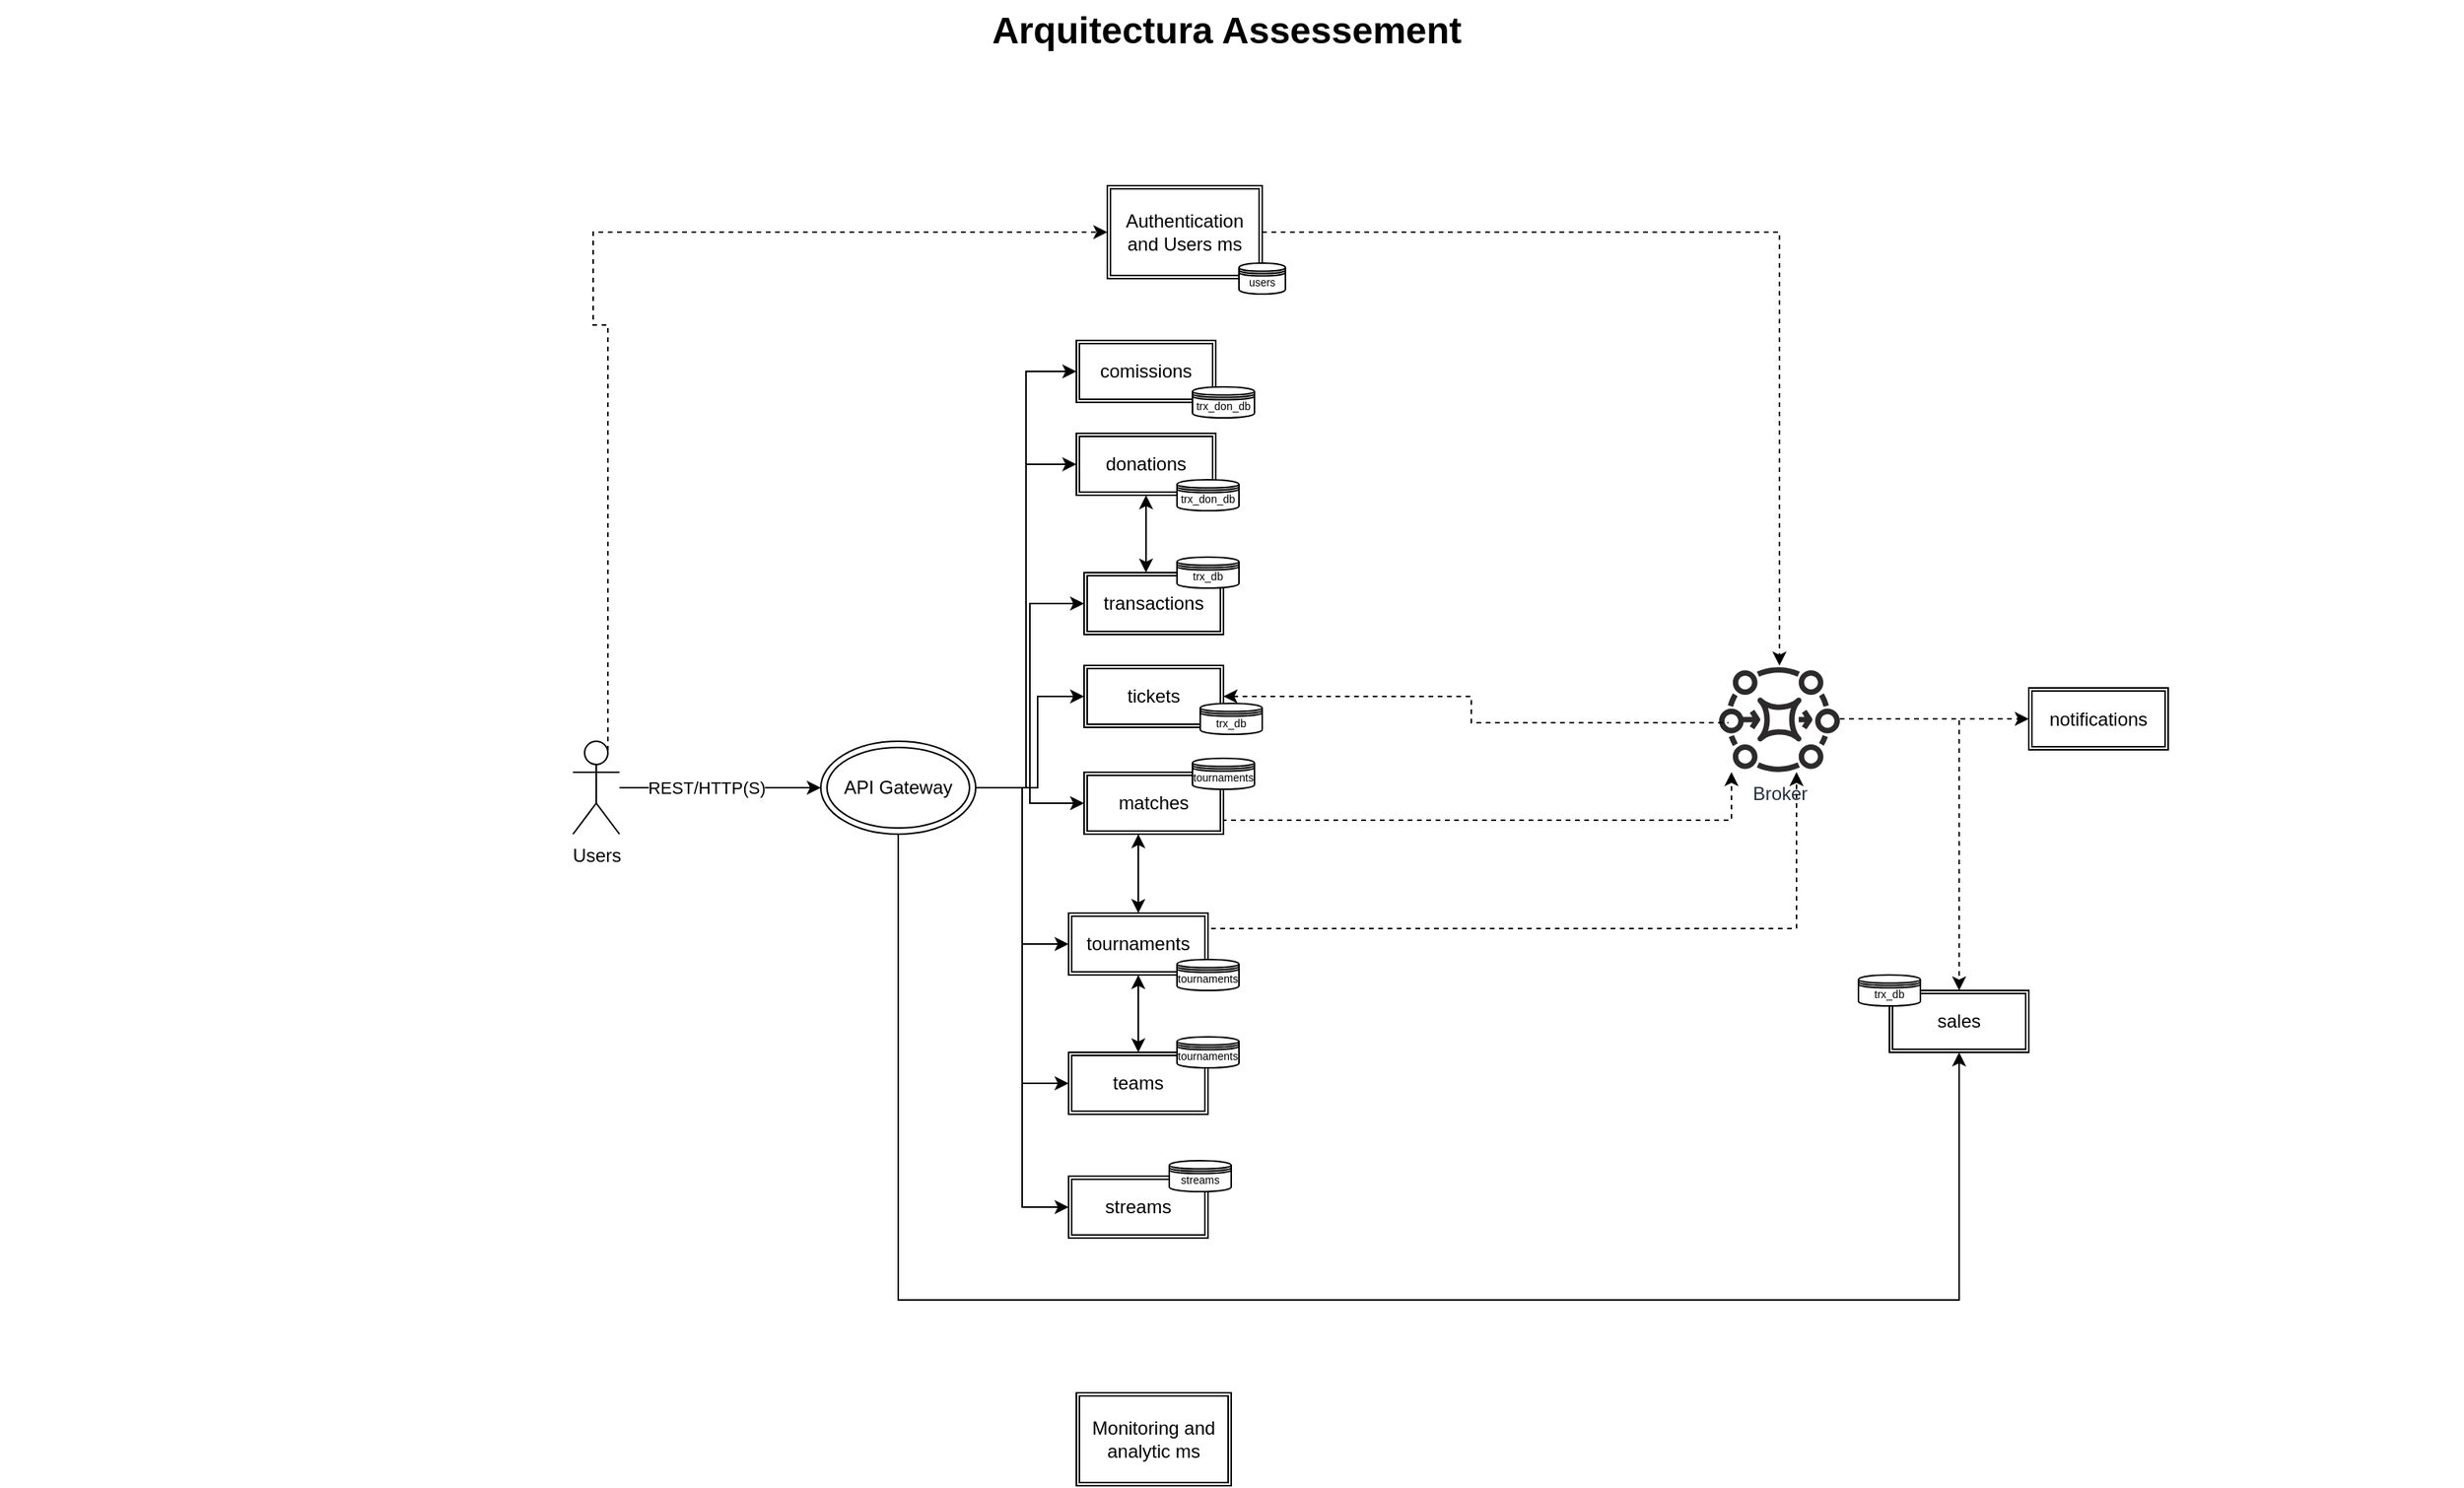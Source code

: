 <mxfile version="26.0.16" pages="2">
  <diagram name="architecture draft" id="74b105a0-9070-1c63-61bc-23e55f88626e">
    <mxGraphModel dx="1595" dy="1807" grid="1" gridSize="10" guides="1" tooltips="1" connect="1" arrows="1" fold="1" page="1" pageScale="1.5" pageWidth="1169" pageHeight="826" background="none" math="0" shadow="0">
      <root>
        <mxCell id="0" style=";html=1;" />
        <mxCell id="1" style=";html=1;" parent="0" />
        <mxCell id="10b056a9c633e61c-30" value="Arquitectura Assessement&amp;nbsp;" style="text;strokeColor=none;fillColor=none;html=1;fontSize=24;fontStyle=1;verticalAlign=middle;align=center;" parent="1" vertex="1">
          <mxGeometry x="280" y="-320" width="1590" height="40" as="geometry" />
        </mxCell>
        <mxCell id="vbEIQ8iehSiW6eTZAF4b-10" value="Monitoring and analytic ms" style="shape=ext;double=1;rounded=0;whiteSpace=wrap;html=1;" parent="1" vertex="1">
          <mxGeometry x="975" y="580" width="100" height="60" as="geometry" />
        </mxCell>
        <mxCell id="fW0-wd5fUKcEn7wd_X2i-2" style="edgeStyle=orthogonalEdgeStyle;rounded=0;orthogonalLoop=1;jettySize=auto;html=1;entryX=0;entryY=0.5;entryDx=0;entryDy=0;" parent="1" source="fW0-wd5fUKcEn7wd_X2i-4" target="fW0-wd5fUKcEn7wd_X2i-5" edge="1">
          <mxGeometry relative="1" as="geometry" />
        </mxCell>
        <mxCell id="fW0-wd5fUKcEn7wd_X2i-3" value="REST/HTTP(S)" style="edgeLabel;html=1;align=center;verticalAlign=middle;resizable=0;points=[];" parent="fW0-wd5fUKcEn7wd_X2i-2" vertex="1" connectable="0">
          <mxGeometry x="-0.135" relative="1" as="geometry">
            <mxPoint as="offset" />
          </mxGeometry>
        </mxCell>
        <mxCell id="uQWAi8qKT_m-cDa0QqK9-2" style="edgeStyle=orthogonalEdgeStyle;rounded=0;orthogonalLoop=1;jettySize=auto;html=1;exitX=0.75;exitY=0.1;exitDx=0;exitDy=0;exitPerimeter=0;entryX=0;entryY=0.5;entryDx=0;entryDy=0;dashed=1;" parent="1" source="fW0-wd5fUKcEn7wd_X2i-4" target="uQWAi8qKT_m-cDa0QqK9-1" edge="1">
          <mxGeometry relative="1" as="geometry">
            <Array as="points">
              <mxPoint x="663" y="-110" />
            </Array>
          </mxGeometry>
        </mxCell>
        <mxCell id="fW0-wd5fUKcEn7wd_X2i-4" value="Users" style="shape=umlActor;verticalLabelPosition=bottom;verticalAlign=top;html=1;outlineConnect=0;" parent="1" vertex="1">
          <mxGeometry x="650" y="159" width="30" height="60" as="geometry" />
        </mxCell>
        <mxCell id="uQWAi8qKT_m-cDa0QqK9-29" style="edgeStyle=orthogonalEdgeStyle;rounded=0;orthogonalLoop=1;jettySize=auto;html=1;exitX=1;exitY=0.5;exitDx=0;exitDy=0;entryX=0;entryY=0.5;entryDx=0;entryDy=0;" parent="1" source="fW0-wd5fUKcEn7wd_X2i-5" target="uQWAi8qKT_m-cDa0QqK9-17" edge="1">
          <mxGeometry relative="1" as="geometry" />
        </mxCell>
        <mxCell id="uQWAi8qKT_m-cDa0QqK9-30" style="edgeStyle=orthogonalEdgeStyle;rounded=0;orthogonalLoop=1;jettySize=auto;html=1;exitX=1;exitY=0.5;exitDx=0;exitDy=0;entryX=0;entryY=0.5;entryDx=0;entryDy=0;" parent="1" source="fW0-wd5fUKcEn7wd_X2i-5" target="uQWAi8qKT_m-cDa0QqK9-18" edge="1">
          <mxGeometry relative="1" as="geometry" />
        </mxCell>
        <mxCell id="uQWAi8qKT_m-cDa0QqK9-31" style="edgeStyle=orthogonalEdgeStyle;rounded=0;orthogonalLoop=1;jettySize=auto;html=1;exitX=1;exitY=0.5;exitDx=0;exitDy=0;entryX=0;entryY=0.5;entryDx=0;entryDy=0;" parent="1" source="fW0-wd5fUKcEn7wd_X2i-5" target="uQWAi8qKT_m-cDa0QqK9-19" edge="1">
          <mxGeometry relative="1" as="geometry">
            <Array as="points">
              <mxPoint x="950" y="189" />
              <mxPoint x="950" y="130" />
            </Array>
          </mxGeometry>
        </mxCell>
        <mxCell id="uQWAi8qKT_m-cDa0QqK9-32" style="edgeStyle=orthogonalEdgeStyle;rounded=0;orthogonalLoop=1;jettySize=auto;html=1;exitX=1;exitY=0.5;exitDx=0;exitDy=0;" parent="1" source="fW0-wd5fUKcEn7wd_X2i-5" target="uQWAi8qKT_m-cDa0QqK9-20" edge="1">
          <mxGeometry relative="1" as="geometry" />
        </mxCell>
        <mxCell id="uQWAi8qKT_m-cDa0QqK9-33" style="edgeStyle=orthogonalEdgeStyle;rounded=0;orthogonalLoop=1;jettySize=auto;html=1;exitX=1;exitY=0.5;exitDx=0;exitDy=0;entryX=0;entryY=0.5;entryDx=0;entryDy=0;" parent="1" source="fW0-wd5fUKcEn7wd_X2i-5" target="uQWAi8qKT_m-cDa0QqK9-21" edge="1">
          <mxGeometry relative="1" as="geometry" />
        </mxCell>
        <mxCell id="uQWAi8qKT_m-cDa0QqK9-34" style="edgeStyle=orthogonalEdgeStyle;rounded=0;orthogonalLoop=1;jettySize=auto;html=1;exitX=1;exitY=0.5;exitDx=0;exitDy=0;entryX=0;entryY=0.5;entryDx=0;entryDy=0;" parent="1" source="fW0-wd5fUKcEn7wd_X2i-5" target="uQWAi8qKT_m-cDa0QqK9-22" edge="1">
          <mxGeometry relative="1" as="geometry">
            <Array as="points">
              <mxPoint x="940" y="189" />
              <mxPoint x="940" y="380" />
            </Array>
          </mxGeometry>
        </mxCell>
        <mxCell id="uQWAi8qKT_m-cDa0QqK9-43" style="edgeStyle=orthogonalEdgeStyle;rounded=0;orthogonalLoop=1;jettySize=auto;html=1;exitX=0.5;exitY=1;exitDx=0;exitDy=0;entryX=0.5;entryY=1;entryDx=0;entryDy=0;" parent="1" source="fW0-wd5fUKcEn7wd_X2i-5" target="uQWAi8qKT_m-cDa0QqK9-28" edge="1">
          <mxGeometry relative="1" as="geometry">
            <Array as="points">
              <mxPoint x="860" y="520" />
              <mxPoint x="1545" y="520" />
            </Array>
          </mxGeometry>
        </mxCell>
        <mxCell id="uQWAi8qKT_m-cDa0QqK9-49" style="edgeStyle=orthogonalEdgeStyle;rounded=0;orthogonalLoop=1;jettySize=auto;html=1;exitX=1;exitY=0.5;exitDx=0;exitDy=0;entryX=0;entryY=0.5;entryDx=0;entryDy=0;" parent="1" source="fW0-wd5fUKcEn7wd_X2i-5" target="uQWAi8qKT_m-cDa0QqK9-23" edge="1">
          <mxGeometry relative="1" as="geometry">
            <Array as="points">
              <mxPoint x="940" y="189" />
              <mxPoint x="940" y="460" />
            </Array>
          </mxGeometry>
        </mxCell>
        <mxCell id="aHbnxvL_AeDnLi8J1KWG-3" style="edgeStyle=orthogonalEdgeStyle;rounded=0;orthogonalLoop=1;jettySize=auto;html=1;exitX=1;exitY=0.5;exitDx=0;exitDy=0;entryX=0;entryY=0.5;entryDx=0;entryDy=0;" edge="1" parent="1" source="fW0-wd5fUKcEn7wd_X2i-5" target="aHbnxvL_AeDnLi8J1KWG-1">
          <mxGeometry relative="1" as="geometry" />
        </mxCell>
        <mxCell id="fW0-wd5fUKcEn7wd_X2i-5" value="API Gateway" style="ellipse;shape=doubleEllipse;whiteSpace=wrap;html=1;" parent="1" vertex="1">
          <mxGeometry x="810" y="159" width="100" height="60" as="geometry" />
        </mxCell>
        <mxCell id="uQWAi8qKT_m-cDa0QqK9-57" style="edgeStyle=orthogonalEdgeStyle;rounded=0;orthogonalLoop=1;jettySize=auto;html=1;exitX=1;exitY=0.5;exitDx=0;exitDy=0;dashed=1;" parent="1" source="uQWAi8qKT_m-cDa0QqK9-1" target="uQWAi8qKT_m-cDa0QqK9-16" edge="1">
          <mxGeometry relative="1" as="geometry" />
        </mxCell>
        <mxCell id="uQWAi8qKT_m-cDa0QqK9-1" value="Authentication and Users ms" style="shape=ext;double=1;rounded=0;whiteSpace=wrap;html=1;" parent="1" vertex="1">
          <mxGeometry x="995" y="-200" width="100" height="60" as="geometry" />
        </mxCell>
        <mxCell id="uQWAi8qKT_m-cDa0QqK9-27" value="" style="edgeStyle=orthogonalEdgeStyle;rounded=0;orthogonalLoop=1;jettySize=auto;html=1;dashed=1;" parent="1" source="uQWAi8qKT_m-cDa0QqK9-16" target="uQWAi8qKT_m-cDa0QqK9-26" edge="1">
          <mxGeometry relative="1" as="geometry" />
        </mxCell>
        <mxCell id="uQWAi8qKT_m-cDa0QqK9-44" style="edgeStyle=orthogonalEdgeStyle;rounded=0;orthogonalLoop=1;jettySize=auto;html=1;entryX=0.5;entryY=0;entryDx=0;entryDy=0;dashed=1;" parent="1" source="uQWAi8qKT_m-cDa0QqK9-16" target="uQWAi8qKT_m-cDa0QqK9-28" edge="1">
          <mxGeometry relative="1" as="geometry">
            <mxPoint x="1440" y="330" as="targetPoint" />
          </mxGeometry>
        </mxCell>
        <mxCell id="uQWAi8qKT_m-cDa0QqK9-16" value="Broker" style="sketch=0;outlineConnect=0;fontColor=#232F3E;gradientColor=none;fillColor=light-dark(#2c2a2b, #ff81d9);strokeColor=none;dashed=0;verticalLabelPosition=bottom;verticalAlign=top;align=center;html=1;fontSize=12;fontStyle=0;aspect=fixed;pointerEvents=1;shape=mxgraph.aws4.mq_broker;" parent="1" vertex="1">
          <mxGeometry x="1390" y="110" width="78" height="69" as="geometry" />
        </mxCell>
        <mxCell id="uQWAi8qKT_m-cDa0QqK9-17" value="donations" style="shape=ext;double=1;rounded=0;whiteSpace=wrap;html=1;" parent="1" vertex="1">
          <mxGeometry x="975" y="-40" width="90" height="40" as="geometry" />
        </mxCell>
        <mxCell id="uQWAi8qKT_m-cDa0QqK9-18" value="transactions" style="shape=ext;double=1;rounded=0;whiteSpace=wrap;html=1;" parent="1" vertex="1">
          <mxGeometry x="980" y="50" width="90" height="40" as="geometry" />
        </mxCell>
        <mxCell id="uQWAi8qKT_m-cDa0QqK9-19" value="tickets" style="shape=ext;double=1;rounded=0;whiteSpace=wrap;html=1;" parent="1" vertex="1">
          <mxGeometry x="980" y="110" width="90" height="40" as="geometry" />
        </mxCell>
        <mxCell id="uQWAi8qKT_m-cDa0QqK9-24" style="edgeStyle=orthogonalEdgeStyle;rounded=0;orthogonalLoop=1;jettySize=auto;html=1;exitX=1;exitY=0.75;exitDx=0;exitDy=0;dashed=1;" parent="1" source="uQWAi8qKT_m-cDa0QqK9-20" target="uQWAi8qKT_m-cDa0QqK9-16" edge="1">
          <mxGeometry relative="1" as="geometry">
            <Array as="points">
              <mxPoint x="1070" y="210" />
              <mxPoint x="1398" y="210" />
            </Array>
          </mxGeometry>
        </mxCell>
        <mxCell id="uQWAi8qKT_m-cDa0QqK9-20" value="matches" style="shape=ext;double=1;rounded=0;whiteSpace=wrap;html=1;" parent="1" vertex="1">
          <mxGeometry x="980" y="179" width="90" height="40" as="geometry" />
        </mxCell>
        <mxCell id="uQWAi8qKT_m-cDa0QqK9-25" style="edgeStyle=orthogonalEdgeStyle;rounded=0;orthogonalLoop=1;jettySize=auto;html=1;exitX=1;exitY=0.5;exitDx=0;exitDy=0;dashed=1;" parent="1" source="uQWAi8qKT_m-cDa0QqK9-21" target="uQWAi8qKT_m-cDa0QqK9-16" edge="1">
          <mxGeometry relative="1" as="geometry">
            <Array as="points">
              <mxPoint x="1440" y="280" />
            </Array>
          </mxGeometry>
        </mxCell>
        <mxCell id="uQWAi8qKT_m-cDa0QqK9-21" value="tournaments" style="shape=ext;double=1;rounded=0;whiteSpace=wrap;html=1;" parent="1" vertex="1">
          <mxGeometry x="970" y="270" width="90" height="40" as="geometry" />
        </mxCell>
        <mxCell id="uQWAi8qKT_m-cDa0QqK9-22" value="teams" style="shape=ext;double=1;rounded=0;whiteSpace=wrap;html=1;" parent="1" vertex="1">
          <mxGeometry x="970" y="360" width="90" height="40" as="geometry" />
        </mxCell>
        <mxCell id="uQWAi8qKT_m-cDa0QqK9-23" value="streams" style="shape=ext;double=1;rounded=0;whiteSpace=wrap;html=1;" parent="1" vertex="1">
          <mxGeometry x="970" y="440" width="90" height="40" as="geometry" />
        </mxCell>
        <mxCell id="uQWAi8qKT_m-cDa0QqK9-26" value="notifications" style="shape=ext;double=1;rounded=0;whiteSpace=wrap;html=1;" parent="1" vertex="1">
          <mxGeometry x="1590" y="124.5" width="90" height="40" as="geometry" />
        </mxCell>
        <mxCell id="uQWAi8qKT_m-cDa0QqK9-28" value="sales" style="shape=ext;double=1;rounded=0;whiteSpace=wrap;html=1;" parent="1" vertex="1">
          <mxGeometry x="1500" y="320" width="90" height="40" as="geometry" />
        </mxCell>
        <mxCell id="uQWAi8qKT_m-cDa0QqK9-35" value="users" style="shape=datastore;whiteSpace=wrap;html=1;fontSize=7;" parent="1" vertex="1">
          <mxGeometry x="1080" y="-150" width="30" height="20" as="geometry" />
        </mxCell>
        <mxCell id="uQWAi8qKT_m-cDa0QqK9-36" value="trx_don_db" style="shape=datastore;whiteSpace=wrap;html=1;fontSize=7;" parent="1" vertex="1">
          <mxGeometry x="1040" y="-10" width="40" height="20" as="geometry" />
        </mxCell>
        <mxCell id="uQWAi8qKT_m-cDa0QqK9-39" style="edgeStyle=orthogonalEdgeStyle;rounded=0;orthogonalLoop=1;jettySize=auto;html=1;exitX=0.5;exitY=1;exitDx=0;exitDy=0;entryX=0.444;entryY=0;entryDx=0;entryDy=0;entryPerimeter=0;startArrow=classic;startFill=1;" parent="1" source="uQWAi8qKT_m-cDa0QqK9-17" target="uQWAi8qKT_m-cDa0QqK9-18" edge="1">
          <mxGeometry relative="1" as="geometry">
            <Array as="points">
              <mxPoint x="1020" y="40" />
              <mxPoint x="1020" y="40" />
            </Array>
          </mxGeometry>
        </mxCell>
        <mxCell id="uQWAi8qKT_m-cDa0QqK9-46" style="edgeStyle=orthogonalEdgeStyle;rounded=0;orthogonalLoop=1;jettySize=auto;html=1;exitX=0.5;exitY=0;exitDx=0;exitDy=0;entryX=0.5;entryY=1;entryDx=0;entryDy=0;startArrow=classic;startFill=1;" parent="1" source="uQWAi8qKT_m-cDa0QqK9-22" target="uQWAi8qKT_m-cDa0QqK9-21" edge="1">
          <mxGeometry relative="1" as="geometry">
            <Array as="points">
              <mxPoint x="1015" y="320" />
              <mxPoint x="1015" y="320" />
            </Array>
          </mxGeometry>
        </mxCell>
        <mxCell id="uQWAi8qKT_m-cDa0QqK9-47" style="edgeStyle=orthogonalEdgeStyle;rounded=0;orthogonalLoop=1;jettySize=auto;html=1;exitX=0.5;exitY=0;exitDx=0;exitDy=0;entryX=0.389;entryY=1;entryDx=0;entryDy=0;entryPerimeter=0;startArrow=classic;startFill=1;" parent="1" source="uQWAi8qKT_m-cDa0QqK9-21" target="uQWAi8qKT_m-cDa0QqK9-20" edge="1">
          <mxGeometry relative="1" as="geometry" />
        </mxCell>
        <mxCell id="uQWAi8qKT_m-cDa0QqK9-48" value="tournaments" style="shape=datastore;whiteSpace=wrap;html=1;fontSize=7;" parent="1" vertex="1">
          <mxGeometry x="1050" y="170" width="40" height="20" as="geometry" />
        </mxCell>
        <mxCell id="uQWAi8qKT_m-cDa0QqK9-50" value="trx_db" style="shape=datastore;whiteSpace=wrap;html=1;fontSize=7;" parent="1" vertex="1">
          <mxGeometry x="1040" y="40" width="40" height="20" as="geometry" />
        </mxCell>
        <mxCell id="uQWAi8qKT_m-cDa0QqK9-52" value="trx_db" style="shape=datastore;whiteSpace=wrap;html=1;fontSize=7;" parent="1" vertex="1">
          <mxGeometry x="1055" y="134.5" width="40" height="20" as="geometry" />
        </mxCell>
        <mxCell id="uQWAi8qKT_m-cDa0QqK9-53" value="tournaments" style="shape=datastore;whiteSpace=wrap;html=1;fontSize=7;" parent="1" vertex="1">
          <mxGeometry x="1040" y="300" width="40" height="20" as="geometry" />
        </mxCell>
        <mxCell id="uQWAi8qKT_m-cDa0QqK9-54" value="tournaments" style="shape=datastore;whiteSpace=wrap;html=1;fontSize=7;" parent="1" vertex="1">
          <mxGeometry x="1040" y="350" width="40" height="20" as="geometry" />
        </mxCell>
        <mxCell id="uQWAi8qKT_m-cDa0QqK9-55" value="trx_db" style="shape=datastore;whiteSpace=wrap;html=1;fontSize=7;" parent="1" vertex="1">
          <mxGeometry x="1480" y="310" width="40" height="20" as="geometry" />
        </mxCell>
        <mxCell id="uQWAi8qKT_m-cDa0QqK9-56" value="streams" style="shape=datastore;whiteSpace=wrap;html=1;fontSize=7;" parent="1" vertex="1">
          <mxGeometry x="1035" y="430" width="40" height="20" as="geometry" />
        </mxCell>
        <mxCell id="d-QkVYesdmOvkyDxMaAO-6" style="edgeStyle=orthogonalEdgeStyle;rounded=0;orthogonalLoop=1;jettySize=auto;html=1;exitX=1;exitY=0.5;exitDx=0;exitDy=0;entryX=0.077;entryY=0.536;entryDx=0;entryDy=0;entryPerimeter=0;endArrow=none;startFill=1;startArrow=classic;dashed=1;" parent="1" source="uQWAi8qKT_m-cDa0QqK9-19" target="uQWAi8qKT_m-cDa0QqK9-16" edge="1">
          <mxGeometry relative="1" as="geometry" />
        </mxCell>
        <mxCell id="aHbnxvL_AeDnLi8J1KWG-1" value="comissions" style="shape=ext;double=1;rounded=0;whiteSpace=wrap;html=1;" vertex="1" parent="1">
          <mxGeometry x="975" y="-100" width="90" height="40" as="geometry" />
        </mxCell>
        <mxCell id="aHbnxvL_AeDnLi8J1KWG-2" value="trx_don_db" style="shape=datastore;whiteSpace=wrap;html=1;fontSize=7;" vertex="1" parent="1">
          <mxGeometry x="1050" y="-70" width="40" height="20" as="geometry" />
        </mxCell>
      </root>
    </mxGraphModel>
  </diagram>
  <diagram id="ZLq89xvcRW1CMJuf11zN" name="draft database ms">
    <mxGraphModel dx="1550" dy="1460" grid="1" gridSize="10" guides="1" tooltips="1" connect="1" arrows="1" fold="1" page="1" pageScale="1" pageWidth="850" pageHeight="1100" math="0" shadow="0">
      <root>
        <mxCell id="0" />
        <mxCell id="1" parent="0" />
        <mxCell id="02-NtRwqwxKCKTbxms2Z-1" value="&lt;div&gt;&lt;br&gt;&lt;/div&gt;&lt;div&gt;&lt;br&gt;&lt;/div&gt;&lt;div&gt;&lt;br&gt;&lt;/div&gt;&lt;div&gt;&lt;br&gt;&lt;/div&gt;&lt;div&gt;&lt;br&gt;&lt;/div&gt;&lt;div&gt;&lt;br&gt;&lt;/div&gt;&lt;div&gt;&lt;br&gt;&lt;/div&gt;" style="rounded=1;whiteSpace=wrap;html=1;movable=0;resizable=0;rotatable=0;deletable=0;editable=0;locked=1;connectable=0;" parent="1" vertex="1">
          <mxGeometry x="720" y="1070" width="1070" height="730" as="geometry" />
        </mxCell>
        <mxCell id="OG1OUKwSNn2yCEwQoLPJ-137" value="" style="rounded=1;whiteSpace=wrap;html=1;movable=0;resizable=0;rotatable=0;deletable=0;editable=0;locked=1;connectable=0;" parent="1" vertex="1">
          <mxGeometry x="280" y="-340" width="1070" height="530" as="geometry" />
        </mxCell>
        <mxCell id="OG1OUKwSNn2yCEwQoLPJ-66" value="&lt;div&gt;&lt;br&gt;&lt;/div&gt;&lt;div&gt;&lt;br&gt;&lt;/div&gt;&lt;div&gt;&lt;br&gt;&lt;/div&gt;&lt;div&gt;&lt;br&gt;&lt;/div&gt;&lt;div&gt;&lt;br&gt;&lt;/div&gt;&lt;div&gt;&lt;br&gt;&lt;/div&gt;&lt;div&gt;&lt;br&gt;&lt;/div&gt;" style="rounded=1;whiteSpace=wrap;html=1;movable=0;resizable=0;rotatable=0;deletable=0;editable=0;locked=1;connectable=0;" parent="1" vertex="1">
          <mxGeometry x="-560" y="1060" width="1070" height="730" as="geometry" />
        </mxCell>
        <mxCell id="oB5873_ZLGR4oVkweG-s-50" value="&lt;div&gt;&lt;br&gt;&lt;/div&gt;&lt;div&gt;&lt;br&gt;&lt;/div&gt;&lt;div&gt;&lt;br&gt;&lt;/div&gt;&lt;div&gt;&lt;br&gt;&lt;/div&gt;&lt;div&gt;&lt;br&gt;&lt;/div&gt;&lt;div&gt;&lt;br&gt;&lt;/div&gt;&lt;div&gt;&lt;br&gt;&lt;/div&gt;" style="rounded=1;whiteSpace=wrap;html=1;movable=0;resizable=0;rotatable=0;deletable=0;editable=0;locked=1;connectable=0;" parent="1" vertex="1">
          <mxGeometry x="-130" y="280" width="1950" height="730" as="geometry" />
        </mxCell>
        <mxCell id="oB5873_ZLGR4oVkweG-s-1" value="categories" style="shape=table;startSize=30;container=1;collapsible=1;childLayout=tableLayout;fixedRows=1;rowLines=0;fontStyle=1;align=center;resizeLast=1;html=1;" parent="1" vertex="1">
          <mxGeometry x="290" y="540" width="180" height="180" as="geometry" />
        </mxCell>
        <mxCell id="oB5873_ZLGR4oVkweG-s-2" value="" style="shape=tableRow;horizontal=0;startSize=0;swimlaneHead=0;swimlaneBody=0;fillColor=none;collapsible=0;dropTarget=0;points=[[0,0.5],[1,0.5]];portConstraint=eastwest;top=0;left=0;right=0;bottom=1;" parent="oB5873_ZLGR4oVkweG-s-1" vertex="1">
          <mxGeometry y="30" width="180" height="30" as="geometry" />
        </mxCell>
        <mxCell id="oB5873_ZLGR4oVkweG-s-3" value="PK" style="shape=partialRectangle;connectable=0;fillColor=none;top=0;left=0;bottom=0;right=0;fontStyle=1;overflow=hidden;whiteSpace=wrap;html=1;" parent="oB5873_ZLGR4oVkweG-s-2" vertex="1">
          <mxGeometry width="30" height="30" as="geometry">
            <mxRectangle width="30" height="30" as="alternateBounds" />
          </mxGeometry>
        </mxCell>
        <mxCell id="oB5873_ZLGR4oVkweG-s-4" value="id(int)" style="shape=partialRectangle;connectable=0;fillColor=none;top=0;left=0;bottom=0;right=0;align=left;spacingLeft=6;fontStyle=5;overflow=hidden;whiteSpace=wrap;html=1;" parent="oB5873_ZLGR4oVkweG-s-2" vertex="1">
          <mxGeometry x="30" width="150" height="30" as="geometry">
            <mxRectangle width="150" height="30" as="alternateBounds" />
          </mxGeometry>
        </mxCell>
        <mxCell id="oB5873_ZLGR4oVkweG-s-5" value="" style="shape=tableRow;horizontal=0;startSize=0;swimlaneHead=0;swimlaneBody=0;fillColor=none;collapsible=0;dropTarget=0;points=[[0,0.5],[1,0.5]];portConstraint=eastwest;top=0;left=0;right=0;bottom=0;" parent="oB5873_ZLGR4oVkweG-s-1" vertex="1">
          <mxGeometry y="60" width="180" height="30" as="geometry" />
        </mxCell>
        <mxCell id="oB5873_ZLGR4oVkweG-s-6" value="" style="shape=partialRectangle;connectable=0;fillColor=none;top=0;left=0;bottom=0;right=0;editable=1;overflow=hidden;whiteSpace=wrap;html=1;" parent="oB5873_ZLGR4oVkweG-s-5" vertex="1">
          <mxGeometry width="30" height="30" as="geometry">
            <mxRectangle width="30" height="30" as="alternateBounds" />
          </mxGeometry>
        </mxCell>
        <mxCell id="oB5873_ZLGR4oVkweG-s-7" value="name(varchar)" style="shape=partialRectangle;connectable=0;fillColor=none;top=0;left=0;bottom=0;right=0;align=left;spacingLeft=6;overflow=hidden;whiteSpace=wrap;html=1;" parent="oB5873_ZLGR4oVkweG-s-5" vertex="1">
          <mxGeometry x="30" width="150" height="30" as="geometry">
            <mxRectangle width="150" height="30" as="alternateBounds" />
          </mxGeometry>
        </mxCell>
        <mxCell id="oB5873_ZLGR4oVkweG-s-8" value="" style="shape=tableRow;horizontal=0;startSize=0;swimlaneHead=0;swimlaneBody=0;fillColor=none;collapsible=0;dropTarget=0;points=[[0,0.5],[1,0.5]];portConstraint=eastwest;top=0;left=0;right=0;bottom=0;" parent="oB5873_ZLGR4oVkweG-s-1" vertex="1">
          <mxGeometry y="90" width="180" height="30" as="geometry" />
        </mxCell>
        <mxCell id="oB5873_ZLGR4oVkweG-s-9" value="" style="shape=partialRectangle;connectable=0;fillColor=none;top=0;left=0;bottom=0;right=0;editable=1;overflow=hidden;whiteSpace=wrap;html=1;" parent="oB5873_ZLGR4oVkweG-s-8" vertex="1">
          <mxGeometry width="30" height="30" as="geometry">
            <mxRectangle width="30" height="30" as="alternateBounds" />
          </mxGeometry>
        </mxCell>
        <mxCell id="oB5873_ZLGR4oVkweG-s-10" value="code(varchar)" style="shape=partialRectangle;connectable=0;fillColor=none;top=0;left=0;bottom=0;right=0;align=left;spacingLeft=6;overflow=hidden;whiteSpace=wrap;html=1;" parent="oB5873_ZLGR4oVkweG-s-8" vertex="1">
          <mxGeometry x="30" width="150" height="30" as="geometry">
            <mxRectangle width="150" height="30" as="alternateBounds" />
          </mxGeometry>
        </mxCell>
        <mxCell id="DYwuK3S5vMZ8kVNKhEho-4" value="" style="shape=tableRow;horizontal=0;startSize=0;swimlaneHead=0;swimlaneBody=0;fillColor=none;collapsible=0;dropTarget=0;points=[[0,0.5],[1,0.5]];portConstraint=eastwest;top=0;left=0;right=0;bottom=0;" parent="oB5873_ZLGR4oVkweG-s-1" vertex="1">
          <mxGeometry y="120" width="180" height="30" as="geometry" />
        </mxCell>
        <mxCell id="DYwuK3S5vMZ8kVNKhEho-5" value="" style="shape=partialRectangle;connectable=0;fillColor=none;top=0;left=0;bottom=0;right=0;editable=1;overflow=hidden;whiteSpace=wrap;html=1;" parent="DYwuK3S5vMZ8kVNKhEho-4" vertex="1">
          <mxGeometry width="30" height="30" as="geometry">
            <mxRectangle width="30" height="30" as="alternateBounds" />
          </mxGeometry>
        </mxCell>
        <mxCell id="DYwuK3S5vMZ8kVNKhEho-6" value="alias(varchar)" style="shape=partialRectangle;connectable=0;fillColor=none;top=0;left=0;bottom=0;right=0;align=left;spacingLeft=6;overflow=hidden;whiteSpace=wrap;html=1;" parent="DYwuK3S5vMZ8kVNKhEho-4" vertex="1">
          <mxGeometry x="30" width="150" height="30" as="geometry">
            <mxRectangle width="150" height="30" as="alternateBounds" />
          </mxGeometry>
        </mxCell>
        <mxCell id="OG1OUKwSNn2yCEwQoLPJ-111" value="" style="shape=tableRow;horizontal=0;startSize=0;swimlaneHead=0;swimlaneBody=0;fillColor=none;collapsible=0;dropTarget=0;points=[[0,0.5],[1,0.5]];portConstraint=eastwest;top=0;left=0;right=0;bottom=0;" parent="oB5873_ZLGR4oVkweG-s-1" vertex="1">
          <mxGeometry y="150" width="180" height="30" as="geometry" />
        </mxCell>
        <mxCell id="OG1OUKwSNn2yCEwQoLPJ-112" value="" style="shape=partialRectangle;connectable=0;fillColor=none;top=0;left=0;bottom=0;right=0;editable=1;overflow=hidden;whiteSpace=wrap;html=1;" parent="OG1OUKwSNn2yCEwQoLPJ-111" vertex="1">
          <mxGeometry width="30" height="30" as="geometry">
            <mxRectangle width="30" height="30" as="alternateBounds" />
          </mxGeometry>
        </mxCell>
        <mxCell id="OG1OUKwSNn2yCEwQoLPJ-113" value="limit_participants(int?)" style="shape=partialRectangle;connectable=0;fillColor=none;top=0;left=0;bottom=0;right=0;align=left;spacingLeft=6;overflow=hidden;whiteSpace=wrap;html=1;" parent="OG1OUKwSNn2yCEwQoLPJ-111" vertex="1">
          <mxGeometry x="30" width="150" height="30" as="geometry">
            <mxRectangle width="150" height="30" as="alternateBounds" />
          </mxGeometry>
        </mxCell>
        <mxCell id="oB5873_ZLGR4oVkweG-s-14" value="games" style="shape=table;startSize=30;container=1;collapsible=1;childLayout=tableLayout;fixedRows=1;rowLines=0;fontStyle=1;align=center;resizeLast=1;html=1;" parent="1" vertex="1">
          <mxGeometry x="300" y="770" width="205" height="210" as="geometry" />
        </mxCell>
        <mxCell id="oB5873_ZLGR4oVkweG-s-15" value="" style="shape=tableRow;horizontal=0;startSize=0;swimlaneHead=0;swimlaneBody=0;fillColor=none;collapsible=0;dropTarget=0;points=[[0,0.5],[1,0.5]];portConstraint=eastwest;top=0;left=0;right=0;bottom=1;" parent="oB5873_ZLGR4oVkweG-s-14" vertex="1">
          <mxGeometry y="30" width="205" height="30" as="geometry" />
        </mxCell>
        <mxCell id="oB5873_ZLGR4oVkweG-s-16" value="PK" style="shape=partialRectangle;connectable=0;fillColor=none;top=0;left=0;bottom=0;right=0;fontStyle=1;overflow=hidden;whiteSpace=wrap;html=1;" parent="oB5873_ZLGR4oVkweG-s-15" vertex="1">
          <mxGeometry width="30" height="30" as="geometry">
            <mxRectangle width="30" height="30" as="alternateBounds" />
          </mxGeometry>
        </mxCell>
        <mxCell id="oB5873_ZLGR4oVkweG-s-17" value="id(int)" style="shape=partialRectangle;connectable=0;fillColor=none;top=0;left=0;bottom=0;right=0;align=left;spacingLeft=6;fontStyle=5;overflow=hidden;whiteSpace=wrap;html=1;" parent="oB5873_ZLGR4oVkweG-s-15" vertex="1">
          <mxGeometry x="30" width="175" height="30" as="geometry">
            <mxRectangle width="175" height="30" as="alternateBounds" />
          </mxGeometry>
        </mxCell>
        <mxCell id="oB5873_ZLGR4oVkweG-s-18" value="" style="shape=tableRow;horizontal=0;startSize=0;swimlaneHead=0;swimlaneBody=0;fillColor=none;collapsible=0;dropTarget=0;points=[[0,0.5],[1,0.5]];portConstraint=eastwest;top=0;left=0;right=0;bottom=0;" parent="oB5873_ZLGR4oVkweG-s-14" vertex="1">
          <mxGeometry y="60" width="205" height="30" as="geometry" />
        </mxCell>
        <mxCell id="oB5873_ZLGR4oVkweG-s-19" value="" style="shape=partialRectangle;connectable=0;fillColor=none;top=0;left=0;bottom=0;right=0;editable=1;overflow=hidden;whiteSpace=wrap;html=1;" parent="oB5873_ZLGR4oVkweG-s-18" vertex="1">
          <mxGeometry width="30" height="30" as="geometry">
            <mxRectangle width="30" height="30" as="alternateBounds" />
          </mxGeometry>
        </mxCell>
        <mxCell id="oB5873_ZLGR4oVkweG-s-20" value="name(varchar)" style="shape=partialRectangle;connectable=0;fillColor=none;top=0;left=0;bottom=0;right=0;align=left;spacingLeft=6;overflow=hidden;whiteSpace=wrap;html=1;" parent="oB5873_ZLGR4oVkweG-s-18" vertex="1">
          <mxGeometry x="30" width="175" height="30" as="geometry">
            <mxRectangle width="175" height="30" as="alternateBounds" />
          </mxGeometry>
        </mxCell>
        <mxCell id="oB5873_ZLGR4oVkweG-s-21" value="" style="shape=tableRow;horizontal=0;startSize=0;swimlaneHead=0;swimlaneBody=0;fillColor=none;collapsible=0;dropTarget=0;points=[[0,0.5],[1,0.5]];portConstraint=eastwest;top=0;left=0;right=0;bottom=0;" parent="oB5873_ZLGR4oVkweG-s-14" vertex="1">
          <mxGeometry y="90" width="205" height="30" as="geometry" />
        </mxCell>
        <mxCell id="oB5873_ZLGR4oVkweG-s-22" value="" style="shape=partialRectangle;connectable=0;fillColor=none;top=0;left=0;bottom=0;right=0;editable=1;overflow=hidden;whiteSpace=wrap;html=1;" parent="oB5873_ZLGR4oVkweG-s-21" vertex="1">
          <mxGeometry width="30" height="30" as="geometry">
            <mxRectangle width="30" height="30" as="alternateBounds" />
          </mxGeometry>
        </mxCell>
        <mxCell id="oB5873_ZLGR4oVkweG-s-23" value="players(int)" style="shape=partialRectangle;connectable=0;fillColor=none;top=0;left=0;bottom=0;right=0;align=left;spacingLeft=6;overflow=hidden;whiteSpace=wrap;html=1;" parent="oB5873_ZLGR4oVkweG-s-21" vertex="1">
          <mxGeometry x="30" width="175" height="30" as="geometry">
            <mxRectangle width="175" height="30" as="alternateBounds" />
          </mxGeometry>
        </mxCell>
        <mxCell id="OG1OUKwSNn2yCEwQoLPJ-140" value="" style="shape=tableRow;horizontal=0;startSize=0;swimlaneHead=0;swimlaneBody=0;fillColor=none;collapsible=0;dropTarget=0;points=[[0,0.5],[1,0.5]];portConstraint=eastwest;top=0;left=0;right=0;bottom=0;" parent="oB5873_ZLGR4oVkweG-s-14" vertex="1">
          <mxGeometry y="120" width="205" height="30" as="geometry" />
        </mxCell>
        <mxCell id="OG1OUKwSNn2yCEwQoLPJ-141" value="" style="shape=partialRectangle;connectable=0;fillColor=none;top=0;left=0;bottom=0;right=0;editable=1;overflow=hidden;whiteSpace=wrap;html=1;" parent="OG1OUKwSNn2yCEwQoLPJ-140" vertex="1">
          <mxGeometry width="30" height="30" as="geometry">
            <mxRectangle width="30" height="30" as="alternateBounds" />
          </mxGeometry>
        </mxCell>
        <mxCell id="OG1OUKwSNn2yCEwQoLPJ-142" value="is_cooperative(bool)" style="shape=partialRectangle;connectable=0;fillColor=none;top=0;left=0;bottom=0;right=0;align=left;spacingLeft=6;overflow=hidden;whiteSpace=wrap;html=1;" parent="OG1OUKwSNn2yCEwQoLPJ-140" vertex="1">
          <mxGeometry x="30" width="175" height="30" as="geometry">
            <mxRectangle width="175" height="30" as="alternateBounds" />
          </mxGeometry>
        </mxCell>
        <mxCell id="02-NtRwqwxKCKTbxms2Z-232" value="" style="shape=tableRow;horizontal=0;startSize=0;swimlaneHead=0;swimlaneBody=0;fillColor=none;collapsible=0;dropTarget=0;points=[[0,0.5],[1,0.5]];portConstraint=eastwest;top=0;left=0;right=0;bottom=0;" parent="oB5873_ZLGR4oVkweG-s-14" vertex="1">
          <mxGeometry y="150" width="205" height="30" as="geometry" />
        </mxCell>
        <mxCell id="02-NtRwqwxKCKTbxms2Z-233" value="" style="shape=partialRectangle;connectable=0;fillColor=none;top=0;left=0;bottom=0;right=0;editable=1;overflow=hidden;whiteSpace=wrap;html=1;" parent="02-NtRwqwxKCKTbxms2Z-232" vertex="1">
          <mxGeometry width="30" height="30" as="geometry">
            <mxRectangle width="30" height="30" as="alternateBounds" />
          </mxGeometry>
        </mxCell>
        <mxCell id="02-NtRwqwxKCKTbxms2Z-234" value="max_teams(int)" style="shape=partialRectangle;connectable=0;fillColor=none;top=0;left=0;bottom=0;right=0;align=left;spacingLeft=6;overflow=hidden;whiteSpace=wrap;html=1;" parent="02-NtRwqwxKCKTbxms2Z-232" vertex="1">
          <mxGeometry x="30" width="175" height="30" as="geometry">
            <mxRectangle width="175" height="30" as="alternateBounds" />
          </mxGeometry>
        </mxCell>
        <mxCell id="02-NtRwqwxKCKTbxms2Z-258" value="" style="shape=tableRow;horizontal=0;startSize=0;swimlaneHead=0;swimlaneBody=0;fillColor=none;collapsible=0;dropTarget=0;points=[[0,0.5],[1,0.5]];portConstraint=eastwest;top=0;left=0;right=0;bottom=0;" parent="oB5873_ZLGR4oVkweG-s-14" vertex="1">
          <mxGeometry y="180" width="205" height="30" as="geometry" />
        </mxCell>
        <mxCell id="02-NtRwqwxKCKTbxms2Z-259" value="" style="shape=partialRectangle;connectable=0;fillColor=none;top=0;left=0;bottom=0;right=0;editable=1;overflow=hidden;whiteSpace=wrap;html=1;" parent="02-NtRwqwxKCKTbxms2Z-258" vertex="1">
          <mxGeometry width="30" height="30" as="geometry">
            <mxRectangle width="30" height="30" as="alternateBounds" />
          </mxGeometry>
        </mxCell>
        <mxCell id="02-NtRwqwxKCKTbxms2Z-260" value="max_players_per_team(int)" style="shape=partialRectangle;connectable=0;fillColor=none;top=0;left=0;bottom=0;right=0;align=left;spacingLeft=6;overflow=hidden;whiteSpace=wrap;html=1;" parent="02-NtRwqwxKCKTbxms2Z-258" vertex="1">
          <mxGeometry x="30" width="175" height="30" as="geometry">
            <mxRectangle width="175" height="30" as="alternateBounds" />
          </mxGeometry>
        </mxCell>
        <mxCell id="oB5873_ZLGR4oVkweG-s-24" value="tournaments" style="shape=table;startSize=30;container=1;collapsible=1;childLayout=tableLayout;fixedRows=1;rowLines=0;fontStyle=1;align=center;resizeLast=1;html=1;movable=1;resizable=1;rotatable=1;deletable=1;editable=1;locked=0;connectable=1;textShadow=0;" parent="1" vertex="1">
          <mxGeometry x="590" y="560" width="230" height="360" as="geometry">
            <mxRectangle x="335" y="280" width="110" height="30" as="alternateBounds" />
          </mxGeometry>
        </mxCell>
        <mxCell id="oB5873_ZLGR4oVkweG-s-25" value="" style="shape=tableRow;horizontal=0;startSize=0;swimlaneHead=0;swimlaneBody=0;fillColor=none;collapsible=0;dropTarget=0;points=[[0,0.5],[1,0.5]];portConstraint=eastwest;top=0;left=0;right=0;bottom=1;" parent="oB5873_ZLGR4oVkweG-s-24" vertex="1">
          <mxGeometry y="30" width="230" height="30" as="geometry" />
        </mxCell>
        <mxCell id="oB5873_ZLGR4oVkweG-s-26" value="PK" style="shape=partialRectangle;connectable=0;fillColor=none;top=0;left=0;bottom=0;right=0;fontStyle=1;overflow=hidden;whiteSpace=wrap;html=1;" parent="oB5873_ZLGR4oVkweG-s-25" vertex="1">
          <mxGeometry width="30" height="30" as="geometry">
            <mxRectangle width="30" height="30" as="alternateBounds" />
          </mxGeometry>
        </mxCell>
        <mxCell id="oB5873_ZLGR4oVkweG-s-27" value="id(int)" style="shape=partialRectangle;connectable=0;fillColor=none;top=0;left=0;bottom=0;right=0;align=left;spacingLeft=6;fontStyle=5;overflow=hidden;whiteSpace=wrap;html=1;" parent="oB5873_ZLGR4oVkweG-s-25" vertex="1">
          <mxGeometry x="30" width="200" height="30" as="geometry">
            <mxRectangle width="200" height="30" as="alternateBounds" />
          </mxGeometry>
        </mxCell>
        <mxCell id="oB5873_ZLGR4oVkweG-s-28" value="" style="shape=tableRow;horizontal=0;startSize=0;swimlaneHead=0;swimlaneBody=0;fillColor=none;collapsible=0;dropTarget=0;points=[[0,0.5],[1,0.5]];portConstraint=eastwest;top=0;left=0;right=0;bottom=0;" parent="oB5873_ZLGR4oVkweG-s-24" vertex="1">
          <mxGeometry y="60" width="230" height="30" as="geometry" />
        </mxCell>
        <mxCell id="oB5873_ZLGR4oVkweG-s-29" value="" style="shape=partialRectangle;connectable=0;fillColor=none;top=0;left=0;bottom=0;right=0;editable=1;overflow=hidden;whiteSpace=wrap;html=1;" parent="oB5873_ZLGR4oVkweG-s-28" vertex="1">
          <mxGeometry width="30" height="30" as="geometry">
            <mxRectangle width="30" height="30" as="alternateBounds" />
          </mxGeometry>
        </mxCell>
        <mxCell id="oB5873_ZLGR4oVkweG-s-30" value="name(varchar)" style="shape=partialRectangle;connectable=0;fillColor=none;top=0;left=0;bottom=0;right=0;align=left;spacingLeft=6;overflow=hidden;whiteSpace=wrap;html=1;" parent="oB5873_ZLGR4oVkweG-s-28" vertex="1">
          <mxGeometry x="30" width="200" height="30" as="geometry">
            <mxRectangle width="200" height="30" as="alternateBounds" />
          </mxGeometry>
        </mxCell>
        <mxCell id="DYwuK3S5vMZ8kVNKhEho-1" value="" style="shape=tableRow;horizontal=0;startSize=0;swimlaneHead=0;swimlaneBody=0;fillColor=none;collapsible=0;dropTarget=0;points=[[0,0.5],[1,0.5]];portConstraint=eastwest;top=0;left=0;right=0;bottom=0;" parent="oB5873_ZLGR4oVkweG-s-24" vertex="1">
          <mxGeometry y="90" width="230" height="30" as="geometry" />
        </mxCell>
        <mxCell id="DYwuK3S5vMZ8kVNKhEho-2" value="" style="shape=partialRectangle;connectable=0;fillColor=none;top=0;left=0;bottom=0;right=0;editable=1;overflow=hidden;whiteSpace=wrap;html=1;" parent="DYwuK3S5vMZ8kVNKhEho-1" vertex="1">
          <mxGeometry width="30" height="30" as="geometry">
            <mxRectangle width="30" height="30" as="alternateBounds" />
          </mxGeometry>
        </mxCell>
        <mxCell id="DYwuK3S5vMZ8kVNKhEho-3" value="description(varchar)" style="shape=partialRectangle;connectable=0;fillColor=none;top=0;left=0;bottom=0;right=0;align=left;spacingLeft=6;overflow=hidden;whiteSpace=wrap;html=1;" parent="DYwuK3S5vMZ8kVNKhEho-1" vertex="1">
          <mxGeometry x="30" width="200" height="30" as="geometry">
            <mxRectangle width="200" height="30" as="alternateBounds" />
          </mxGeometry>
        </mxCell>
        <mxCell id="oB5873_ZLGR4oVkweG-s-31" value="" style="shape=tableRow;horizontal=0;startSize=0;swimlaneHead=0;swimlaneBody=0;fillColor=none;collapsible=0;dropTarget=0;points=[[0,0.5],[1,0.5]];portConstraint=eastwest;top=0;left=0;right=0;bottom=0;" parent="oB5873_ZLGR4oVkweG-s-24" vertex="1">
          <mxGeometry y="120" width="230" height="30" as="geometry" />
        </mxCell>
        <mxCell id="oB5873_ZLGR4oVkweG-s-32" value="FK" style="shape=partialRectangle;connectable=0;fillColor=none;top=0;left=0;bottom=0;right=0;editable=1;overflow=hidden;whiteSpace=wrap;html=1;" parent="oB5873_ZLGR4oVkweG-s-31" vertex="1">
          <mxGeometry width="30" height="30" as="geometry">
            <mxRectangle width="30" height="30" as="alternateBounds" />
          </mxGeometry>
        </mxCell>
        <mxCell id="oB5873_ZLGR4oVkweG-s-33" value="id_category(int)" style="shape=partialRectangle;connectable=0;fillColor=none;top=0;left=0;bottom=0;right=0;align=left;spacingLeft=6;overflow=hidden;whiteSpace=wrap;html=1;" parent="oB5873_ZLGR4oVkweG-s-31" vertex="1">
          <mxGeometry x="30" width="200" height="30" as="geometry">
            <mxRectangle width="200" height="30" as="alternateBounds" />
          </mxGeometry>
        </mxCell>
        <mxCell id="oB5873_ZLGR4oVkweG-s-34" value="" style="shape=tableRow;horizontal=0;startSize=0;swimlaneHead=0;swimlaneBody=0;fillColor=none;collapsible=0;dropTarget=0;points=[[0,0.5],[1,0.5]];portConstraint=eastwest;top=0;left=0;right=0;bottom=0;" parent="oB5873_ZLGR4oVkweG-s-24" vertex="1">
          <mxGeometry y="150" width="230" height="30" as="geometry" />
        </mxCell>
        <mxCell id="oB5873_ZLGR4oVkweG-s-35" value="FK" style="shape=partialRectangle;connectable=0;fillColor=none;top=0;left=0;bottom=0;right=0;editable=1;overflow=hidden;whiteSpace=wrap;html=1;" parent="oB5873_ZLGR4oVkweG-s-34" vertex="1">
          <mxGeometry width="30" height="30" as="geometry">
            <mxRectangle width="30" height="30" as="alternateBounds" />
          </mxGeometry>
        </mxCell>
        <mxCell id="oB5873_ZLGR4oVkweG-s-36" value="id_game(int)" style="shape=partialRectangle;connectable=0;fillColor=none;top=0;left=0;bottom=0;right=0;align=left;spacingLeft=6;overflow=hidden;whiteSpace=wrap;html=1;" parent="oB5873_ZLGR4oVkweG-s-34" vertex="1">
          <mxGeometry x="30" width="200" height="30" as="geometry">
            <mxRectangle width="200" height="30" as="alternateBounds" />
          </mxGeometry>
        </mxCell>
        <mxCell id="oB5873_ZLGR4oVkweG-s-40" value="" style="shape=tableRow;horizontal=0;startSize=0;swimlaneHead=0;swimlaneBody=0;fillColor=none;collapsible=0;dropTarget=0;points=[[0,0.5],[1,0.5]];portConstraint=eastwest;top=0;left=0;right=0;bottom=0;" parent="oB5873_ZLGR4oVkweG-s-24" vertex="1">
          <mxGeometry y="180" width="230" height="30" as="geometry" />
        </mxCell>
        <mxCell id="oB5873_ZLGR4oVkweG-s-41" value="" style="shape=partialRectangle;connectable=0;fillColor=none;top=0;left=0;bottom=0;right=0;editable=1;overflow=hidden;whiteSpace=wrap;html=1;" parent="oB5873_ZLGR4oVkweG-s-40" vertex="1">
          <mxGeometry width="30" height="30" as="geometry">
            <mxRectangle width="30" height="30" as="alternateBounds" />
          </mxGeometry>
        </mxCell>
        <mxCell id="oB5873_ZLGR4oVkweG-s-42" value="is_free(boolean)" style="shape=partialRectangle;connectable=0;fillColor=none;top=0;left=0;bottom=0;right=0;align=left;spacingLeft=6;overflow=hidden;whiteSpace=wrap;html=1;" parent="oB5873_ZLGR4oVkweG-s-40" vertex="1">
          <mxGeometry x="30" width="200" height="30" as="geometry">
            <mxRectangle width="200" height="30" as="alternateBounds" />
          </mxGeometry>
        </mxCell>
        <mxCell id="oB5873_ZLGR4oVkweG-s-51" value="" style="shape=tableRow;horizontal=0;startSize=0;swimlaneHead=0;swimlaneBody=0;fillColor=none;collapsible=0;dropTarget=0;points=[[0,0.5],[1,0.5]];portConstraint=eastwest;top=0;left=0;right=0;bottom=0;" parent="oB5873_ZLGR4oVkweG-s-24" vertex="1">
          <mxGeometry y="210" width="230" height="30" as="geometry" />
        </mxCell>
        <mxCell id="oB5873_ZLGR4oVkweG-s-52" value="" style="shape=partialRectangle;connectable=0;fillColor=none;top=0;left=0;bottom=0;right=0;editable=1;overflow=hidden;whiteSpace=wrap;html=1;" parent="oB5873_ZLGR4oVkweG-s-51" vertex="1">
          <mxGeometry width="30" height="30" as="geometry">
            <mxRectangle width="30" height="30" as="alternateBounds" />
          </mxGeometry>
        </mxCell>
        <mxCell id="oB5873_ZLGR4oVkweG-s-53" value="id_organizer(int)" style="shape=partialRectangle;connectable=0;fillColor=none;top=0;left=0;bottom=0;right=0;align=left;spacingLeft=6;overflow=hidden;whiteSpace=wrap;html=1;" parent="oB5873_ZLGR4oVkweG-s-51" vertex="1">
          <mxGeometry x="30" width="200" height="30" as="geometry">
            <mxRectangle width="200" height="30" as="alternateBounds" />
          </mxGeometry>
        </mxCell>
        <mxCell id="oB5873_ZLGR4oVkweG-s-58" value="" style="shape=tableRow;horizontal=0;startSize=0;swimlaneHead=0;swimlaneBody=0;fillColor=none;collapsible=0;dropTarget=0;points=[[0,0.5],[1,0.5]];portConstraint=eastwest;top=0;left=0;right=0;bottom=0;" parent="oB5873_ZLGR4oVkweG-s-24" vertex="1">
          <mxGeometry y="240" width="230" height="30" as="geometry" />
        </mxCell>
        <mxCell id="oB5873_ZLGR4oVkweG-s-59" value="" style="shape=partialRectangle;connectable=0;fillColor=none;top=0;left=0;bottom=0;right=0;editable=1;overflow=hidden;whiteSpace=wrap;html=1;" parent="oB5873_ZLGR4oVkweG-s-58" vertex="1">
          <mxGeometry width="30" height="30" as="geometry">
            <mxRectangle width="30" height="30" as="alternateBounds" />
          </mxGeometry>
        </mxCell>
        <mxCell id="oB5873_ZLGR4oVkweG-s-60" value="start_date(datetime)" style="shape=partialRectangle;connectable=0;fillColor=none;top=0;left=0;bottom=0;right=0;align=left;spacingLeft=6;overflow=hidden;whiteSpace=wrap;html=1;" parent="oB5873_ZLGR4oVkweG-s-58" vertex="1">
          <mxGeometry x="30" width="200" height="30" as="geometry">
            <mxRectangle width="200" height="30" as="alternateBounds" />
          </mxGeometry>
        </mxCell>
        <mxCell id="oB5873_ZLGR4oVkweG-s-61" value="" style="shape=tableRow;horizontal=0;startSize=0;swimlaneHead=0;swimlaneBody=0;fillColor=none;collapsible=0;dropTarget=0;points=[[0,0.5],[1,0.5]];portConstraint=eastwest;top=0;left=0;right=0;bottom=0;" parent="oB5873_ZLGR4oVkweG-s-24" vertex="1">
          <mxGeometry y="270" width="230" height="30" as="geometry" />
        </mxCell>
        <mxCell id="oB5873_ZLGR4oVkweG-s-62" value="" style="shape=partialRectangle;connectable=0;fillColor=none;top=0;left=0;bottom=0;right=0;editable=1;overflow=hidden;whiteSpace=wrap;html=1;" parent="oB5873_ZLGR4oVkweG-s-61" vertex="1">
          <mxGeometry width="30" height="30" as="geometry">
            <mxRectangle width="30" height="30" as="alternateBounds" />
          </mxGeometry>
        </mxCell>
        <mxCell id="oB5873_ZLGR4oVkweG-s-63" value="end&lt;span style=&quot;background-color: transparent; color: light-dark(rgb(0, 0, 0), rgb(255, 255, 255));&quot;&gt;_date(datetime)&lt;/span&gt;" style="shape=partialRectangle;connectable=0;fillColor=none;top=0;left=0;bottom=0;right=0;align=left;spacingLeft=6;overflow=hidden;whiteSpace=wrap;html=1;" parent="oB5873_ZLGR4oVkweG-s-61" vertex="1">
          <mxGeometry x="30" width="200" height="30" as="geometry">
            <mxRectangle width="200" height="30" as="alternateBounds" />
          </mxGeometry>
        </mxCell>
        <mxCell id="02-NtRwqwxKCKTbxms2Z-63" value="" style="shape=tableRow;horizontal=0;startSize=0;swimlaneHead=0;swimlaneBody=0;fillColor=none;collapsible=0;dropTarget=0;points=[[0,0.5],[1,0.5]];portConstraint=eastwest;top=0;left=0;right=0;bottom=0;" parent="oB5873_ZLGR4oVkweG-s-24" vertex="1">
          <mxGeometry y="300" width="230" height="30" as="geometry" />
        </mxCell>
        <mxCell id="02-NtRwqwxKCKTbxms2Z-64" value="" style="shape=partialRectangle;connectable=0;fillColor=none;top=0;left=0;bottom=0;right=0;editable=1;overflow=hidden;whiteSpace=wrap;html=1;" parent="02-NtRwqwxKCKTbxms2Z-63" vertex="1">
          <mxGeometry width="30" height="30" as="geometry">
            <mxRectangle width="30" height="30" as="alternateBounds" />
          </mxGeometry>
        </mxCell>
        <mxCell id="02-NtRwqwxKCKTbxms2Z-65" value="&lt;span style=&quot;background-color: transparent; color: light-dark(rgb(0, 0, 0), rgb(255, 255, 255));&quot;&gt;id_team_winner_tournament(int?)&lt;/span&gt;" style="shape=partialRectangle;connectable=0;fillColor=none;top=0;left=0;bottom=0;right=0;align=left;spacingLeft=6;overflow=hidden;whiteSpace=wrap;html=1;" parent="02-NtRwqwxKCKTbxms2Z-63" vertex="1">
          <mxGeometry x="30" width="200" height="30" as="geometry">
            <mxRectangle width="200" height="30" as="alternateBounds" />
          </mxGeometry>
        </mxCell>
        <mxCell id="02-NtRwqwxKCKTbxms2Z-66" value="" style="shape=tableRow;horizontal=0;startSize=0;swimlaneHead=0;swimlaneBody=0;fillColor=none;collapsible=0;dropTarget=0;points=[[0,0.5],[1,0.5]];portConstraint=eastwest;top=0;left=0;right=0;bottom=0;" parent="oB5873_ZLGR4oVkweG-s-24" vertex="1">
          <mxGeometry y="330" width="230" height="30" as="geometry" />
        </mxCell>
        <mxCell id="02-NtRwqwxKCKTbxms2Z-67" value="" style="shape=partialRectangle;connectable=0;fillColor=none;top=0;left=0;bottom=0;right=0;editable=1;overflow=hidden;whiteSpace=wrap;html=1;" parent="02-NtRwqwxKCKTbxms2Z-66" vertex="1">
          <mxGeometry width="30" height="30" as="geometry">
            <mxRectangle width="30" height="30" as="alternateBounds" />
          </mxGeometry>
        </mxCell>
        <mxCell id="02-NtRwqwxKCKTbxms2Z-68" value="&lt;span style=&quot;background-color: transparent; color: light-dark(rgb(0, 0, 0), rgb(255, 255, 255));&quot;&gt;tournament_status(varchar/enum)&lt;/span&gt;" style="shape=partialRectangle;connectable=0;fillColor=none;top=0;left=0;bottom=0;right=0;align=left;spacingLeft=6;overflow=hidden;whiteSpace=wrap;html=1;" parent="02-NtRwqwxKCKTbxms2Z-66" vertex="1">
          <mxGeometry x="30" width="200" height="30" as="geometry">
            <mxRectangle width="200" height="30" as="alternateBounds" />
          </mxGeometry>
        </mxCell>
        <mxCell id="oB5873_ZLGR4oVkweG-s-54" value="&lt;h1&gt;tournaments_db&lt;/h1&gt;" style="text;html=1;align=center;verticalAlign=middle;resizable=0;points=[];autosize=1;strokeColor=none;fillColor=none;" parent="1" vertex="1">
          <mxGeometry x="730" y="280" width="210" height="70" as="geometry" />
        </mxCell>
        <mxCell id="oB5873_ZLGR4oVkweG-s-64" style="edgeStyle=orthogonalEdgeStyle;rounded=0;orthogonalLoop=1;jettySize=auto;html=1;exitX=1;exitY=0.5;exitDx=0;exitDy=0;entryX=0;entryY=0.5;entryDx=0;entryDy=0;startArrow=classic;startFill=1;endArrow=ERmany;endFill=0;" parent="1" source="oB5873_ZLGR4oVkweG-s-2" target="oB5873_ZLGR4oVkweG-s-31" edge="1">
          <mxGeometry relative="1" as="geometry">
            <Array as="points">
              <mxPoint x="550" y="585" />
              <mxPoint x="550" y="695" />
            </Array>
          </mxGeometry>
        </mxCell>
        <mxCell id="oB5873_ZLGR4oVkweG-s-65" style="edgeStyle=orthogonalEdgeStyle;rounded=0;orthogonalLoop=1;jettySize=auto;html=1;exitX=1;exitY=0.5;exitDx=0;exitDy=0;entryX=0;entryY=0.5;entryDx=0;entryDy=0;startArrow=classic;startFill=1;endArrow=ERmany;endFill=0;" parent="1" source="oB5873_ZLGR4oVkweG-s-15" target="oB5873_ZLGR4oVkweG-s-34" edge="1">
          <mxGeometry relative="1" as="geometry">
            <Array as="points">
              <mxPoint x="555" y="815" />
              <mxPoint x="555" y="725" />
            </Array>
          </mxGeometry>
        </mxCell>
        <mxCell id="OG1OUKwSNn2yCEwQoLPJ-3" value="matches" style="shape=table;startSize=30;container=1;collapsible=1;childLayout=tableLayout;fixedRows=1;rowLines=0;fontStyle=1;align=center;resizeLast=1;html=1;" parent="1" vertex="1">
          <mxGeometry x="950" y="380" width="210" height="230" as="geometry" />
        </mxCell>
        <mxCell id="OG1OUKwSNn2yCEwQoLPJ-4" value="" style="shape=tableRow;horizontal=0;startSize=0;swimlaneHead=0;swimlaneBody=0;fillColor=none;collapsible=0;dropTarget=0;points=[[0,0.5],[1,0.5]];portConstraint=eastwest;top=0;left=0;right=0;bottom=1;" parent="OG1OUKwSNn2yCEwQoLPJ-3" vertex="1">
          <mxGeometry y="30" width="210" height="30" as="geometry" />
        </mxCell>
        <mxCell id="OG1OUKwSNn2yCEwQoLPJ-5" value="PK" style="shape=partialRectangle;connectable=0;fillColor=none;top=0;left=0;bottom=0;right=0;fontStyle=1;overflow=hidden;whiteSpace=wrap;html=1;" parent="OG1OUKwSNn2yCEwQoLPJ-4" vertex="1">
          <mxGeometry width="30" height="30" as="geometry">
            <mxRectangle width="30" height="30" as="alternateBounds" />
          </mxGeometry>
        </mxCell>
        <mxCell id="OG1OUKwSNn2yCEwQoLPJ-6" value="id(int)" style="shape=partialRectangle;connectable=0;fillColor=none;top=0;left=0;bottom=0;right=0;align=left;spacingLeft=6;fontStyle=5;overflow=hidden;whiteSpace=wrap;html=1;" parent="OG1OUKwSNn2yCEwQoLPJ-4" vertex="1">
          <mxGeometry x="30" width="180" height="30" as="geometry">
            <mxRectangle width="180" height="30" as="alternateBounds" />
          </mxGeometry>
        </mxCell>
        <mxCell id="OG1OUKwSNn2yCEwQoLPJ-7" value="" style="shape=tableRow;horizontal=0;startSize=0;swimlaneHead=0;swimlaneBody=0;fillColor=none;collapsible=0;dropTarget=0;points=[[0,0.5],[1,0.5]];portConstraint=eastwest;top=0;left=0;right=0;bottom=0;" parent="OG1OUKwSNn2yCEwQoLPJ-3" vertex="1">
          <mxGeometry y="60" width="210" height="20" as="geometry" />
        </mxCell>
        <mxCell id="OG1OUKwSNn2yCEwQoLPJ-8" value="FK" style="shape=partialRectangle;connectable=0;fillColor=none;top=0;left=0;bottom=0;right=0;editable=1;overflow=hidden;whiteSpace=wrap;html=1;" parent="OG1OUKwSNn2yCEwQoLPJ-7" vertex="1">
          <mxGeometry width="30" height="20" as="geometry">
            <mxRectangle width="30" height="20" as="alternateBounds" />
          </mxGeometry>
        </mxCell>
        <mxCell id="OG1OUKwSNn2yCEwQoLPJ-9" value="id_tournament(int)" style="shape=partialRectangle;connectable=0;fillColor=none;top=0;left=0;bottom=0;right=0;align=left;spacingLeft=6;overflow=hidden;whiteSpace=wrap;html=1;" parent="OG1OUKwSNn2yCEwQoLPJ-7" vertex="1">
          <mxGeometry x="30" width="180" height="20" as="geometry">
            <mxRectangle width="180" height="20" as="alternateBounds" />
          </mxGeometry>
        </mxCell>
        <mxCell id="02-NtRwqwxKCKTbxms2Z-79" value="" style="shape=tableRow;horizontal=0;startSize=0;swimlaneHead=0;swimlaneBody=0;fillColor=none;collapsible=0;dropTarget=0;points=[[0,0.5],[1,0.5]];portConstraint=eastwest;top=0;left=0;right=0;bottom=0;" parent="OG1OUKwSNn2yCEwQoLPJ-3" vertex="1">
          <mxGeometry y="80" width="210" height="30" as="geometry" />
        </mxCell>
        <mxCell id="02-NtRwqwxKCKTbxms2Z-80" value="FK" style="shape=partialRectangle;connectable=0;fillColor=none;top=0;left=0;bottom=0;right=0;editable=1;overflow=hidden;whiteSpace=wrap;html=1;" parent="02-NtRwqwxKCKTbxms2Z-79" vertex="1">
          <mxGeometry width="30" height="30" as="geometry">
            <mxRectangle width="30" height="30" as="alternateBounds" />
          </mxGeometry>
        </mxCell>
        <mxCell id="02-NtRwqwxKCKTbxms2Z-81" value="id_stream" style="shape=partialRectangle;connectable=0;fillColor=none;top=0;left=0;bottom=0;right=0;align=left;spacingLeft=6;overflow=hidden;whiteSpace=wrap;html=1;" parent="02-NtRwqwxKCKTbxms2Z-79" vertex="1">
          <mxGeometry x="30" width="180" height="30" as="geometry">
            <mxRectangle width="180" height="30" as="alternateBounds" />
          </mxGeometry>
        </mxCell>
        <mxCell id="OG1OUKwSNn2yCEwQoLPJ-151" value="" style="shape=tableRow;horizontal=0;startSize=0;swimlaneHead=0;swimlaneBody=0;fillColor=none;collapsible=0;dropTarget=0;points=[[0,0.5],[1,0.5]];portConstraint=eastwest;top=0;left=0;right=0;bottom=0;" parent="OG1OUKwSNn2yCEwQoLPJ-3" vertex="1">
          <mxGeometry y="110" width="210" height="30" as="geometry" />
        </mxCell>
        <mxCell id="OG1OUKwSNn2yCEwQoLPJ-152" value="" style="shape=partialRectangle;connectable=0;fillColor=none;top=0;left=0;bottom=0;right=0;editable=1;overflow=hidden;whiteSpace=wrap;html=1;" parent="OG1OUKwSNn2yCEwQoLPJ-151" vertex="1">
          <mxGeometry width="30" height="30" as="geometry">
            <mxRectangle width="30" height="30" as="alternateBounds" />
          </mxGeometry>
        </mxCell>
        <mxCell id="OG1OUKwSNn2yCEwQoLPJ-153" value="name" style="shape=partialRectangle;connectable=0;fillColor=none;top=0;left=0;bottom=0;right=0;align=left;spacingLeft=6;overflow=hidden;whiteSpace=wrap;html=1;" parent="OG1OUKwSNn2yCEwQoLPJ-151" vertex="1">
          <mxGeometry x="30" width="180" height="30" as="geometry">
            <mxRectangle width="180" height="30" as="alternateBounds" />
          </mxGeometry>
        </mxCell>
        <mxCell id="02-NtRwqwxKCKTbxms2Z-69" value="" style="shape=tableRow;horizontal=0;startSize=0;swimlaneHead=0;swimlaneBody=0;fillColor=none;collapsible=0;dropTarget=0;points=[[0,0.5],[1,0.5]];portConstraint=eastwest;top=0;left=0;right=0;bottom=0;" parent="OG1OUKwSNn2yCEwQoLPJ-3" vertex="1">
          <mxGeometry y="140" width="210" height="30" as="geometry" />
        </mxCell>
        <mxCell id="02-NtRwqwxKCKTbxms2Z-70" value="FK" style="shape=partialRectangle;connectable=0;fillColor=none;top=0;left=0;bottom=0;right=0;editable=1;overflow=hidden;whiteSpace=wrap;html=1;" parent="02-NtRwqwxKCKTbxms2Z-69" vertex="1">
          <mxGeometry width="30" height="30" as="geometry">
            <mxRectangle width="30" height="30" as="alternateBounds" />
          </mxGeometry>
        </mxCell>
        <mxCell id="02-NtRwqwxKCKTbxms2Z-71" value="id_team_winner_match(int?)" style="shape=partialRectangle;connectable=0;fillColor=none;top=0;left=0;bottom=0;right=0;align=left;spacingLeft=6;overflow=hidden;whiteSpace=wrap;html=1;" parent="02-NtRwqwxKCKTbxms2Z-69" vertex="1">
          <mxGeometry x="30" width="180" height="30" as="geometry">
            <mxRectangle width="180" height="30" as="alternateBounds" />
          </mxGeometry>
        </mxCell>
        <mxCell id="02-NtRwqwxKCKTbxms2Z-73" value="" style="shape=tableRow;horizontal=0;startSize=0;swimlaneHead=0;swimlaneBody=0;fillColor=none;collapsible=0;dropTarget=0;points=[[0,0.5],[1,0.5]];portConstraint=eastwest;top=0;left=0;right=0;bottom=0;" parent="OG1OUKwSNn2yCEwQoLPJ-3" vertex="1">
          <mxGeometry y="170" width="210" height="30" as="geometry" />
        </mxCell>
        <mxCell id="02-NtRwqwxKCKTbxms2Z-74" value="" style="shape=partialRectangle;connectable=0;fillColor=none;top=0;left=0;bottom=0;right=0;editable=1;overflow=hidden;whiteSpace=wrap;html=1;" parent="02-NtRwqwxKCKTbxms2Z-73" vertex="1">
          <mxGeometry width="30" height="30" as="geometry">
            <mxRectangle width="30" height="30" as="alternateBounds" />
          </mxGeometry>
        </mxCell>
        <mxCell id="02-NtRwqwxKCKTbxms2Z-75" value="date(datime)" style="shape=partialRectangle;connectable=0;fillColor=none;top=0;left=0;bottom=0;right=0;align=left;spacingLeft=6;overflow=hidden;whiteSpace=wrap;html=1;" parent="02-NtRwqwxKCKTbxms2Z-73" vertex="1">
          <mxGeometry x="30" width="180" height="30" as="geometry">
            <mxRectangle width="180" height="30" as="alternateBounds" />
          </mxGeometry>
        </mxCell>
        <mxCell id="02-NtRwqwxKCKTbxms2Z-229" value="" style="shape=tableRow;horizontal=0;startSize=0;swimlaneHead=0;swimlaneBody=0;fillColor=none;collapsible=0;dropTarget=0;points=[[0,0.5],[1,0.5]];portConstraint=eastwest;top=0;left=0;right=0;bottom=0;" parent="OG1OUKwSNn2yCEwQoLPJ-3" vertex="1">
          <mxGeometry y="200" width="210" height="30" as="geometry" />
        </mxCell>
        <mxCell id="02-NtRwqwxKCKTbxms2Z-230" value="" style="shape=partialRectangle;connectable=0;fillColor=none;top=0;left=0;bottom=0;right=0;editable=1;overflow=hidden;whiteSpace=wrap;html=1;" parent="02-NtRwqwxKCKTbxms2Z-229" vertex="1">
          <mxGeometry width="30" height="30" as="geometry">
            <mxRectangle width="30" height="30" as="alternateBounds" />
          </mxGeometry>
        </mxCell>
        <mxCell id="02-NtRwqwxKCKTbxms2Z-231" value="match_status(var/enum)" style="shape=partialRectangle;connectable=0;fillColor=none;top=0;left=0;bottom=0;right=0;align=left;spacingLeft=6;overflow=hidden;whiteSpace=wrap;html=1;" parent="02-NtRwqwxKCKTbxms2Z-229" vertex="1">
          <mxGeometry x="30" width="180" height="30" as="geometry">
            <mxRectangle width="180" height="30" as="alternateBounds" />
          </mxGeometry>
        </mxCell>
        <mxCell id="OG1OUKwSNn2yCEwQoLPJ-14" style="edgeStyle=orthogonalEdgeStyle;rounded=0;orthogonalLoop=1;jettySize=auto;html=1;exitX=1;exitY=0.5;exitDx=0;exitDy=0;entryX=0;entryY=0.5;entryDx=0;entryDy=0;endArrow=ERmany;endFill=0;startArrow=classic;startFill=1;" parent="1" source="oB5873_ZLGR4oVkweG-s-25" target="OG1OUKwSNn2yCEwQoLPJ-4" edge="1">
          <mxGeometry relative="1" as="geometry">
            <Array as="points">
              <mxPoint x="910" y="605" />
              <mxPoint x="910" y="425" />
            </Array>
          </mxGeometry>
        </mxCell>
        <mxCell id="OG1OUKwSNn2yCEwQoLPJ-54" value="&lt;font style=&quot;background-color: transparent; color: light-dark(rgb(0, 0, 0), rgb(255, 255, 255)); font-size: 6px;&quot;&gt;* El organizador del torneo puede ser asignado, no necesariamente, es quien crea el torneo&lt;/font&gt;&lt;font style=&quot;background-color: transparent; color: light-dark(rgb(0, 0, 0), rgb(255, 255, 255)); font-size: 6px;&quot;&gt;(&lt;/font&gt;&lt;font style=&quot;background-color: transparent; color: light-dark(rgb(0, 0, 0), rgb(255, 255, 255)); font-size: 6px;&quot;&gt;en caso de que no se pase como parámetro, por defecto será el creador del torneo)&lt;/font&gt;" style="shape=note;whiteSpace=wrap;html=1;backgroundOutline=1;darkOpacity=0.05;align=left;movable=1;resizable=1;rotatable=1;deletable=1;editable=1;locked=0;connectable=1;size=18;gradientColor=#F0F0F0;fillColor=light-dark(#999494, #ededed);strokeColor=#D1D1D1;" parent="1" vertex="1">
          <mxGeometry x="850" y="910" width="155" height="70" as="geometry" />
        </mxCell>
        <mxCell id="OG1OUKwSNn2yCEwQoLPJ-55" value="&lt;div style=&quot;line-height: 50%;&quot;&gt;&lt;font style=&quot;font-size: 3px; line-height: 50%;&quot;&gt;* Si el torneo es gratis, el organizador puede crear máximo 2 eventos/partidos gratis por torneo, con aforo limitado&lt;br&gt;&lt;/font&gt;&lt;div&gt;&lt;br&gt;&lt;/div&gt;&lt;/div&gt;" style="shape=note;whiteSpace=wrap;html=1;backgroundOutline=1;darkOpacity=0.05;align=left;movable=1;resizable=1;rotatable=1;deletable=1;editable=1;locked=0;connectable=1;size=20;gradientColor=#F0F0F0;fillColor=light-dark(#a7a5a5, #ededed);strokeColor=#F0F0F0;" parent="1" vertex="1">
          <mxGeometry x="1005" y="320" width="100" height="40" as="geometry" />
        </mxCell>
        <mxCell id="OG1OUKwSNn2yCEwQoLPJ-56" value="transactions" style="shape=table;startSize=30;container=1;collapsible=1;childLayout=tableLayout;fixedRows=1;rowLines=0;fontStyle=1;align=center;resizeLast=1;html=1;" parent="1" vertex="1">
          <mxGeometry x="-420" y="1330" width="220" height="210" as="geometry" />
        </mxCell>
        <mxCell id="OG1OUKwSNn2yCEwQoLPJ-57" value="" style="shape=tableRow;horizontal=0;startSize=0;swimlaneHead=0;swimlaneBody=0;fillColor=none;collapsible=0;dropTarget=0;points=[[0,0.5],[1,0.5]];portConstraint=eastwest;top=0;left=0;right=0;bottom=1;" parent="OG1OUKwSNn2yCEwQoLPJ-56" vertex="1">
          <mxGeometry y="30" width="220" height="30" as="geometry" />
        </mxCell>
        <mxCell id="OG1OUKwSNn2yCEwQoLPJ-58" value="PK" style="shape=partialRectangle;connectable=0;fillColor=none;top=0;left=0;bottom=0;right=0;fontStyle=1;overflow=hidden;whiteSpace=wrap;html=1;" parent="OG1OUKwSNn2yCEwQoLPJ-57" vertex="1">
          <mxGeometry width="30" height="30" as="geometry">
            <mxRectangle width="30" height="30" as="alternateBounds" />
          </mxGeometry>
        </mxCell>
        <mxCell id="OG1OUKwSNn2yCEwQoLPJ-59" value="id(int)" style="shape=partialRectangle;connectable=0;fillColor=none;top=0;left=0;bottom=0;right=0;align=left;spacingLeft=6;fontStyle=5;overflow=hidden;whiteSpace=wrap;html=1;" parent="OG1OUKwSNn2yCEwQoLPJ-57" vertex="1">
          <mxGeometry x="30" width="190" height="30" as="geometry">
            <mxRectangle width="190" height="30" as="alternateBounds" />
          </mxGeometry>
        </mxCell>
        <mxCell id="OG1OUKwSNn2yCEwQoLPJ-60" value="" style="shape=tableRow;horizontal=0;startSize=0;swimlaneHead=0;swimlaneBody=0;fillColor=none;collapsible=0;dropTarget=0;points=[[0,0.5],[1,0.5]];portConstraint=eastwest;top=0;left=0;right=0;bottom=0;" parent="OG1OUKwSNn2yCEwQoLPJ-56" vertex="1">
          <mxGeometry y="60" width="220" height="30" as="geometry" />
        </mxCell>
        <mxCell id="OG1OUKwSNn2yCEwQoLPJ-61" value="" style="shape=partialRectangle;connectable=0;fillColor=none;top=0;left=0;bottom=0;right=0;editable=1;overflow=hidden;whiteSpace=wrap;html=1;" parent="OG1OUKwSNn2yCEwQoLPJ-60" vertex="1">
          <mxGeometry width="30" height="30" as="geometry">
            <mxRectangle width="30" height="30" as="alternateBounds" />
          </mxGeometry>
        </mxCell>
        <mxCell id="OG1OUKwSNn2yCEwQoLPJ-62" value="stripe_session_id(varchar)" style="shape=partialRectangle;connectable=0;fillColor=none;top=0;left=0;bottom=0;right=0;align=left;spacingLeft=6;overflow=hidden;whiteSpace=wrap;html=1;" parent="OG1OUKwSNn2yCEwQoLPJ-60" vertex="1">
          <mxGeometry x="30" width="190" height="30" as="geometry">
            <mxRectangle width="190" height="30" as="alternateBounds" />
          </mxGeometry>
        </mxCell>
        <mxCell id="02-NtRwqwxKCKTbxms2Z-38" value="" style="shape=tableRow;horizontal=0;startSize=0;swimlaneHead=0;swimlaneBody=0;fillColor=none;collapsible=0;dropTarget=0;points=[[0,0.5],[1,0.5]];portConstraint=eastwest;top=0;left=0;right=0;bottom=0;" parent="OG1OUKwSNn2yCEwQoLPJ-56" vertex="1">
          <mxGeometry y="90" width="220" height="30" as="geometry" />
        </mxCell>
        <mxCell id="02-NtRwqwxKCKTbxms2Z-39" value="" style="shape=partialRectangle;connectable=0;fillColor=none;top=0;left=0;bottom=0;right=0;editable=1;overflow=hidden;whiteSpace=wrap;html=1;" parent="02-NtRwqwxKCKTbxms2Z-38" vertex="1">
          <mxGeometry width="30" height="30" as="geometry">
            <mxRectangle width="30" height="30" as="alternateBounds" />
          </mxGeometry>
        </mxCell>
        <mxCell id="02-NtRwqwxKCKTbxms2Z-40" value="quantity(decimal)" style="shape=partialRectangle;connectable=0;fillColor=none;top=0;left=0;bottom=0;right=0;align=left;spacingLeft=6;overflow=hidden;whiteSpace=wrap;html=1;" parent="02-NtRwqwxKCKTbxms2Z-38" vertex="1">
          <mxGeometry x="30" width="190" height="30" as="geometry">
            <mxRectangle width="190" height="30" as="alternateBounds" />
          </mxGeometry>
        </mxCell>
        <mxCell id="pRC5W6HkvKehqc0Pdgm7-12" value="" style="shape=tableRow;horizontal=0;startSize=0;swimlaneHead=0;swimlaneBody=0;fillColor=none;collapsible=0;dropTarget=0;points=[[0,0.5],[1,0.5]];portConstraint=eastwest;top=0;left=0;right=0;bottom=0;" parent="OG1OUKwSNn2yCEwQoLPJ-56" vertex="1">
          <mxGeometry y="120" width="220" height="30" as="geometry" />
        </mxCell>
        <mxCell id="pRC5W6HkvKehqc0Pdgm7-13" value="" style="shape=partialRectangle;connectable=0;fillColor=none;top=0;left=0;bottom=0;right=0;editable=1;overflow=hidden;whiteSpace=wrap;html=1;" parent="pRC5W6HkvKehqc0Pdgm7-12" vertex="1">
          <mxGeometry width="30" height="30" as="geometry">
            <mxRectangle width="30" height="30" as="alternateBounds" />
          </mxGeometry>
        </mxCell>
        <mxCell id="pRC5W6HkvKehqc0Pdgm7-14" value="transaction_type(varchar/enum)" style="shape=partialRectangle;connectable=0;fillColor=none;top=0;left=0;bottom=0;right=0;align=left;spacingLeft=6;overflow=hidden;whiteSpace=wrap;html=1;" parent="pRC5W6HkvKehqc0Pdgm7-12" vertex="1">
          <mxGeometry x="30" width="190" height="30" as="geometry">
            <mxRectangle width="190" height="30" as="alternateBounds" />
          </mxGeometry>
        </mxCell>
        <mxCell id="pRC5W6HkvKehqc0Pdgm7-15" value="" style="shape=tableRow;horizontal=0;startSize=0;swimlaneHead=0;swimlaneBody=0;fillColor=none;collapsible=0;dropTarget=0;points=[[0,0.5],[1,0.5]];portConstraint=eastwest;top=0;left=0;right=0;bottom=0;" parent="OG1OUKwSNn2yCEwQoLPJ-56" vertex="1">
          <mxGeometry y="150" width="220" height="30" as="geometry" />
        </mxCell>
        <mxCell id="pRC5W6HkvKehqc0Pdgm7-16" value="" style="shape=partialRectangle;connectable=0;fillColor=none;top=0;left=0;bottom=0;right=0;editable=1;overflow=hidden;whiteSpace=wrap;html=1;" parent="pRC5W6HkvKehqc0Pdgm7-15" vertex="1">
          <mxGeometry width="30" height="30" as="geometry">
            <mxRectangle width="30" height="30" as="alternateBounds" />
          </mxGeometry>
        </mxCell>
        <mxCell id="pRC5W6HkvKehqc0Pdgm7-17" value="transaction_date(datetime)" style="shape=partialRectangle;connectable=0;fillColor=none;top=0;left=0;bottom=0;right=0;align=left;spacingLeft=6;overflow=hidden;whiteSpace=wrap;html=1;" parent="pRC5W6HkvKehqc0Pdgm7-15" vertex="1">
          <mxGeometry x="30" width="190" height="30" as="geometry">
            <mxRectangle width="190" height="30" as="alternateBounds" />
          </mxGeometry>
        </mxCell>
        <mxCell id="pRC5W6HkvKehqc0Pdgm7-18" value="" style="shape=tableRow;horizontal=0;startSize=0;swimlaneHead=0;swimlaneBody=0;fillColor=none;collapsible=0;dropTarget=0;points=[[0,0.5],[1,0.5]];portConstraint=eastwest;top=0;left=0;right=0;bottom=0;" parent="OG1OUKwSNn2yCEwQoLPJ-56" vertex="1">
          <mxGeometry y="180" width="220" height="30" as="geometry" />
        </mxCell>
        <mxCell id="pRC5W6HkvKehqc0Pdgm7-19" value="" style="shape=partialRectangle;connectable=0;fillColor=none;top=0;left=0;bottom=0;right=0;editable=1;overflow=hidden;whiteSpace=wrap;html=1;" parent="pRC5W6HkvKehqc0Pdgm7-18" vertex="1">
          <mxGeometry width="30" height="30" as="geometry">
            <mxRectangle width="30" height="30" as="alternateBounds" />
          </mxGeometry>
        </mxCell>
        <mxCell id="pRC5W6HkvKehqc0Pdgm7-20" value="transaction_status(datetime)" style="shape=partialRectangle;connectable=0;fillColor=none;top=0;left=0;bottom=0;right=0;align=left;spacingLeft=6;overflow=hidden;whiteSpace=wrap;html=1;" parent="pRC5W6HkvKehqc0Pdgm7-18" vertex="1">
          <mxGeometry x="30" width="190" height="30" as="geometry">
            <mxRectangle width="190" height="30" as="alternateBounds" />
          </mxGeometry>
        </mxCell>
        <mxCell id="OG1OUKwSNn2yCEwQoLPJ-67" value="donations" style="shape=table;startSize=30;container=1;collapsible=1;childLayout=tableLayout;fixedRows=1;rowLines=0;fontStyle=1;align=center;resizeLast=1;html=1;" parent="1" vertex="1">
          <mxGeometry x="-20" y="1150" width="180" height="150" as="geometry" />
        </mxCell>
        <mxCell id="OG1OUKwSNn2yCEwQoLPJ-68" value="" style="shape=tableRow;horizontal=0;startSize=0;swimlaneHead=0;swimlaneBody=0;fillColor=none;collapsible=0;dropTarget=0;points=[[0,0.5],[1,0.5]];portConstraint=eastwest;top=0;left=0;right=0;bottom=1;" parent="OG1OUKwSNn2yCEwQoLPJ-67" vertex="1">
          <mxGeometry y="30" width="180" height="30" as="geometry" />
        </mxCell>
        <mxCell id="OG1OUKwSNn2yCEwQoLPJ-69" value="PK" style="shape=partialRectangle;connectable=0;fillColor=none;top=0;left=0;bottom=0;right=0;fontStyle=1;overflow=hidden;whiteSpace=wrap;html=1;" parent="OG1OUKwSNn2yCEwQoLPJ-68" vertex="1">
          <mxGeometry width="30" height="30" as="geometry">
            <mxRectangle width="30" height="30" as="alternateBounds" />
          </mxGeometry>
        </mxCell>
        <mxCell id="OG1OUKwSNn2yCEwQoLPJ-70" value="id(int)" style="shape=partialRectangle;connectable=0;fillColor=none;top=0;left=0;bottom=0;right=0;align=left;spacingLeft=6;fontStyle=5;overflow=hidden;whiteSpace=wrap;html=1;" parent="OG1OUKwSNn2yCEwQoLPJ-68" vertex="1">
          <mxGeometry x="30" width="150" height="30" as="geometry">
            <mxRectangle width="150" height="30" as="alternateBounds" />
          </mxGeometry>
        </mxCell>
        <mxCell id="OG1OUKwSNn2yCEwQoLPJ-71" value="" style="shape=tableRow;horizontal=0;startSize=0;swimlaneHead=0;swimlaneBody=0;fillColor=none;collapsible=0;dropTarget=0;points=[[0,0.5],[1,0.5]];portConstraint=eastwest;top=0;left=0;right=0;bottom=0;" parent="OG1OUKwSNn2yCEwQoLPJ-67" vertex="1">
          <mxGeometry y="60" width="180" height="30" as="geometry" />
        </mxCell>
        <mxCell id="OG1OUKwSNn2yCEwQoLPJ-72" value="FK" style="shape=partialRectangle;connectable=0;fillColor=none;top=0;left=0;bottom=0;right=0;editable=1;overflow=hidden;whiteSpace=wrap;html=1;" parent="OG1OUKwSNn2yCEwQoLPJ-71" vertex="1">
          <mxGeometry width="30" height="30" as="geometry">
            <mxRectangle width="30" height="30" as="alternateBounds" />
          </mxGeometry>
        </mxCell>
        <mxCell id="OG1OUKwSNn2yCEwQoLPJ-73" value="id_tournament(int)" style="shape=partialRectangle;connectable=0;fillColor=none;top=0;left=0;bottom=0;right=0;align=left;spacingLeft=6;overflow=hidden;whiteSpace=wrap;html=1;" parent="OG1OUKwSNn2yCEwQoLPJ-71" vertex="1">
          <mxGeometry x="30" width="150" height="30" as="geometry">
            <mxRectangle width="150" height="30" as="alternateBounds" />
          </mxGeometry>
        </mxCell>
        <mxCell id="OG1OUKwSNn2yCEwQoLPJ-74" value="" style="shape=tableRow;horizontal=0;startSize=0;swimlaneHead=0;swimlaneBody=0;fillColor=none;collapsible=0;dropTarget=0;points=[[0,0.5],[1,0.5]];portConstraint=eastwest;top=0;left=0;right=0;bottom=0;" parent="OG1OUKwSNn2yCEwQoLPJ-67" vertex="1">
          <mxGeometry y="90" width="180" height="30" as="geometry" />
        </mxCell>
        <mxCell id="OG1OUKwSNn2yCEwQoLPJ-75" value="FK" style="shape=partialRectangle;connectable=0;fillColor=none;top=0;left=0;bottom=0;right=0;editable=1;overflow=hidden;whiteSpace=wrap;html=1;" parent="OG1OUKwSNn2yCEwQoLPJ-74" vertex="1">
          <mxGeometry width="30" height="30" as="geometry">
            <mxRectangle width="30" height="30" as="alternateBounds" />
          </mxGeometry>
        </mxCell>
        <mxCell id="OG1OUKwSNn2yCEwQoLPJ-76" value="id_transaction(int)" style="shape=partialRectangle;connectable=0;fillColor=none;top=0;left=0;bottom=0;right=0;align=left;spacingLeft=6;overflow=hidden;whiteSpace=wrap;html=1;" parent="OG1OUKwSNn2yCEwQoLPJ-74" vertex="1">
          <mxGeometry x="30" width="150" height="30" as="geometry">
            <mxRectangle width="150" height="30" as="alternateBounds" />
          </mxGeometry>
        </mxCell>
        <mxCell id="02-NtRwqwxKCKTbxms2Z-29" value="" style="shape=tableRow;horizontal=0;startSize=0;swimlaneHead=0;swimlaneBody=0;fillColor=none;collapsible=0;dropTarget=0;points=[[0,0.5],[1,0.5]];portConstraint=eastwest;top=0;left=0;right=0;bottom=0;" parent="OG1OUKwSNn2yCEwQoLPJ-67" vertex="1">
          <mxGeometry y="120" width="180" height="30" as="geometry" />
        </mxCell>
        <mxCell id="02-NtRwqwxKCKTbxms2Z-30" value="" style="shape=partialRectangle;connectable=0;fillColor=none;top=0;left=0;bottom=0;right=0;editable=1;overflow=hidden;whiteSpace=wrap;html=1;" parent="02-NtRwqwxKCKTbxms2Z-29" vertex="1">
          <mxGeometry width="30" height="30" as="geometry">
            <mxRectangle width="30" height="30" as="alternateBounds" />
          </mxGeometry>
        </mxCell>
        <mxCell id="02-NtRwqwxKCKTbxms2Z-31" value="id_user" style="shape=partialRectangle;connectable=0;fillColor=none;top=0;left=0;bottom=0;right=0;align=left;spacingLeft=6;overflow=hidden;whiteSpace=wrap;html=1;" parent="02-NtRwqwxKCKTbxms2Z-29" vertex="1">
          <mxGeometry x="30" width="150" height="30" as="geometry">
            <mxRectangle width="150" height="30" as="alternateBounds" />
          </mxGeometry>
        </mxCell>
        <mxCell id="OG1OUKwSNn2yCEwQoLPJ-77" value="streams" style="shape=table;startSize=30;container=1;collapsible=1;childLayout=tableLayout;fixedRows=1;rowLines=0;fontStyle=1;align=center;resizeLast=1;html=1;" parent="1" vertex="1">
          <mxGeometry x="910" y="-150" width="180" height="150" as="geometry" />
        </mxCell>
        <mxCell id="OG1OUKwSNn2yCEwQoLPJ-78" value="" style="shape=tableRow;horizontal=0;startSize=0;swimlaneHead=0;swimlaneBody=0;fillColor=none;collapsible=0;dropTarget=0;points=[[0,0.5],[1,0.5]];portConstraint=eastwest;top=0;left=0;right=0;bottom=1;" parent="OG1OUKwSNn2yCEwQoLPJ-77" vertex="1">
          <mxGeometry y="30" width="180" height="30" as="geometry" />
        </mxCell>
        <mxCell id="OG1OUKwSNn2yCEwQoLPJ-79" value="PK" style="shape=partialRectangle;connectable=0;fillColor=none;top=0;left=0;bottom=0;right=0;fontStyle=1;overflow=hidden;whiteSpace=wrap;html=1;" parent="OG1OUKwSNn2yCEwQoLPJ-78" vertex="1">
          <mxGeometry width="30" height="30" as="geometry">
            <mxRectangle width="30" height="30" as="alternateBounds" />
          </mxGeometry>
        </mxCell>
        <mxCell id="OG1OUKwSNn2yCEwQoLPJ-80" value="id(int)" style="shape=partialRectangle;connectable=0;fillColor=none;top=0;left=0;bottom=0;right=0;align=left;spacingLeft=6;fontStyle=5;overflow=hidden;whiteSpace=wrap;html=1;" parent="OG1OUKwSNn2yCEwQoLPJ-78" vertex="1">
          <mxGeometry x="30" width="150" height="30" as="geometry">
            <mxRectangle width="150" height="30" as="alternateBounds" />
          </mxGeometry>
        </mxCell>
        <mxCell id="OG1OUKwSNn2yCEwQoLPJ-81" value="" style="shape=tableRow;horizontal=0;startSize=0;swimlaneHead=0;swimlaneBody=0;fillColor=none;collapsible=0;dropTarget=0;points=[[0,0.5],[1,0.5]];portConstraint=eastwest;top=0;left=0;right=0;bottom=0;" parent="OG1OUKwSNn2yCEwQoLPJ-77" vertex="1">
          <mxGeometry y="60" width="180" height="30" as="geometry" />
        </mxCell>
        <mxCell id="OG1OUKwSNn2yCEwQoLPJ-82" value="FK" style="shape=partialRectangle;connectable=0;fillColor=none;top=0;left=0;bottom=0;right=0;editable=1;overflow=hidden;whiteSpace=wrap;html=1;" parent="OG1OUKwSNn2yCEwQoLPJ-81" vertex="1">
          <mxGeometry width="30" height="30" as="geometry">
            <mxRectangle width="30" height="30" as="alternateBounds" />
          </mxGeometry>
        </mxCell>
        <mxCell id="OG1OUKwSNn2yCEwQoLPJ-83" value="id_match(int)" style="shape=partialRectangle;connectable=0;fillColor=none;top=0;left=0;bottom=0;right=0;align=left;spacingLeft=6;overflow=hidden;whiteSpace=wrap;html=1;" parent="OG1OUKwSNn2yCEwQoLPJ-81" vertex="1">
          <mxGeometry x="30" width="150" height="30" as="geometry">
            <mxRectangle width="150" height="30" as="alternateBounds" />
          </mxGeometry>
        </mxCell>
        <mxCell id="OG1OUKwSNn2yCEwQoLPJ-84" value="" style="shape=tableRow;horizontal=0;startSize=0;swimlaneHead=0;swimlaneBody=0;fillColor=none;collapsible=0;dropTarget=0;points=[[0,0.5],[1,0.5]];portConstraint=eastwest;top=0;left=0;right=0;bottom=0;" parent="OG1OUKwSNn2yCEwQoLPJ-77" vertex="1">
          <mxGeometry y="90" width="180" height="30" as="geometry" />
        </mxCell>
        <mxCell id="OG1OUKwSNn2yCEwQoLPJ-85" value="FK" style="shape=partialRectangle;connectable=0;fillColor=none;top=0;left=0;bottom=0;right=0;editable=1;overflow=hidden;whiteSpace=wrap;html=1;" parent="OG1OUKwSNn2yCEwQoLPJ-84" vertex="1">
          <mxGeometry width="30" height="30" as="geometry">
            <mxRectangle width="30" height="30" as="alternateBounds" />
          </mxGeometry>
        </mxCell>
        <mxCell id="OG1OUKwSNn2yCEwQoLPJ-86" value="id_platform" style="shape=partialRectangle;connectable=0;fillColor=none;top=0;left=0;bottom=0;right=0;align=left;spacingLeft=6;overflow=hidden;whiteSpace=wrap;html=1;" parent="OG1OUKwSNn2yCEwQoLPJ-84" vertex="1">
          <mxGeometry x="30" width="150" height="30" as="geometry">
            <mxRectangle width="150" height="30" as="alternateBounds" />
          </mxGeometry>
        </mxCell>
        <mxCell id="DYwuK3S5vMZ8kVNKhEho-10" value="" style="shape=tableRow;horizontal=0;startSize=0;swimlaneHead=0;swimlaneBody=0;fillColor=none;collapsible=0;dropTarget=0;points=[[0,0.5],[1,0.5]];portConstraint=eastwest;top=0;left=0;right=0;bottom=0;" parent="OG1OUKwSNn2yCEwQoLPJ-77" vertex="1">
          <mxGeometry y="120" width="180" height="30" as="geometry" />
        </mxCell>
        <mxCell id="DYwuK3S5vMZ8kVNKhEho-11" value="" style="shape=partialRectangle;connectable=0;fillColor=none;top=0;left=0;bottom=0;right=0;editable=1;overflow=hidden;whiteSpace=wrap;html=1;" parent="DYwuK3S5vMZ8kVNKhEho-10" vertex="1">
          <mxGeometry width="30" height="30" as="geometry">
            <mxRectangle width="30" height="30" as="alternateBounds" />
          </mxGeometry>
        </mxCell>
        <mxCell id="DYwuK3S5vMZ8kVNKhEho-12" value="url_stream(varchar)" style="shape=partialRectangle;connectable=0;fillColor=none;top=0;left=0;bottom=0;right=0;align=left;spacingLeft=6;overflow=hidden;whiteSpace=wrap;html=1;" parent="DYwuK3S5vMZ8kVNKhEho-10" vertex="1">
          <mxGeometry x="30" width="150" height="30" as="geometry">
            <mxRectangle width="150" height="30" as="alternateBounds" />
          </mxGeometry>
        </mxCell>
        <mxCell id="OG1OUKwSNn2yCEwQoLPJ-97" value="plaforms" style="shape=table;startSize=30;container=1;collapsible=1;childLayout=tableLayout;fixedRows=1;rowLines=0;fontStyle=1;align=center;resizeLast=1;html=1;" parent="1" vertex="1">
          <mxGeometry x="505" y="-90" width="180" height="90" as="geometry" />
        </mxCell>
        <mxCell id="OG1OUKwSNn2yCEwQoLPJ-98" value="" style="shape=tableRow;horizontal=0;startSize=0;swimlaneHead=0;swimlaneBody=0;fillColor=none;collapsible=0;dropTarget=0;points=[[0,0.5],[1,0.5]];portConstraint=eastwest;top=0;left=0;right=0;bottom=1;" parent="OG1OUKwSNn2yCEwQoLPJ-97" vertex="1">
          <mxGeometry y="30" width="180" height="30" as="geometry" />
        </mxCell>
        <mxCell id="OG1OUKwSNn2yCEwQoLPJ-99" value="PK" style="shape=partialRectangle;connectable=0;fillColor=none;top=0;left=0;bottom=0;right=0;fontStyle=1;overflow=hidden;whiteSpace=wrap;html=1;" parent="OG1OUKwSNn2yCEwQoLPJ-98" vertex="1">
          <mxGeometry width="30" height="30" as="geometry">
            <mxRectangle width="30" height="30" as="alternateBounds" />
          </mxGeometry>
        </mxCell>
        <mxCell id="OG1OUKwSNn2yCEwQoLPJ-100" value="id(int)" style="shape=partialRectangle;connectable=0;fillColor=none;top=0;left=0;bottom=0;right=0;align=left;spacingLeft=6;fontStyle=5;overflow=hidden;whiteSpace=wrap;html=1;" parent="OG1OUKwSNn2yCEwQoLPJ-98" vertex="1">
          <mxGeometry x="30" width="150" height="30" as="geometry">
            <mxRectangle width="150" height="30" as="alternateBounds" />
          </mxGeometry>
        </mxCell>
        <mxCell id="OG1OUKwSNn2yCEwQoLPJ-101" value="" style="shape=tableRow;horizontal=0;startSize=0;swimlaneHead=0;swimlaneBody=0;fillColor=none;collapsible=0;dropTarget=0;points=[[0,0.5],[1,0.5]];portConstraint=eastwest;top=0;left=0;right=0;bottom=0;" parent="OG1OUKwSNn2yCEwQoLPJ-97" vertex="1">
          <mxGeometry y="60" width="180" height="30" as="geometry" />
        </mxCell>
        <mxCell id="OG1OUKwSNn2yCEwQoLPJ-102" value="" style="shape=partialRectangle;connectable=0;fillColor=none;top=0;left=0;bottom=0;right=0;editable=1;overflow=hidden;whiteSpace=wrap;html=1;" parent="OG1OUKwSNn2yCEwQoLPJ-101" vertex="1">
          <mxGeometry width="30" height="30" as="geometry">
            <mxRectangle width="30" height="30" as="alternateBounds" />
          </mxGeometry>
        </mxCell>
        <mxCell id="OG1OUKwSNn2yCEwQoLPJ-103" value="name(varchar)" style="shape=partialRectangle;connectable=0;fillColor=none;top=0;left=0;bottom=0;right=0;align=left;spacingLeft=6;overflow=hidden;whiteSpace=wrap;html=1;" parent="OG1OUKwSNn2yCEwQoLPJ-101" vertex="1">
          <mxGeometry x="30" width="150" height="30" as="geometry">
            <mxRectangle width="150" height="30" as="alternateBounds" />
          </mxGeometry>
        </mxCell>
        <mxCell id="OG1OUKwSNn2yCEwQoLPJ-107" style="edgeStyle=orthogonalEdgeStyle;rounded=0;orthogonalLoop=1;jettySize=auto;html=1;exitX=0;exitY=0.5;exitDx=0;exitDy=0;entryX=1;entryY=0.5;entryDx=0;entryDy=0;startArrow=ERmany;startFill=0;endArrow=classic;endFill=1;" parent="1" source="OG1OUKwSNn2yCEwQoLPJ-84" target="OG1OUKwSNn2yCEwQoLPJ-98" edge="1">
          <mxGeometry relative="1" as="geometry" />
        </mxCell>
        <mxCell id="OG1OUKwSNn2yCEwQoLPJ-108" style="edgeStyle=orthogonalEdgeStyle;rounded=0;orthogonalLoop=1;jettySize=auto;html=1;startArrow=classic;startFill=1;entryX=1;entryY=0.5;entryDx=0;entryDy=0;exitX=1;exitY=0.5;exitDx=0;exitDy=0;" parent="1" source="OG1OUKwSNn2yCEwQoLPJ-4" target="OG1OUKwSNn2yCEwQoLPJ-78" edge="1">
          <mxGeometry relative="1" as="geometry">
            <mxPoint x="1350" y="510" as="sourcePoint" />
            <mxPoint x="1450.27" y="-96.1" as="targetPoint" />
            <Array as="points">
              <mxPoint x="1210" y="425" />
              <mxPoint x="1210" y="-105" />
            </Array>
          </mxGeometry>
        </mxCell>
        <mxCell id="OG1OUKwSNn2yCEwQoLPJ-114" value="&lt;div style=&quot;line-height: 50%;&quot;&gt;&lt;div&gt;&lt;span style=&quot;font-size: 3px;&quot;&gt;* Si el torneo es gratis, aplica el limite de participantes dependiendo de la categoría&amp;nbsp;&lt;/span&gt;&lt;/div&gt;&lt;/div&gt;" style="shape=note;whiteSpace=wrap;html=1;backgroundOutline=1;darkOpacity=0.05;align=left;movable=1;resizable=1;rotatable=1;deletable=1;editable=1;locked=0;connectable=1;size=20;strokeColor=light-dark(#999494, #ededed);gradientColor=#F0F0F0;fillColor=light-dark(#8c8c8c, #ededed);" parent="1" vertex="1">
          <mxGeometry x="505" y="540" width="70" height="40" as="geometry" />
        </mxCell>
        <mxCell id="02-NtRwqwxKCKTbxms2Z-118" style="edgeStyle=orthogonalEdgeStyle;rounded=0;orthogonalLoop=1;jettySize=auto;html=1;exitX=1;exitY=0.25;exitDx=0;exitDy=0;entryX=0;entryY=0.5;entryDx=0;entryDy=0;startArrow=classic;startFill=1;" parent="1" source="OG1OUKwSNn2yCEwQoLPJ-115" target="02-NtRwqwxKCKTbxms2Z-106" edge="1">
          <mxGeometry relative="1" as="geometry">
            <Array as="points">
              <mxPoint x="1470" y="830" />
              <mxPoint x="1470" y="885" />
            </Array>
          </mxGeometry>
        </mxCell>
        <mxCell id="OG1OUKwSNn2yCEwQoLPJ-115" value="teams" style="shape=table;startSize=30;container=1;collapsible=1;childLayout=tableLayout;fixedRows=1;rowLines=0;fontStyle=1;align=center;resizeLast=1;html=1;" parent="1" vertex="1">
          <mxGeometry x="1275" y="760" width="180" height="210" as="geometry" />
        </mxCell>
        <mxCell id="OG1OUKwSNn2yCEwQoLPJ-116" value="" style="shape=tableRow;horizontal=0;startSize=0;swimlaneHead=0;swimlaneBody=0;fillColor=none;collapsible=0;dropTarget=0;points=[[0,0.5],[1,0.5]];portConstraint=eastwest;top=0;left=0;right=0;bottom=1;" parent="OG1OUKwSNn2yCEwQoLPJ-115" vertex="1">
          <mxGeometry y="30" width="180" height="30" as="geometry" />
        </mxCell>
        <mxCell id="OG1OUKwSNn2yCEwQoLPJ-117" value="PK" style="shape=partialRectangle;connectable=0;fillColor=none;top=0;left=0;bottom=0;right=0;fontStyle=1;overflow=hidden;whiteSpace=wrap;html=1;" parent="OG1OUKwSNn2yCEwQoLPJ-116" vertex="1">
          <mxGeometry width="30" height="30" as="geometry">
            <mxRectangle width="30" height="30" as="alternateBounds" />
          </mxGeometry>
        </mxCell>
        <mxCell id="OG1OUKwSNn2yCEwQoLPJ-118" value="id(int)" style="shape=partialRectangle;connectable=0;fillColor=none;top=0;left=0;bottom=0;right=0;align=left;spacingLeft=6;fontStyle=5;overflow=hidden;whiteSpace=wrap;html=1;" parent="OG1OUKwSNn2yCEwQoLPJ-116" vertex="1">
          <mxGeometry x="30" width="150" height="30" as="geometry">
            <mxRectangle width="150" height="30" as="alternateBounds" />
          </mxGeometry>
        </mxCell>
        <mxCell id="02-NtRwqwxKCKTbxms2Z-235" value="" style="shape=tableRow;horizontal=0;startSize=0;swimlaneHead=0;swimlaneBody=0;fillColor=none;collapsible=0;dropTarget=0;points=[[0,0.5],[1,0.5]];portConstraint=eastwest;top=0;left=0;right=0;bottom=0;" parent="OG1OUKwSNn2yCEwQoLPJ-115" vertex="1">
          <mxGeometry y="60" width="180" height="30" as="geometry" />
        </mxCell>
        <mxCell id="02-NtRwqwxKCKTbxms2Z-236" value="FK" style="shape=partialRectangle;connectable=0;fillColor=none;top=0;left=0;bottom=0;right=0;editable=1;overflow=hidden;whiteSpace=wrap;html=1;" parent="02-NtRwqwxKCKTbxms2Z-235" vertex="1">
          <mxGeometry width="30" height="30" as="geometry">
            <mxRectangle width="30" height="30" as="alternateBounds" />
          </mxGeometry>
        </mxCell>
        <mxCell id="02-NtRwqwxKCKTbxms2Z-237" value="id_tournament(int)" style="shape=partialRectangle;connectable=0;fillColor=none;top=0;left=0;bottom=0;right=0;align=left;spacingLeft=6;overflow=hidden;whiteSpace=wrap;html=1;" parent="02-NtRwqwxKCKTbxms2Z-235" vertex="1">
          <mxGeometry x="30" width="150" height="30" as="geometry">
            <mxRectangle width="150" height="30" as="alternateBounds" />
          </mxGeometry>
        </mxCell>
        <mxCell id="OG1OUKwSNn2yCEwQoLPJ-143" value="" style="shape=tableRow;horizontal=0;startSize=0;swimlaneHead=0;swimlaneBody=0;fillColor=none;collapsible=0;dropTarget=0;points=[[0,0.5],[1,0.5]];portConstraint=eastwest;top=0;left=0;right=0;bottom=0;" parent="OG1OUKwSNn2yCEwQoLPJ-115" vertex="1">
          <mxGeometry y="90" width="180" height="30" as="geometry" />
        </mxCell>
        <mxCell id="OG1OUKwSNn2yCEwQoLPJ-144" value="" style="shape=partialRectangle;connectable=0;fillColor=none;top=0;left=0;bottom=0;right=0;editable=1;overflow=hidden;whiteSpace=wrap;html=1;" parent="OG1OUKwSNn2yCEwQoLPJ-143" vertex="1">
          <mxGeometry width="30" height="30" as="geometry">
            <mxRectangle width="30" height="30" as="alternateBounds" />
          </mxGeometry>
        </mxCell>
        <mxCell id="OG1OUKwSNn2yCEwQoLPJ-145" value="current_members(int)" style="shape=partialRectangle;connectable=0;fillColor=none;top=0;left=0;bottom=0;right=0;align=left;spacingLeft=6;overflow=hidden;whiteSpace=wrap;html=1;" parent="OG1OUKwSNn2yCEwQoLPJ-143" vertex="1">
          <mxGeometry x="30" width="150" height="30" as="geometry">
            <mxRectangle width="150" height="30" as="alternateBounds" />
          </mxGeometry>
        </mxCell>
        <mxCell id="OqBv95MmrxNIAwKDy5fq-17" value="" style="shape=tableRow;horizontal=0;startSize=0;swimlaneHead=0;swimlaneBody=0;fillColor=none;collapsible=0;dropTarget=0;points=[[0,0.5],[1,0.5]];portConstraint=eastwest;top=0;left=0;right=0;bottom=0;" vertex="1" parent="OG1OUKwSNn2yCEwQoLPJ-115">
          <mxGeometry y="120" width="180" height="30" as="geometry" />
        </mxCell>
        <mxCell id="OqBv95MmrxNIAwKDy5fq-18" value="" style="shape=partialRectangle;connectable=0;fillColor=none;top=0;left=0;bottom=0;right=0;editable=1;overflow=hidden;whiteSpace=wrap;html=1;" vertex="1" parent="OqBv95MmrxNIAwKDy5fq-17">
          <mxGeometry width="30" height="30" as="geometry">
            <mxRectangle width="30" height="30" as="alternateBounds" />
          </mxGeometry>
        </mxCell>
        <mxCell id="OqBv95MmrxNIAwKDy5fq-19" value="max_members(int)" style="shape=partialRectangle;connectable=0;fillColor=none;top=0;left=0;bottom=0;right=0;align=left;spacingLeft=6;overflow=hidden;whiteSpace=wrap;html=1;" vertex="1" parent="OqBv95MmrxNIAwKDy5fq-17">
          <mxGeometry x="30" width="150" height="30" as="geometry">
            <mxRectangle width="150" height="30" as="alternateBounds" />
          </mxGeometry>
        </mxCell>
        <mxCell id="OG1OUKwSNn2yCEwQoLPJ-146" value="" style="shape=tableRow;horizontal=0;startSize=0;swimlaneHead=0;swimlaneBody=0;fillColor=none;collapsible=0;dropTarget=0;points=[[0,0.5],[1,0.5]];portConstraint=eastwest;top=0;left=0;right=0;bottom=0;" parent="OG1OUKwSNn2yCEwQoLPJ-115" vertex="1">
          <mxGeometry y="150" width="180" height="30" as="geometry" />
        </mxCell>
        <mxCell id="OG1OUKwSNn2yCEwQoLPJ-147" value="" style="shape=partialRectangle;connectable=0;fillColor=none;top=0;left=0;bottom=0;right=0;editable=1;overflow=hidden;whiteSpace=wrap;html=1;" parent="OG1OUKwSNn2yCEwQoLPJ-146" vertex="1">
          <mxGeometry width="30" height="30" as="geometry">
            <mxRectangle width="30" height="30" as="alternateBounds" />
          </mxGeometry>
        </mxCell>
        <mxCell id="OG1OUKwSNn2yCEwQoLPJ-148" value="name(varchar)" style="shape=partialRectangle;connectable=0;fillColor=none;top=0;left=0;bottom=0;right=0;align=left;spacingLeft=6;overflow=hidden;whiteSpace=wrap;html=1;" parent="OG1OUKwSNn2yCEwQoLPJ-146" vertex="1">
          <mxGeometry x="30" width="150" height="30" as="geometry">
            <mxRectangle width="150" height="30" as="alternateBounds" />
          </mxGeometry>
        </mxCell>
        <mxCell id="02-NtRwqwxKCKTbxms2Z-238" value="" style="shape=tableRow;horizontal=0;startSize=0;swimlaneHead=0;swimlaneBody=0;fillColor=none;collapsible=0;dropTarget=0;points=[[0,0.5],[1,0.5]];portConstraint=eastwest;top=0;left=0;right=0;bottom=0;" parent="OG1OUKwSNn2yCEwQoLPJ-115" vertex="1">
          <mxGeometry y="180" width="180" height="30" as="geometry" />
        </mxCell>
        <mxCell id="02-NtRwqwxKCKTbxms2Z-239" value="" style="shape=partialRectangle;connectable=0;fillColor=none;top=0;left=0;bottom=0;right=0;editable=1;overflow=hidden;whiteSpace=wrap;html=1;" parent="02-NtRwqwxKCKTbxms2Z-238" vertex="1">
          <mxGeometry width="30" height="30" as="geometry">
            <mxRectangle width="30" height="30" as="alternateBounds" />
          </mxGeometry>
        </mxCell>
        <mxCell id="02-NtRwqwxKCKTbxms2Z-240" value="is_full(bool)" style="shape=partialRectangle;connectable=0;fillColor=none;top=0;left=0;bottom=0;right=0;align=left;spacingLeft=6;overflow=hidden;whiteSpace=wrap;html=1;" parent="02-NtRwqwxKCKTbxms2Z-238" vertex="1">
          <mxGeometry x="30" width="150" height="30" as="geometry">
            <mxRectangle width="150" height="30" as="alternateBounds" />
          </mxGeometry>
        </mxCell>
        <mxCell id="OG1OUKwSNn2yCEwQoLPJ-125" value="teams_matches" style="shape=table;startSize=30;container=1;collapsible=1;childLayout=tableLayout;fixedRows=1;rowLines=0;fontStyle=1;align=center;resizeLast=1;html=1;" parent="1" vertex="1">
          <mxGeometry x="1300" y="445" width="180" height="120" as="geometry" />
        </mxCell>
        <mxCell id="OG1OUKwSNn2yCEwQoLPJ-126" value="" style="shape=tableRow;horizontal=0;startSize=0;swimlaneHead=0;swimlaneBody=0;fillColor=none;collapsible=0;dropTarget=0;points=[[0,0.5],[1,0.5]];portConstraint=eastwest;top=0;left=0;right=0;bottom=1;" parent="OG1OUKwSNn2yCEwQoLPJ-125" vertex="1">
          <mxGeometry y="30" width="180" height="30" as="geometry" />
        </mxCell>
        <mxCell id="OG1OUKwSNn2yCEwQoLPJ-127" value="PK" style="shape=partialRectangle;connectable=0;fillColor=none;top=0;left=0;bottom=0;right=0;fontStyle=1;overflow=hidden;whiteSpace=wrap;html=1;" parent="OG1OUKwSNn2yCEwQoLPJ-126" vertex="1">
          <mxGeometry width="30" height="30" as="geometry">
            <mxRectangle width="30" height="30" as="alternateBounds" />
          </mxGeometry>
        </mxCell>
        <mxCell id="OG1OUKwSNn2yCEwQoLPJ-128" value="id(int)" style="shape=partialRectangle;connectable=0;fillColor=none;top=0;left=0;bottom=0;right=0;align=left;spacingLeft=6;fontStyle=5;overflow=hidden;whiteSpace=wrap;html=1;" parent="OG1OUKwSNn2yCEwQoLPJ-126" vertex="1">
          <mxGeometry x="30" width="150" height="30" as="geometry">
            <mxRectangle width="150" height="30" as="alternateBounds" />
          </mxGeometry>
        </mxCell>
        <mxCell id="OG1OUKwSNn2yCEwQoLPJ-129" value="" style="shape=tableRow;horizontal=0;startSize=0;swimlaneHead=0;swimlaneBody=0;fillColor=none;collapsible=0;dropTarget=0;points=[[0,0.5],[1,0.5]];portConstraint=eastwest;top=0;left=0;right=0;bottom=0;" parent="OG1OUKwSNn2yCEwQoLPJ-125" vertex="1">
          <mxGeometry y="60" width="180" height="30" as="geometry" />
        </mxCell>
        <mxCell id="OG1OUKwSNn2yCEwQoLPJ-130" value="FK" style="shape=partialRectangle;connectable=0;fillColor=none;top=0;left=0;bottom=0;right=0;editable=1;overflow=hidden;whiteSpace=wrap;html=1;" parent="OG1OUKwSNn2yCEwQoLPJ-129" vertex="1">
          <mxGeometry width="30" height="30" as="geometry">
            <mxRectangle width="30" height="30" as="alternateBounds" />
          </mxGeometry>
        </mxCell>
        <mxCell id="OG1OUKwSNn2yCEwQoLPJ-131" value="id_team(int)" style="shape=partialRectangle;connectable=0;fillColor=none;top=0;left=0;bottom=0;right=0;align=left;spacingLeft=6;overflow=hidden;whiteSpace=wrap;html=1;" parent="OG1OUKwSNn2yCEwQoLPJ-129" vertex="1">
          <mxGeometry x="30" width="150" height="30" as="geometry">
            <mxRectangle width="150" height="30" as="alternateBounds" />
          </mxGeometry>
        </mxCell>
        <mxCell id="OG1OUKwSNn2yCEwQoLPJ-132" value="" style="shape=tableRow;horizontal=0;startSize=0;swimlaneHead=0;swimlaneBody=0;fillColor=none;collapsible=0;dropTarget=0;points=[[0,0.5],[1,0.5]];portConstraint=eastwest;top=0;left=0;right=0;bottom=0;" parent="OG1OUKwSNn2yCEwQoLPJ-125" vertex="1">
          <mxGeometry y="90" width="180" height="30" as="geometry" />
        </mxCell>
        <mxCell id="OG1OUKwSNn2yCEwQoLPJ-133" value="FK" style="shape=partialRectangle;connectable=0;fillColor=none;top=0;left=0;bottom=0;right=0;editable=1;overflow=hidden;whiteSpace=wrap;html=1;" parent="OG1OUKwSNn2yCEwQoLPJ-132" vertex="1">
          <mxGeometry width="30" height="30" as="geometry">
            <mxRectangle width="30" height="30" as="alternateBounds" />
          </mxGeometry>
        </mxCell>
        <mxCell id="OG1OUKwSNn2yCEwQoLPJ-134" value="id_match" style="shape=partialRectangle;connectable=0;fillColor=none;top=0;left=0;bottom=0;right=0;align=left;spacingLeft=6;overflow=hidden;whiteSpace=wrap;html=1;" parent="OG1OUKwSNn2yCEwQoLPJ-132" vertex="1">
          <mxGeometry x="30" width="150" height="30" as="geometry">
            <mxRectangle width="150" height="30" as="alternateBounds" />
          </mxGeometry>
        </mxCell>
        <mxCell id="OG1OUKwSNn2yCEwQoLPJ-135" style="edgeStyle=orthogonalEdgeStyle;rounded=0;orthogonalLoop=1;jettySize=auto;html=1;exitX=1;exitY=0.5;exitDx=0;exitDy=0;entryX=1;entryY=0.5;entryDx=0;entryDy=0;startArrow=classic;startFill=1;endArrow=ERmany;endFill=0;" parent="1" source="OG1OUKwSNn2yCEwQoLPJ-116" target="OG1OUKwSNn2yCEwQoLPJ-129" edge="1">
          <mxGeometry relative="1" as="geometry" />
        </mxCell>
        <mxCell id="OG1OUKwSNn2yCEwQoLPJ-136" style="edgeStyle=orthogonalEdgeStyle;rounded=0;orthogonalLoop=1;jettySize=auto;html=1;entryX=0;entryY=0.5;entryDx=0;entryDy=0;startArrow=classic;startFill=1;endArrow=ERmany;endFill=0;exitX=1;exitY=0.5;exitDx=0;exitDy=0;" parent="1" source="02-NtRwqwxKCKTbxms2Z-69" target="OG1OUKwSNn2yCEwQoLPJ-126" edge="1">
          <mxGeometry relative="1" as="geometry">
            <mxPoint x="1170" y="560" as="sourcePoint" />
            <Array as="points">
              <mxPoint x="1200" y="545" />
              <mxPoint x="1200" y="490" />
            </Array>
          </mxGeometry>
        </mxCell>
        <mxCell id="OG1OUKwSNn2yCEwQoLPJ-139" value="&lt;h1&gt;streams_db&lt;/h1&gt;" style="text;html=1;align=center;verticalAlign=middle;resizable=0;points=[];autosize=1;strokeColor=none;fillColor=none;" parent="1" vertex="1">
          <mxGeometry x="710" y="-310" width="160" height="70" as="geometry" />
        </mxCell>
        <mxCell id="OG1OUKwSNn2yCEwQoLPJ-150" value="&lt;h1&gt;transactions_db&lt;/h1&gt;" style="text;html=1;align=center;verticalAlign=middle;resizable=0;points=[];autosize=1;strokeColor=none;fillColor=none;" parent="1" vertex="1">
          <mxGeometry x="-190" y="1060" width="210" height="70" as="geometry" />
        </mxCell>
        <mxCell id="02-NtRwqwxKCKTbxms2Z-2" value="&lt;h1&gt;tickets_db&lt;/h1&gt;" style="text;html=1;align=center;verticalAlign=middle;resizable=0;points=[];autosize=1;strokeColor=none;fillColor=none;" parent="1" vertex="1">
          <mxGeometry x="1195" y="1100" width="140" height="70" as="geometry" />
        </mxCell>
        <mxCell id="02-NtRwqwxKCKTbxms2Z-3" value="tickets" style="shape=table;startSize=30;container=1;collapsible=1;childLayout=tableLayout;fixedRows=1;rowLines=0;fontStyle=1;align=center;resizeLast=1;html=1;" parent="1" vertex="1">
          <mxGeometry x="870" y="1200" width="180" height="240" as="geometry" />
        </mxCell>
        <mxCell id="02-NtRwqwxKCKTbxms2Z-4" value="" style="shape=tableRow;horizontal=0;startSize=0;swimlaneHead=0;swimlaneBody=0;fillColor=none;collapsible=0;dropTarget=0;points=[[0,0.5],[1,0.5]];portConstraint=eastwest;top=0;left=0;right=0;bottom=1;" parent="02-NtRwqwxKCKTbxms2Z-3" vertex="1">
          <mxGeometry y="30" width="180" height="30" as="geometry" />
        </mxCell>
        <mxCell id="02-NtRwqwxKCKTbxms2Z-5" value="PK" style="shape=partialRectangle;connectable=0;fillColor=none;top=0;left=0;bottom=0;right=0;fontStyle=1;overflow=hidden;whiteSpace=wrap;html=1;" parent="02-NtRwqwxKCKTbxms2Z-4" vertex="1">
          <mxGeometry width="30" height="30" as="geometry">
            <mxRectangle width="30" height="30" as="alternateBounds" />
          </mxGeometry>
        </mxCell>
        <mxCell id="02-NtRwqwxKCKTbxms2Z-6" value="id(int)" style="shape=partialRectangle;connectable=0;fillColor=none;top=0;left=0;bottom=0;right=0;align=left;spacingLeft=6;fontStyle=5;overflow=hidden;whiteSpace=wrap;html=1;" parent="02-NtRwqwxKCKTbxms2Z-4" vertex="1">
          <mxGeometry x="30" width="150" height="30" as="geometry">
            <mxRectangle width="150" height="30" as="alternateBounds" />
          </mxGeometry>
        </mxCell>
        <mxCell id="02-NtRwqwxKCKTbxms2Z-7" value="" style="shape=tableRow;horizontal=0;startSize=0;swimlaneHead=0;swimlaneBody=0;fillColor=none;collapsible=0;dropTarget=0;points=[[0,0.5],[1,0.5]];portConstraint=eastwest;top=0;left=0;right=0;bottom=0;" parent="02-NtRwqwxKCKTbxms2Z-3" vertex="1">
          <mxGeometry y="60" width="180" height="30" as="geometry" />
        </mxCell>
        <mxCell id="02-NtRwqwxKCKTbxms2Z-8" value="FK" style="shape=partialRectangle;connectable=0;fillColor=none;top=0;left=0;bottom=0;right=0;editable=1;overflow=hidden;whiteSpace=wrap;html=1;" parent="02-NtRwqwxKCKTbxms2Z-7" vertex="1">
          <mxGeometry width="30" height="30" as="geometry">
            <mxRectangle width="30" height="30" as="alternateBounds" />
          </mxGeometry>
        </mxCell>
        <mxCell id="02-NtRwqwxKCKTbxms2Z-9" value="id_tournament(int)" style="shape=partialRectangle;connectable=0;fillColor=none;top=0;left=0;bottom=0;right=0;align=left;spacingLeft=6;overflow=hidden;whiteSpace=wrap;html=1;" parent="02-NtRwqwxKCKTbxms2Z-7" vertex="1">
          <mxGeometry x="30" width="150" height="30" as="geometry">
            <mxRectangle width="150" height="30" as="alternateBounds" />
          </mxGeometry>
        </mxCell>
        <mxCell id="pRC5W6HkvKehqc0Pdgm7-4" value="" style="shape=tableRow;horizontal=0;startSize=0;swimlaneHead=0;swimlaneBody=0;fillColor=none;collapsible=0;dropTarget=0;points=[[0,0.5],[1,0.5]];portConstraint=eastwest;top=0;left=0;right=0;bottom=0;" parent="02-NtRwqwxKCKTbxms2Z-3" vertex="1">
          <mxGeometry y="90" width="180" height="30" as="geometry" />
        </mxCell>
        <mxCell id="pRC5W6HkvKehqc0Pdgm7-5" value="FK" style="shape=partialRectangle;connectable=0;fillColor=none;top=0;left=0;bottom=0;right=0;editable=1;overflow=hidden;whiteSpace=wrap;html=1;" parent="pRC5W6HkvKehqc0Pdgm7-4" vertex="1">
          <mxGeometry width="30" height="30" as="geometry">
            <mxRectangle width="30" height="30" as="alternateBounds" />
          </mxGeometry>
        </mxCell>
        <mxCell id="pRC5W6HkvKehqc0Pdgm7-6" value="id_match(int)" style="shape=partialRectangle;connectable=0;fillColor=none;top=0;left=0;bottom=0;right=0;align=left;spacingLeft=6;overflow=hidden;whiteSpace=wrap;html=1;" parent="pRC5W6HkvKehqc0Pdgm7-4" vertex="1">
          <mxGeometry x="30" width="150" height="30" as="geometry">
            <mxRectangle width="150" height="30" as="alternateBounds" />
          </mxGeometry>
        </mxCell>
        <mxCell id="02-NtRwqwxKCKTbxms2Z-10" value="" style="shape=tableRow;horizontal=0;startSize=0;swimlaneHead=0;swimlaneBody=0;fillColor=none;collapsible=0;dropTarget=0;points=[[0,0.5],[1,0.5]];portConstraint=eastwest;top=0;left=0;right=0;bottom=0;" parent="02-NtRwqwxKCKTbxms2Z-3" vertex="1">
          <mxGeometry y="120" width="180" height="30" as="geometry" />
        </mxCell>
        <mxCell id="02-NtRwqwxKCKTbxms2Z-11" value="" style="shape=partialRectangle;connectable=0;fillColor=none;top=0;left=0;bottom=0;right=0;editable=1;overflow=hidden;whiteSpace=wrap;html=1;" parent="02-NtRwqwxKCKTbxms2Z-10" vertex="1">
          <mxGeometry width="30" height="30" as="geometry">
            <mxRectangle width="30" height="30" as="alternateBounds" />
          </mxGeometry>
        </mxCell>
        <mxCell id="02-NtRwqwxKCKTbxms2Z-12" value="code/qr(varchar)" style="shape=partialRectangle;connectable=0;fillColor=none;top=0;left=0;bottom=0;right=0;align=left;spacingLeft=6;overflow=hidden;whiteSpace=wrap;html=1;" parent="02-NtRwqwxKCKTbxms2Z-10" vertex="1">
          <mxGeometry x="30" width="150" height="30" as="geometry">
            <mxRectangle width="150" height="30" as="alternateBounds" />
          </mxGeometry>
        </mxCell>
        <mxCell id="02-NtRwqwxKCKTbxms2Z-15" value="" style="shape=tableRow;horizontal=0;startSize=0;swimlaneHead=0;swimlaneBody=0;fillColor=none;collapsible=0;dropTarget=0;points=[[0,0.5],[1,0.5]];portConstraint=eastwest;top=0;left=0;right=0;bottom=0;" parent="02-NtRwqwxKCKTbxms2Z-3" vertex="1">
          <mxGeometry y="150" width="180" height="30" as="geometry" />
        </mxCell>
        <mxCell id="02-NtRwqwxKCKTbxms2Z-16" value="" style="shape=partialRectangle;connectable=0;fillColor=none;top=0;left=0;bottom=0;right=0;editable=1;overflow=hidden;whiteSpace=wrap;html=1;" parent="02-NtRwqwxKCKTbxms2Z-15" vertex="1">
          <mxGeometry width="30" height="30" as="geometry">
            <mxRectangle width="30" height="30" as="alternateBounds" />
          </mxGeometry>
        </mxCell>
        <mxCell id="02-NtRwqwxKCKTbxms2Z-17" value="type(varchar/enum)" style="shape=partialRectangle;connectable=0;fillColor=none;top=0;left=0;bottom=0;right=0;align=left;spacingLeft=6;overflow=hidden;whiteSpace=wrap;html=1;" parent="02-NtRwqwxKCKTbxms2Z-15" vertex="1">
          <mxGeometry x="30" width="150" height="30" as="geometry">
            <mxRectangle width="150" height="30" as="alternateBounds" />
          </mxGeometry>
        </mxCell>
        <mxCell id="02-NtRwqwxKCKTbxms2Z-41" value="" style="shape=tableRow;horizontal=0;startSize=0;swimlaneHead=0;swimlaneBody=0;fillColor=none;collapsible=0;dropTarget=0;points=[[0,0.5],[1,0.5]];portConstraint=eastwest;top=0;left=0;right=0;bottom=0;" parent="02-NtRwqwxKCKTbxms2Z-3" vertex="1">
          <mxGeometry y="180" width="180" height="30" as="geometry" />
        </mxCell>
        <mxCell id="02-NtRwqwxKCKTbxms2Z-42" value="" style="shape=partialRectangle;connectable=0;fillColor=none;top=0;left=0;bottom=0;right=0;editable=1;overflow=hidden;whiteSpace=wrap;html=1;" parent="02-NtRwqwxKCKTbxms2Z-41" vertex="1">
          <mxGeometry width="30" height="30" as="geometry">
            <mxRectangle width="30" height="30" as="alternateBounds" />
          </mxGeometry>
        </mxCell>
        <mxCell id="02-NtRwqwxKCKTbxms2Z-43" value="price(varchar)" style="shape=partialRectangle;connectable=0;fillColor=none;top=0;left=0;bottom=0;right=0;align=left;spacingLeft=6;overflow=hidden;whiteSpace=wrap;html=1;" parent="02-NtRwqwxKCKTbxms2Z-41" vertex="1">
          <mxGeometry x="30" width="150" height="30" as="geometry">
            <mxRectangle width="150" height="30" as="alternateBounds" />
          </mxGeometry>
        </mxCell>
        <mxCell id="pRC5W6HkvKehqc0Pdgm7-1" value="" style="shape=tableRow;horizontal=0;startSize=0;swimlaneHead=0;swimlaneBody=0;fillColor=none;collapsible=0;dropTarget=0;points=[[0,0.5],[1,0.5]];portConstraint=eastwest;top=0;left=0;right=0;bottom=0;" parent="02-NtRwqwxKCKTbxms2Z-3" vertex="1">
          <mxGeometry y="210" width="180" height="30" as="geometry" />
        </mxCell>
        <mxCell id="pRC5W6HkvKehqc0Pdgm7-2" value="" style="shape=partialRectangle;connectable=0;fillColor=none;top=0;left=0;bottom=0;right=0;editable=1;overflow=hidden;whiteSpace=wrap;html=1;" parent="pRC5W6HkvKehqc0Pdgm7-1" vertex="1">
          <mxGeometry width="30" height="30" as="geometry">
            <mxRectangle width="30" height="30" as="alternateBounds" />
          </mxGeometry>
        </mxCell>
        <mxCell id="pRC5W6HkvKehqc0Pdgm7-3" value="status(varchar/enum)" style="shape=partialRectangle;connectable=0;fillColor=none;top=0;left=0;bottom=0;right=0;align=left;spacingLeft=6;overflow=hidden;whiteSpace=wrap;html=1;" parent="pRC5W6HkvKehqc0Pdgm7-1" vertex="1">
          <mxGeometry x="30" width="150" height="30" as="geometry">
            <mxRectangle width="150" height="30" as="alternateBounds" />
          </mxGeometry>
        </mxCell>
        <mxCell id="02-NtRwqwxKCKTbxms2Z-14" style="edgeStyle=orthogonalEdgeStyle;rounded=0;orthogonalLoop=1;jettySize=auto;html=1;exitX=1;exitY=0.5;exitDx=0;exitDy=0;entryX=1;entryY=0.5;entryDx=0;entryDy=0;startArrow=ERmany;startFill=0;" parent="1" source="02-NtRwqwxKCKTbxms2Z-4" target="OG1OUKwSNn2yCEwQoLPJ-4" edge="1">
          <mxGeometry relative="1" as="geometry" />
        </mxCell>
        <mxCell id="02-NtRwqwxKCKTbxms2Z-18" value="&lt;span style=&quot;font-size: 6px;&quot;&gt;El tipo de ticket podría ser de espectador o participante&lt;/span&gt;" style="shape=note;whiteSpace=wrap;html=1;backgroundOutline=1;darkOpacity=0.05;align=left;movable=1;resizable=1;rotatable=1;deletable=1;editable=1;locked=0;connectable=1;size=18;gradientColor=#F0F0F0;fillColor=light-dark(#999494, #ededed);strokeColor=#D1D1D1;" parent="1" vertex="1">
          <mxGeometry x="1070" y="1380" width="155" height="70" as="geometry" />
        </mxCell>
        <mxCell id="02-NtRwqwxKCKTbxms2Z-33" style="edgeStyle=orthogonalEdgeStyle;rounded=0;orthogonalLoop=1;jettySize=auto;html=1;exitX=1;exitY=0.5;exitDx=0;exitDy=0;entryX=0;entryY=0.5;entryDx=0;entryDy=0;startArrow=classic;startFill=1;" parent="1" source="OG1OUKwSNn2yCEwQoLPJ-57" target="OG1OUKwSNn2yCEwQoLPJ-74" edge="1">
          <mxGeometry relative="1" as="geometry" />
        </mxCell>
        <mxCell id="02-NtRwqwxKCKTbxms2Z-47" value="ticket_sales" style="shape=table;startSize=30;container=1;collapsible=1;childLayout=tableLayout;fixedRows=1;rowLines=0;fontStyle=1;align=center;resizeLast=1;html=1;" parent="1" vertex="1">
          <mxGeometry x="875" y="1550" width="180" height="150" as="geometry" />
        </mxCell>
        <mxCell id="02-NtRwqwxKCKTbxms2Z-48" value="" style="shape=tableRow;horizontal=0;startSize=0;swimlaneHead=0;swimlaneBody=0;fillColor=none;collapsible=0;dropTarget=0;points=[[0,0.5],[1,0.5]];portConstraint=eastwest;top=0;left=0;right=0;bottom=1;" parent="02-NtRwqwxKCKTbxms2Z-47" vertex="1">
          <mxGeometry y="30" width="180" height="30" as="geometry" />
        </mxCell>
        <mxCell id="02-NtRwqwxKCKTbxms2Z-49" value="PK" style="shape=partialRectangle;connectable=0;fillColor=none;top=0;left=0;bottom=0;right=0;fontStyle=1;overflow=hidden;whiteSpace=wrap;html=1;" parent="02-NtRwqwxKCKTbxms2Z-48" vertex="1">
          <mxGeometry width="30" height="30" as="geometry">
            <mxRectangle width="30" height="30" as="alternateBounds" />
          </mxGeometry>
        </mxCell>
        <mxCell id="02-NtRwqwxKCKTbxms2Z-50" value="id(int)" style="shape=partialRectangle;connectable=0;fillColor=none;top=0;left=0;bottom=0;right=0;align=left;spacingLeft=6;fontStyle=5;overflow=hidden;whiteSpace=wrap;html=1;" parent="02-NtRwqwxKCKTbxms2Z-48" vertex="1">
          <mxGeometry x="30" width="150" height="30" as="geometry">
            <mxRectangle width="150" height="30" as="alternateBounds" />
          </mxGeometry>
        </mxCell>
        <mxCell id="02-NtRwqwxKCKTbxms2Z-51" value="" style="shape=tableRow;horizontal=0;startSize=0;swimlaneHead=0;swimlaneBody=0;fillColor=none;collapsible=0;dropTarget=0;points=[[0,0.5],[1,0.5]];portConstraint=eastwest;top=0;left=0;right=0;bottom=0;" parent="02-NtRwqwxKCKTbxms2Z-47" vertex="1">
          <mxGeometry y="60" width="180" height="30" as="geometry" />
        </mxCell>
        <mxCell id="02-NtRwqwxKCKTbxms2Z-52" value="FK" style="shape=partialRectangle;connectable=0;fillColor=none;top=0;left=0;bottom=0;right=0;editable=1;overflow=hidden;whiteSpace=wrap;html=1;" parent="02-NtRwqwxKCKTbxms2Z-51" vertex="1">
          <mxGeometry width="30" height="30" as="geometry">
            <mxRectangle width="30" height="30" as="alternateBounds" />
          </mxGeometry>
        </mxCell>
        <mxCell id="02-NtRwqwxKCKTbxms2Z-53" value="id_transaction(int)" style="shape=partialRectangle;connectable=0;fillColor=none;top=0;left=0;bottom=0;right=0;align=left;spacingLeft=6;overflow=hidden;whiteSpace=wrap;html=1;" parent="02-NtRwqwxKCKTbxms2Z-51" vertex="1">
          <mxGeometry x="30" width="150" height="30" as="geometry">
            <mxRectangle width="150" height="30" as="alternateBounds" />
          </mxGeometry>
        </mxCell>
        <mxCell id="02-NtRwqwxKCKTbxms2Z-54" value="" style="shape=tableRow;horizontal=0;startSize=0;swimlaneHead=0;swimlaneBody=0;fillColor=none;collapsible=0;dropTarget=0;points=[[0,0.5],[1,0.5]];portConstraint=eastwest;top=0;left=0;right=0;bottom=0;" parent="02-NtRwqwxKCKTbxms2Z-47" vertex="1">
          <mxGeometry y="90" width="180" height="30" as="geometry" />
        </mxCell>
        <mxCell id="02-NtRwqwxKCKTbxms2Z-55" value="FK" style="shape=partialRectangle;connectable=0;fillColor=none;top=0;left=0;bottom=0;right=0;editable=1;overflow=hidden;whiteSpace=wrap;html=1;" parent="02-NtRwqwxKCKTbxms2Z-54" vertex="1">
          <mxGeometry width="30" height="30" as="geometry">
            <mxRectangle width="30" height="30" as="alternateBounds" />
          </mxGeometry>
        </mxCell>
        <mxCell id="02-NtRwqwxKCKTbxms2Z-56" value="id_ticket(int)" style="shape=partialRectangle;connectable=0;fillColor=none;top=0;left=0;bottom=0;right=0;align=left;spacingLeft=6;overflow=hidden;whiteSpace=wrap;html=1;" parent="02-NtRwqwxKCKTbxms2Z-54" vertex="1">
          <mxGeometry x="30" width="150" height="30" as="geometry">
            <mxRectangle width="150" height="30" as="alternateBounds" />
          </mxGeometry>
        </mxCell>
        <mxCell id="02-NtRwqwxKCKTbxms2Z-244" value="" style="shape=tableRow;horizontal=0;startSize=0;swimlaneHead=0;swimlaneBody=0;fillColor=none;collapsible=0;dropTarget=0;points=[[0,0.5],[1,0.5]];portConstraint=eastwest;top=0;left=0;right=0;bottom=0;" parent="02-NtRwqwxKCKTbxms2Z-47" vertex="1">
          <mxGeometry y="120" width="180" height="30" as="geometry" />
        </mxCell>
        <mxCell id="02-NtRwqwxKCKTbxms2Z-245" value="FK" style="shape=partialRectangle;connectable=0;fillColor=none;top=0;left=0;bottom=0;right=0;editable=1;overflow=hidden;whiteSpace=wrap;html=1;" parent="02-NtRwqwxKCKTbxms2Z-244" vertex="1">
          <mxGeometry width="30" height="30" as="geometry">
            <mxRectangle width="30" height="30" as="alternateBounds" />
          </mxGeometry>
        </mxCell>
        <mxCell id="02-NtRwqwxKCKTbxms2Z-246" value="id_user(int)" style="shape=partialRectangle;connectable=0;fillColor=none;top=0;left=0;bottom=0;right=0;align=left;spacingLeft=6;overflow=hidden;whiteSpace=wrap;html=1;" parent="02-NtRwqwxKCKTbxms2Z-244" vertex="1">
          <mxGeometry x="30" width="150" height="30" as="geometry">
            <mxRectangle width="150" height="30" as="alternateBounds" />
          </mxGeometry>
        </mxCell>
        <mxCell id="02-NtRwqwxKCKTbxms2Z-60" style="edgeStyle=orthogonalEdgeStyle;rounded=0;orthogonalLoop=1;jettySize=auto;html=1;exitX=1;exitY=0.5;exitDx=0;exitDy=0;entryX=0;entryY=0.5;entryDx=0;entryDy=0;startArrow=classic;startFill=1;" parent="1" source="OG1OUKwSNn2yCEwQoLPJ-57" target="02-NtRwqwxKCKTbxms2Z-51" edge="1">
          <mxGeometry relative="1" as="geometry">
            <mxPoint x="100" y="1525" as="sourcePoint" />
            <Array as="points">
              <mxPoint x="-110" y="1375" />
              <mxPoint x="-110" y="1625" />
            </Array>
          </mxGeometry>
        </mxCell>
        <mxCell id="02-NtRwqwxKCKTbxms2Z-61" style="edgeStyle=orthogonalEdgeStyle;rounded=0;orthogonalLoop=1;jettySize=auto;html=1;entryX=0;entryY=0.5;entryDx=0;entryDy=0;startArrow=classic;startFill=1;" parent="1" target="02-NtRwqwxKCKTbxms2Z-4" edge="1">
          <mxGeometry relative="1" as="geometry">
            <mxPoint x="875" y="1655" as="sourcePoint" />
            <Array as="points">
              <mxPoint x="810" y="1655" />
              <mxPoint x="810" y="1245" />
            </Array>
          </mxGeometry>
        </mxCell>
        <mxCell id="02-NtRwqwxKCKTbxms2Z-82" value="comissions" style="shape=table;startSize=30;container=1;collapsible=1;childLayout=tableLayout;fixedRows=1;rowLines=0;fontStyle=1;align=center;resizeLast=1;html=1;" parent="1" vertex="1">
          <mxGeometry x="-430" y="1130" width="180" height="150" as="geometry" />
        </mxCell>
        <mxCell id="02-NtRwqwxKCKTbxms2Z-83" value="" style="shape=tableRow;horizontal=0;startSize=0;swimlaneHead=0;swimlaneBody=0;fillColor=none;collapsible=0;dropTarget=0;points=[[0,0.5],[1,0.5]];portConstraint=eastwest;top=0;left=0;right=0;bottom=1;" parent="02-NtRwqwxKCKTbxms2Z-82" vertex="1">
          <mxGeometry y="30" width="180" height="30" as="geometry" />
        </mxCell>
        <mxCell id="02-NtRwqwxKCKTbxms2Z-84" value="PK" style="shape=partialRectangle;connectable=0;fillColor=none;top=0;left=0;bottom=0;right=0;fontStyle=1;overflow=hidden;whiteSpace=wrap;html=1;" parent="02-NtRwqwxKCKTbxms2Z-83" vertex="1">
          <mxGeometry width="30" height="30" as="geometry">
            <mxRectangle width="30" height="30" as="alternateBounds" />
          </mxGeometry>
        </mxCell>
        <mxCell id="02-NtRwqwxKCKTbxms2Z-85" value="id(int)" style="shape=partialRectangle;connectable=0;fillColor=none;top=0;left=0;bottom=0;right=0;align=left;spacingLeft=6;fontStyle=5;overflow=hidden;whiteSpace=wrap;html=1;" parent="02-NtRwqwxKCKTbxms2Z-83" vertex="1">
          <mxGeometry x="30" width="150" height="30" as="geometry">
            <mxRectangle width="150" height="30" as="alternateBounds" />
          </mxGeometry>
        </mxCell>
        <mxCell id="02-NtRwqwxKCKTbxms2Z-92" value="" style="shape=tableRow;horizontal=0;startSize=0;swimlaneHead=0;swimlaneBody=0;fillColor=none;collapsible=0;dropTarget=0;points=[[0,0.5],[1,0.5]];portConstraint=eastwest;top=0;left=0;right=0;bottom=0;" parent="02-NtRwqwxKCKTbxms2Z-82" vertex="1">
          <mxGeometry y="60" width="180" height="30" as="geometry" />
        </mxCell>
        <mxCell id="02-NtRwqwxKCKTbxms2Z-93" value="FK" style="shape=partialRectangle;connectable=0;fillColor=none;top=0;left=0;bottom=0;right=0;editable=1;overflow=hidden;whiteSpace=wrap;html=1;" parent="02-NtRwqwxKCKTbxms2Z-92" vertex="1">
          <mxGeometry width="30" height="30" as="geometry">
            <mxRectangle width="30" height="30" as="alternateBounds" />
          </mxGeometry>
        </mxCell>
        <mxCell id="02-NtRwqwxKCKTbxms2Z-94" value="id_transaction" style="shape=partialRectangle;connectable=0;fillColor=none;top=0;left=0;bottom=0;right=0;align=left;spacingLeft=6;overflow=hidden;whiteSpace=wrap;html=1;" parent="02-NtRwqwxKCKTbxms2Z-92" vertex="1">
          <mxGeometry x="30" width="150" height="30" as="geometry">
            <mxRectangle width="150" height="30" as="alternateBounds" />
          </mxGeometry>
        </mxCell>
        <mxCell id="02-NtRwqwxKCKTbxms2Z-95" value="" style="shape=tableRow;horizontal=0;startSize=0;swimlaneHead=0;swimlaneBody=0;fillColor=none;collapsible=0;dropTarget=0;points=[[0,0.5],[1,0.5]];portConstraint=eastwest;top=0;left=0;right=0;bottom=0;" parent="02-NtRwqwxKCKTbxms2Z-82" vertex="1">
          <mxGeometry y="90" width="180" height="30" as="geometry" />
        </mxCell>
        <mxCell id="02-NtRwqwxKCKTbxms2Z-96" value="" style="shape=partialRectangle;connectable=0;fillColor=none;top=0;left=0;bottom=0;right=0;editable=1;overflow=hidden;whiteSpace=wrap;html=1;" parent="02-NtRwqwxKCKTbxms2Z-95" vertex="1">
          <mxGeometry width="30" height="30" as="geometry">
            <mxRectangle width="30" height="30" as="alternateBounds" />
          </mxGeometry>
        </mxCell>
        <mxCell id="02-NtRwqwxKCKTbxms2Z-97" value="percent(decimal)" style="shape=partialRectangle;connectable=0;fillColor=none;top=0;left=0;bottom=0;right=0;align=left;spacingLeft=6;overflow=hidden;whiteSpace=wrap;html=1;" parent="02-NtRwqwxKCKTbxms2Z-95" vertex="1">
          <mxGeometry x="30" width="150" height="30" as="geometry">
            <mxRectangle width="150" height="30" as="alternateBounds" />
          </mxGeometry>
        </mxCell>
        <mxCell id="02-NtRwqwxKCKTbxms2Z-99" value="" style="shape=tableRow;horizontal=0;startSize=0;swimlaneHead=0;swimlaneBody=0;fillColor=none;collapsible=0;dropTarget=0;points=[[0,0.5],[1,0.5]];portConstraint=eastwest;top=0;left=0;right=0;bottom=0;" parent="02-NtRwqwxKCKTbxms2Z-82" vertex="1">
          <mxGeometry y="120" width="180" height="30" as="geometry" />
        </mxCell>
        <mxCell id="02-NtRwqwxKCKTbxms2Z-100" value="" style="shape=partialRectangle;connectable=0;fillColor=none;top=0;left=0;bottom=0;right=0;editable=1;overflow=hidden;whiteSpace=wrap;html=1;" parent="02-NtRwqwxKCKTbxms2Z-99" vertex="1">
          <mxGeometry width="30" height="30" as="geometry">
            <mxRectangle width="30" height="30" as="alternateBounds" />
          </mxGeometry>
        </mxCell>
        <mxCell id="02-NtRwqwxKCKTbxms2Z-101" value="total(decimal)" style="shape=partialRectangle;connectable=0;fillColor=none;top=0;left=0;bottom=0;right=0;align=left;spacingLeft=6;overflow=hidden;whiteSpace=wrap;html=1;" parent="02-NtRwqwxKCKTbxms2Z-99" vertex="1">
          <mxGeometry x="30" width="150" height="30" as="geometry">
            <mxRectangle width="150" height="30" as="alternateBounds" />
          </mxGeometry>
        </mxCell>
        <mxCell id="02-NtRwqwxKCKTbxms2Z-98" style="edgeStyle=orthogonalEdgeStyle;rounded=0;orthogonalLoop=1;jettySize=auto;html=1;exitX=0;exitY=0.5;exitDx=0;exitDy=0;entryX=0;entryY=0.5;entryDx=0;entryDy=0;" parent="1" source="OG1OUKwSNn2yCEwQoLPJ-57" target="02-NtRwqwxKCKTbxms2Z-92" edge="1">
          <mxGeometry relative="1" as="geometry">
            <mxPoint x="-470" y="1310" as="targetPoint" />
          </mxGeometry>
        </mxCell>
        <mxCell id="02-NtRwqwxKCKTbxms2Z-102" value="teams_members" style="shape=table;startSize=30;container=1;collapsible=1;childLayout=tableLayout;fixedRows=1;rowLines=0;fontStyle=1;align=center;resizeLast=1;html=1;" parent="1" vertex="1">
          <mxGeometry x="1530" y="810" width="180" height="120" as="geometry" />
        </mxCell>
        <mxCell id="02-NtRwqwxKCKTbxms2Z-103" value="" style="shape=tableRow;horizontal=0;startSize=0;swimlaneHead=0;swimlaneBody=0;fillColor=none;collapsible=0;dropTarget=0;points=[[0,0.5],[1,0.5]];portConstraint=eastwest;top=0;left=0;right=0;bottom=1;" parent="02-NtRwqwxKCKTbxms2Z-102" vertex="1">
          <mxGeometry y="30" width="180" height="30" as="geometry" />
        </mxCell>
        <mxCell id="02-NtRwqwxKCKTbxms2Z-104" value="PK" style="shape=partialRectangle;connectable=0;fillColor=none;top=0;left=0;bottom=0;right=0;fontStyle=1;overflow=hidden;whiteSpace=wrap;html=1;" parent="02-NtRwqwxKCKTbxms2Z-103" vertex="1">
          <mxGeometry width="30" height="30" as="geometry">
            <mxRectangle width="30" height="30" as="alternateBounds" />
          </mxGeometry>
        </mxCell>
        <mxCell id="02-NtRwqwxKCKTbxms2Z-105" value="id(int)" style="shape=partialRectangle;connectable=0;fillColor=none;top=0;left=0;bottom=0;right=0;align=left;spacingLeft=6;fontStyle=5;overflow=hidden;whiteSpace=wrap;html=1;" parent="02-NtRwqwxKCKTbxms2Z-103" vertex="1">
          <mxGeometry x="30" width="150" height="30" as="geometry">
            <mxRectangle width="150" height="30" as="alternateBounds" />
          </mxGeometry>
        </mxCell>
        <mxCell id="02-NtRwqwxKCKTbxms2Z-106" value="" style="shape=tableRow;horizontal=0;startSize=0;swimlaneHead=0;swimlaneBody=0;fillColor=none;collapsible=0;dropTarget=0;points=[[0,0.5],[1,0.5]];portConstraint=eastwest;top=0;left=0;right=0;bottom=0;" parent="02-NtRwqwxKCKTbxms2Z-102" vertex="1">
          <mxGeometry y="60" width="180" height="30" as="geometry" />
        </mxCell>
        <mxCell id="02-NtRwqwxKCKTbxms2Z-107" value="FK" style="shape=partialRectangle;connectable=0;fillColor=none;top=0;left=0;bottom=0;right=0;editable=1;overflow=hidden;whiteSpace=wrap;html=1;" parent="02-NtRwqwxKCKTbxms2Z-106" vertex="1">
          <mxGeometry width="30" height="30" as="geometry">
            <mxRectangle width="30" height="30" as="alternateBounds" />
          </mxGeometry>
        </mxCell>
        <mxCell id="02-NtRwqwxKCKTbxms2Z-108" value="id_team(int)" style="shape=partialRectangle;connectable=0;fillColor=none;top=0;left=0;bottom=0;right=0;align=left;spacingLeft=6;overflow=hidden;whiteSpace=wrap;html=1;" parent="02-NtRwqwxKCKTbxms2Z-106" vertex="1">
          <mxGeometry x="30" width="150" height="30" as="geometry">
            <mxRectangle width="150" height="30" as="alternateBounds" />
          </mxGeometry>
        </mxCell>
        <mxCell id="02-NtRwqwxKCKTbxms2Z-115" value="" style="shape=tableRow;horizontal=0;startSize=0;swimlaneHead=0;swimlaneBody=0;fillColor=none;collapsible=0;dropTarget=0;points=[[0,0.5],[1,0.5]];portConstraint=eastwest;top=0;left=0;right=0;bottom=0;" parent="02-NtRwqwxKCKTbxms2Z-102" vertex="1">
          <mxGeometry y="90" width="180" height="30" as="geometry" />
        </mxCell>
        <mxCell id="02-NtRwqwxKCKTbxms2Z-116" value="FK" style="shape=partialRectangle;connectable=0;fillColor=none;top=0;left=0;bottom=0;right=0;editable=1;overflow=hidden;whiteSpace=wrap;html=1;" parent="02-NtRwqwxKCKTbxms2Z-115" vertex="1">
          <mxGeometry width="30" height="30" as="geometry">
            <mxRectangle width="30" height="30" as="alternateBounds" />
          </mxGeometry>
        </mxCell>
        <mxCell id="02-NtRwqwxKCKTbxms2Z-117" value="id_user" style="shape=partialRectangle;connectable=0;fillColor=none;top=0;left=0;bottom=0;right=0;align=left;spacingLeft=6;overflow=hidden;whiteSpace=wrap;html=1;" parent="02-NtRwqwxKCKTbxms2Z-115" vertex="1">
          <mxGeometry x="30" width="150" height="30" as="geometry">
            <mxRectangle width="150" height="30" as="alternateBounds" />
          </mxGeometry>
        </mxCell>
        <mxCell id="02-NtRwqwxKCKTbxms2Z-119" value="&lt;div&gt;&lt;br&gt;&lt;/div&gt;&lt;div&gt;&lt;br&gt;&lt;/div&gt;&lt;div&gt;&lt;br&gt;&lt;/div&gt;&lt;div&gt;&lt;br&gt;&lt;/div&gt;&lt;div&gt;&lt;br&gt;&lt;/div&gt;&lt;div&gt;&lt;br&gt;&lt;/div&gt;&lt;div&gt;&lt;br&gt;&lt;/div&gt;" style="rounded=1;whiteSpace=wrap;html=1;movable=0;resizable=0;rotatable=0;deletable=0;editable=0;locked=1;connectable=0;" parent="1" vertex="1">
          <mxGeometry x="2050" y="470" width="1070" height="730" as="geometry" />
        </mxCell>
        <mxCell id="02-NtRwqwxKCKTbxms2Z-120" value="users" style="shape=table;startSize=30;container=1;collapsible=1;childLayout=tableLayout;fixedRows=1;rowLines=0;fontStyle=1;align=center;resizeLast=1;html=1;" parent="1" vertex="1">
          <mxGeometry x="2320" y="660" width="180" height="210" as="geometry" />
        </mxCell>
        <mxCell id="02-NtRwqwxKCKTbxms2Z-121" value="" style="shape=tableRow;horizontal=0;startSize=0;swimlaneHead=0;swimlaneBody=0;fillColor=none;collapsible=0;dropTarget=0;points=[[0,0.5],[1,0.5]];portConstraint=eastwest;top=0;left=0;right=0;bottom=1;" parent="02-NtRwqwxKCKTbxms2Z-120" vertex="1">
          <mxGeometry y="30" width="180" height="30" as="geometry" />
        </mxCell>
        <mxCell id="02-NtRwqwxKCKTbxms2Z-122" value="PK" style="shape=partialRectangle;connectable=0;fillColor=none;top=0;left=0;bottom=0;right=0;fontStyle=1;overflow=hidden;whiteSpace=wrap;html=1;" parent="02-NtRwqwxKCKTbxms2Z-121" vertex="1">
          <mxGeometry width="30" height="30" as="geometry">
            <mxRectangle width="30" height="30" as="alternateBounds" />
          </mxGeometry>
        </mxCell>
        <mxCell id="02-NtRwqwxKCKTbxms2Z-123" value="id(int)" style="shape=partialRectangle;connectable=0;fillColor=none;top=0;left=0;bottom=0;right=0;align=left;spacingLeft=6;fontStyle=5;overflow=hidden;whiteSpace=wrap;html=1;" parent="02-NtRwqwxKCKTbxms2Z-121" vertex="1">
          <mxGeometry x="30" width="150" height="30" as="geometry">
            <mxRectangle width="150" height="30" as="alternateBounds" />
          </mxGeometry>
        </mxCell>
        <mxCell id="02-NtRwqwxKCKTbxms2Z-124" value="" style="shape=tableRow;horizontal=0;startSize=0;swimlaneHead=0;swimlaneBody=0;fillColor=none;collapsible=0;dropTarget=0;points=[[0,0.5],[1,0.5]];portConstraint=eastwest;top=0;left=0;right=0;bottom=0;" parent="02-NtRwqwxKCKTbxms2Z-120" vertex="1">
          <mxGeometry y="60" width="180" height="30" as="geometry" />
        </mxCell>
        <mxCell id="02-NtRwqwxKCKTbxms2Z-125" value="" style="shape=partialRectangle;connectable=0;fillColor=none;top=0;left=0;bottom=0;right=0;editable=1;overflow=hidden;whiteSpace=wrap;html=1;" parent="02-NtRwqwxKCKTbxms2Z-124" vertex="1">
          <mxGeometry width="30" height="30" as="geometry">
            <mxRectangle width="30" height="30" as="alternateBounds" />
          </mxGeometry>
        </mxCell>
        <mxCell id="02-NtRwqwxKCKTbxms2Z-126" value="name(varchar)" style="shape=partialRectangle;connectable=0;fillColor=none;top=0;left=0;bottom=0;right=0;align=left;spacingLeft=6;overflow=hidden;whiteSpace=wrap;html=1;" parent="02-NtRwqwxKCKTbxms2Z-124" vertex="1">
          <mxGeometry x="30" width="150" height="30" as="geometry">
            <mxRectangle width="150" height="30" as="alternateBounds" />
          </mxGeometry>
        </mxCell>
        <mxCell id="02-NtRwqwxKCKTbxms2Z-127" value="" style="shape=tableRow;horizontal=0;startSize=0;swimlaneHead=0;swimlaneBody=0;fillColor=none;collapsible=0;dropTarget=0;points=[[0,0.5],[1,0.5]];portConstraint=eastwest;top=0;left=0;right=0;bottom=0;" parent="02-NtRwqwxKCKTbxms2Z-120" vertex="1">
          <mxGeometry y="90" width="180" height="30" as="geometry" />
        </mxCell>
        <mxCell id="02-NtRwqwxKCKTbxms2Z-128" value="UQ" style="shape=partialRectangle;connectable=0;fillColor=none;top=0;left=0;bottom=0;right=0;editable=1;overflow=hidden;whiteSpace=wrap;html=1;" parent="02-NtRwqwxKCKTbxms2Z-127" vertex="1">
          <mxGeometry width="30" height="30" as="geometry">
            <mxRectangle width="30" height="30" as="alternateBounds" />
          </mxGeometry>
        </mxCell>
        <mxCell id="02-NtRwqwxKCKTbxms2Z-129" value="email(varchar)" style="shape=partialRectangle;connectable=0;fillColor=none;top=0;left=0;bottom=0;right=0;align=left;spacingLeft=6;overflow=hidden;whiteSpace=wrap;html=1;" parent="02-NtRwqwxKCKTbxms2Z-127" vertex="1">
          <mxGeometry x="30" width="150" height="30" as="geometry">
            <mxRectangle width="150" height="30" as="alternateBounds" />
          </mxGeometry>
        </mxCell>
        <mxCell id="02-NtRwqwxKCKTbxms2Z-130" value="" style="shape=tableRow;horizontal=0;startSize=0;swimlaneHead=0;swimlaneBody=0;fillColor=none;collapsible=0;dropTarget=0;points=[[0,0.5],[1,0.5]];portConstraint=eastwest;top=0;left=0;right=0;bottom=0;" parent="02-NtRwqwxKCKTbxms2Z-120" vertex="1">
          <mxGeometry y="120" width="180" height="30" as="geometry" />
        </mxCell>
        <mxCell id="02-NtRwqwxKCKTbxms2Z-131" value="" style="shape=partialRectangle;connectable=0;fillColor=none;top=0;left=0;bottom=0;right=0;editable=1;overflow=hidden;whiteSpace=wrap;html=1;" parent="02-NtRwqwxKCKTbxms2Z-130" vertex="1">
          <mxGeometry width="30" height="30" as="geometry">
            <mxRectangle width="30" height="30" as="alternateBounds" />
          </mxGeometry>
        </mxCell>
        <mxCell id="02-NtRwqwxKCKTbxms2Z-132" value="password(varchar[hash])" style="shape=partialRectangle;connectable=0;fillColor=none;top=0;left=0;bottom=0;right=0;align=left;spacingLeft=6;overflow=hidden;whiteSpace=wrap;html=1;" parent="02-NtRwqwxKCKTbxms2Z-130" vertex="1">
          <mxGeometry x="30" width="150" height="30" as="geometry">
            <mxRectangle width="150" height="30" as="alternateBounds" />
          </mxGeometry>
        </mxCell>
        <mxCell id="02-NtRwqwxKCKTbxms2Z-133" value="" style="shape=tableRow;horizontal=0;startSize=0;swimlaneHead=0;swimlaneBody=0;fillColor=none;collapsible=0;dropTarget=0;points=[[0,0.5],[1,0.5]];portConstraint=eastwest;top=0;left=0;right=0;bottom=0;" parent="02-NtRwqwxKCKTbxms2Z-120" vertex="1">
          <mxGeometry y="150" width="180" height="30" as="geometry" />
        </mxCell>
        <mxCell id="02-NtRwqwxKCKTbxms2Z-134" value="" style="shape=partialRectangle;connectable=0;fillColor=none;top=0;left=0;bottom=0;right=0;editable=1;overflow=hidden;whiteSpace=wrap;html=1;" parent="02-NtRwqwxKCKTbxms2Z-133" vertex="1">
          <mxGeometry width="30" height="30" as="geometry">
            <mxRectangle width="30" height="30" as="alternateBounds" />
          </mxGeometry>
        </mxCell>
        <mxCell id="02-NtRwqwxKCKTbxms2Z-135" value="registration_date(datetime)" style="shape=partialRectangle;connectable=0;fillColor=none;top=0;left=0;bottom=0;right=0;align=left;spacingLeft=6;overflow=hidden;whiteSpace=wrap;html=1;" parent="02-NtRwqwxKCKTbxms2Z-133" vertex="1">
          <mxGeometry x="30" width="150" height="30" as="geometry">
            <mxRectangle width="150" height="30" as="alternateBounds" />
          </mxGeometry>
        </mxCell>
        <mxCell id="02-NtRwqwxKCKTbxms2Z-152" value="" style="shape=tableRow;horizontal=0;startSize=0;swimlaneHead=0;swimlaneBody=0;fillColor=none;collapsible=0;dropTarget=0;points=[[0,0.5],[1,0.5]];portConstraint=eastwest;top=0;left=0;right=0;bottom=0;" parent="02-NtRwqwxKCKTbxms2Z-120" vertex="1">
          <mxGeometry y="180" width="180" height="30" as="geometry" />
        </mxCell>
        <mxCell id="02-NtRwqwxKCKTbxms2Z-153" value="" style="shape=partialRectangle;connectable=0;fillColor=none;top=0;left=0;bottom=0;right=0;editable=1;overflow=hidden;whiteSpace=wrap;html=1;" parent="02-NtRwqwxKCKTbxms2Z-152" vertex="1">
          <mxGeometry width="30" height="30" as="geometry">
            <mxRectangle width="30" height="30" as="alternateBounds" />
          </mxGeometry>
        </mxCell>
        <mxCell id="02-NtRwqwxKCKTbxms2Z-154" value="status(varchar/enum)" style="shape=partialRectangle;connectable=0;fillColor=none;top=0;left=0;bottom=0;right=0;align=left;spacingLeft=6;overflow=hidden;whiteSpace=wrap;html=1;" parent="02-NtRwqwxKCKTbxms2Z-152" vertex="1">
          <mxGeometry x="30" width="150" height="30" as="geometry">
            <mxRectangle width="150" height="30" as="alternateBounds" />
          </mxGeometry>
        </mxCell>
        <mxCell id="02-NtRwqwxKCKTbxms2Z-155" value="roles" style="shape=table;startSize=30;container=1;collapsible=1;childLayout=tableLayout;fixedRows=1;rowLines=0;fontStyle=1;align=center;resizeLast=1;html=1;" parent="1" vertex="1">
          <mxGeometry x="2920" y="750" width="180" height="90" as="geometry" />
        </mxCell>
        <mxCell id="02-NtRwqwxKCKTbxms2Z-156" value="" style="shape=tableRow;horizontal=0;startSize=0;swimlaneHead=0;swimlaneBody=0;fillColor=none;collapsible=0;dropTarget=0;points=[[0,0.5],[1,0.5]];portConstraint=eastwest;top=0;left=0;right=0;bottom=1;" parent="02-NtRwqwxKCKTbxms2Z-155" vertex="1">
          <mxGeometry y="30" width="180" height="30" as="geometry" />
        </mxCell>
        <mxCell id="02-NtRwqwxKCKTbxms2Z-157" value="PK" style="shape=partialRectangle;connectable=0;fillColor=none;top=0;left=0;bottom=0;right=0;fontStyle=1;overflow=hidden;whiteSpace=wrap;html=1;" parent="02-NtRwqwxKCKTbxms2Z-156" vertex="1">
          <mxGeometry width="30" height="30" as="geometry">
            <mxRectangle width="30" height="30" as="alternateBounds" />
          </mxGeometry>
        </mxCell>
        <mxCell id="02-NtRwqwxKCKTbxms2Z-158" value="id(int)" style="shape=partialRectangle;connectable=0;fillColor=none;top=0;left=0;bottom=0;right=0;align=left;spacingLeft=6;fontStyle=5;overflow=hidden;whiteSpace=wrap;html=1;" parent="02-NtRwqwxKCKTbxms2Z-156" vertex="1">
          <mxGeometry x="30" width="150" height="30" as="geometry">
            <mxRectangle width="150" height="30" as="alternateBounds" />
          </mxGeometry>
        </mxCell>
        <mxCell id="02-NtRwqwxKCKTbxms2Z-159" value="" style="shape=tableRow;horizontal=0;startSize=0;swimlaneHead=0;swimlaneBody=0;fillColor=none;collapsible=0;dropTarget=0;points=[[0,0.5],[1,0.5]];portConstraint=eastwest;top=0;left=0;right=0;bottom=0;" parent="02-NtRwqwxKCKTbxms2Z-155" vertex="1">
          <mxGeometry y="60" width="180" height="30" as="geometry" />
        </mxCell>
        <mxCell id="02-NtRwqwxKCKTbxms2Z-160" value="" style="shape=partialRectangle;connectable=0;fillColor=none;top=0;left=0;bottom=0;right=0;editable=1;overflow=hidden;whiteSpace=wrap;html=1;" parent="02-NtRwqwxKCKTbxms2Z-159" vertex="1">
          <mxGeometry width="30" height="30" as="geometry">
            <mxRectangle width="30" height="30" as="alternateBounds" />
          </mxGeometry>
        </mxCell>
        <mxCell id="02-NtRwqwxKCKTbxms2Z-161" value="name(varchar)" style="shape=partialRectangle;connectable=0;fillColor=none;top=0;left=0;bottom=0;right=0;align=left;spacingLeft=6;overflow=hidden;whiteSpace=wrap;html=1;" parent="02-NtRwqwxKCKTbxms2Z-159" vertex="1">
          <mxGeometry x="30" width="150" height="30" as="geometry">
            <mxRectangle width="150" height="30" as="alternateBounds" />
          </mxGeometry>
        </mxCell>
        <mxCell id="02-NtRwqwxKCKTbxms2Z-165" value="users_roles" style="shape=table;startSize=30;container=1;collapsible=1;childLayout=tableLayout;fixedRows=1;rowLines=0;fontStyle=1;align=center;resizeLast=1;html=1;" parent="1" vertex="1">
          <mxGeometry x="2680" y="695" width="180" height="120" as="geometry" />
        </mxCell>
        <mxCell id="02-NtRwqwxKCKTbxms2Z-166" value="" style="shape=tableRow;horizontal=0;startSize=0;swimlaneHead=0;swimlaneBody=0;fillColor=none;collapsible=0;dropTarget=0;points=[[0,0.5],[1,0.5]];portConstraint=eastwest;top=0;left=0;right=0;bottom=1;" parent="02-NtRwqwxKCKTbxms2Z-165" vertex="1">
          <mxGeometry y="30" width="180" height="30" as="geometry" />
        </mxCell>
        <mxCell id="02-NtRwqwxKCKTbxms2Z-167" value="PK" style="shape=partialRectangle;connectable=0;fillColor=none;top=0;left=0;bottom=0;right=0;fontStyle=1;overflow=hidden;whiteSpace=wrap;html=1;" parent="02-NtRwqwxKCKTbxms2Z-166" vertex="1">
          <mxGeometry width="30" height="30" as="geometry">
            <mxRectangle width="30" height="30" as="alternateBounds" />
          </mxGeometry>
        </mxCell>
        <mxCell id="02-NtRwqwxKCKTbxms2Z-168" value="id(int)" style="shape=partialRectangle;connectable=0;fillColor=none;top=0;left=0;bottom=0;right=0;align=left;spacingLeft=6;fontStyle=5;overflow=hidden;whiteSpace=wrap;html=1;" parent="02-NtRwqwxKCKTbxms2Z-166" vertex="1">
          <mxGeometry x="30" width="150" height="30" as="geometry">
            <mxRectangle width="150" height="30" as="alternateBounds" />
          </mxGeometry>
        </mxCell>
        <mxCell id="02-NtRwqwxKCKTbxms2Z-169" value="" style="shape=tableRow;horizontal=0;startSize=0;swimlaneHead=0;swimlaneBody=0;fillColor=none;collapsible=0;dropTarget=0;points=[[0,0.5],[1,0.5]];portConstraint=eastwest;top=0;left=0;right=0;bottom=0;" parent="02-NtRwqwxKCKTbxms2Z-165" vertex="1">
          <mxGeometry y="60" width="180" height="30" as="geometry" />
        </mxCell>
        <mxCell id="02-NtRwqwxKCKTbxms2Z-170" value="FK" style="shape=partialRectangle;connectable=0;fillColor=none;top=0;left=0;bottom=0;right=0;editable=1;overflow=hidden;whiteSpace=wrap;html=1;" parent="02-NtRwqwxKCKTbxms2Z-169" vertex="1">
          <mxGeometry width="30" height="30" as="geometry">
            <mxRectangle width="30" height="30" as="alternateBounds" />
          </mxGeometry>
        </mxCell>
        <mxCell id="02-NtRwqwxKCKTbxms2Z-171" value="id_user(int)" style="shape=partialRectangle;connectable=0;fillColor=none;top=0;left=0;bottom=0;right=0;align=left;spacingLeft=6;overflow=hidden;whiteSpace=wrap;html=1;" parent="02-NtRwqwxKCKTbxms2Z-169" vertex="1">
          <mxGeometry x="30" width="150" height="30" as="geometry">
            <mxRectangle width="150" height="30" as="alternateBounds" />
          </mxGeometry>
        </mxCell>
        <mxCell id="02-NtRwqwxKCKTbxms2Z-172" value="" style="shape=tableRow;horizontal=0;startSize=0;swimlaneHead=0;swimlaneBody=0;fillColor=none;collapsible=0;dropTarget=0;points=[[0,0.5],[1,0.5]];portConstraint=eastwest;top=0;left=0;right=0;bottom=0;" parent="02-NtRwqwxKCKTbxms2Z-165" vertex="1">
          <mxGeometry y="90" width="180" height="30" as="geometry" />
        </mxCell>
        <mxCell id="02-NtRwqwxKCKTbxms2Z-173" value="FK" style="shape=partialRectangle;connectable=0;fillColor=none;top=0;left=0;bottom=0;right=0;editable=1;overflow=hidden;whiteSpace=wrap;html=1;" parent="02-NtRwqwxKCKTbxms2Z-172" vertex="1">
          <mxGeometry width="30" height="30" as="geometry">
            <mxRectangle width="30" height="30" as="alternateBounds" />
          </mxGeometry>
        </mxCell>
        <mxCell id="02-NtRwqwxKCKTbxms2Z-174" value="id_role(int)" style="shape=partialRectangle;connectable=0;fillColor=none;top=0;left=0;bottom=0;right=0;align=left;spacingLeft=6;overflow=hidden;whiteSpace=wrap;html=1;" parent="02-NtRwqwxKCKTbxms2Z-172" vertex="1">
          <mxGeometry x="30" width="150" height="30" as="geometry">
            <mxRectangle width="150" height="30" as="alternateBounds" />
          </mxGeometry>
        </mxCell>
        <mxCell id="02-NtRwqwxKCKTbxms2Z-175" style="edgeStyle=orthogonalEdgeStyle;rounded=0;orthogonalLoop=1;jettySize=auto;html=1;exitX=1;exitY=0.5;exitDx=0;exitDy=0;entryX=0;entryY=0.5;entryDx=0;entryDy=0;endArrow=ERmany;endFill=0;startArrow=ERmany;startFill=0;" parent="1" source="02-NtRwqwxKCKTbxms2Z-172" target="02-NtRwqwxKCKTbxms2Z-156" edge="1">
          <mxGeometry relative="1" as="geometry" />
        </mxCell>
        <mxCell id="02-NtRwqwxKCKTbxms2Z-176" style="edgeStyle=orthogonalEdgeStyle;rounded=0;orthogonalLoop=1;jettySize=auto;html=1;exitX=1;exitY=0.5;exitDx=0;exitDy=0;entryX=0;entryY=0.5;entryDx=0;entryDy=0;startArrow=classic;startFill=1;endArrow=classic;endFill=1;" parent="1" source="02-NtRwqwxKCKTbxms2Z-121" target="02-NtRwqwxKCKTbxms2Z-169" edge="1">
          <mxGeometry relative="1" as="geometry" />
        </mxCell>
        <mxCell id="02-NtRwqwxKCKTbxms2Z-177" value="&lt;h1&gt;users_db&lt;/h1&gt;" style="text;html=1;align=center;verticalAlign=middle;resizable=0;points=[];autosize=1;strokeColor=none;fillColor=none;" parent="1" vertex="1">
          <mxGeometry x="2520" y="470" width="130" height="70" as="geometry" />
        </mxCell>
        <mxCell id="02-NtRwqwxKCKTbxms2Z-178" style="edgeStyle=orthogonalEdgeStyle;rounded=0;orthogonalLoop=1;jettySize=auto;html=1;exitX=1;exitY=0.5;exitDx=0;exitDy=0;entryX=0;entryY=0.5;entryDx=0;entryDy=0;startArrow=classic;startFill=1;endArrow=ERmany;endFill=0;" parent="1" source="02-NtRwqwxKCKTbxms2Z-115" target="02-NtRwqwxKCKTbxms2Z-121" edge="1">
          <mxGeometry relative="1" as="geometry" />
        </mxCell>
        <mxCell id="02-NtRwqwxKCKTbxms2Z-179" value="&lt;span style=&quot;font-size: 6px;&quot;&gt;* Restricción de que un usuario no puede estar en mas de un equipo en el mismo torneo&lt;/span&gt;" style="shape=note;whiteSpace=wrap;html=1;backgroundOutline=1;darkOpacity=0.05;align=left;movable=1;resizable=1;rotatable=1;deletable=1;editable=1;locked=0;connectable=1;size=18;gradientColor=#F0F0F0;fillColor=light-dark(#999494, #ededed);strokeColor=#D1D1D1;" parent="1" vertex="1">
          <mxGeometry x="1542.5" y="940" width="155" height="50" as="geometry" />
        </mxCell>
        <mxCell id="02-NtRwqwxKCKTbxms2Z-194" style="edgeStyle=orthogonalEdgeStyle;rounded=0;orthogonalLoop=1;jettySize=auto;html=1;exitX=0;exitY=0.5;exitDx=0;exitDy=0;entryX=1;entryY=0.5;entryDx=0;entryDy=0;startArrow=classic;startFill=1;" parent="1" source="02-NtRwqwxKCKTbxms2Z-235" target="oB5873_ZLGR4oVkweG-s-25" edge="1">
          <mxGeometry relative="1" as="geometry">
            <mxPoint x="1130.0" y="860" as="targetPoint" />
            <Array as="points">
              <mxPoint x="900" y="860" />
              <mxPoint x="900" y="605" />
            </Array>
          </mxGeometry>
        </mxCell>
        <mxCell id="02-NtRwqwxKCKTbxms2Z-195" value="&lt;span style=&quot;font-size: 6px;&quot;&gt;* Con el id del juego, se cuantos jugadores puede tener un equipo&lt;/span&gt;" style="shape=note;whiteSpace=wrap;html=1;backgroundOutline=1;darkOpacity=0.05;align=left;movable=1;resizable=1;rotatable=1;deletable=1;editable=1;locked=0;connectable=1;size=18;gradientColor=#F0F0F0;fillColor=light-dark(#999494, #ededed);strokeColor=#D1D1D1;" parent="1" vertex="1">
          <mxGeometry x="1297.5" y="680" width="135" height="30" as="geometry" />
        </mxCell>
        <mxCell id="02-NtRwqwxKCKTbxms2Z-199" value="accounts" style="shape=table;startSize=30;container=1;collapsible=1;childLayout=tableLayout;fixedRows=1;rowLines=0;fontStyle=1;align=center;resizeLast=1;html=1;" parent="1" vertex="1">
          <mxGeometry x="2330" y="980" width="180" height="150" as="geometry" />
        </mxCell>
        <mxCell id="02-NtRwqwxKCKTbxms2Z-200" value="" style="shape=tableRow;horizontal=0;startSize=0;swimlaneHead=0;swimlaneBody=0;fillColor=none;collapsible=0;dropTarget=0;points=[[0,0.5],[1,0.5]];portConstraint=eastwest;top=0;left=0;right=0;bottom=1;" parent="02-NtRwqwxKCKTbxms2Z-199" vertex="1">
          <mxGeometry y="30" width="180" height="30" as="geometry" />
        </mxCell>
        <mxCell id="02-NtRwqwxKCKTbxms2Z-201" value="PK" style="shape=partialRectangle;connectable=0;fillColor=none;top=0;left=0;bottom=0;right=0;fontStyle=1;overflow=hidden;whiteSpace=wrap;html=1;" parent="02-NtRwqwxKCKTbxms2Z-200" vertex="1">
          <mxGeometry width="30" height="30" as="geometry">
            <mxRectangle width="30" height="30" as="alternateBounds" />
          </mxGeometry>
        </mxCell>
        <mxCell id="02-NtRwqwxKCKTbxms2Z-202" value="id(int)" style="shape=partialRectangle;connectable=0;fillColor=none;top=0;left=0;bottom=0;right=0;align=left;spacingLeft=6;fontStyle=5;overflow=hidden;whiteSpace=wrap;html=1;" parent="02-NtRwqwxKCKTbxms2Z-200" vertex="1">
          <mxGeometry x="30" width="150" height="30" as="geometry">
            <mxRectangle width="150" height="30" as="alternateBounds" />
          </mxGeometry>
        </mxCell>
        <mxCell id="02-NtRwqwxKCKTbxms2Z-203" value="" style="shape=tableRow;horizontal=0;startSize=0;swimlaneHead=0;swimlaneBody=0;fillColor=none;collapsible=0;dropTarget=0;points=[[0,0.5],[1,0.5]];portConstraint=eastwest;top=0;left=0;right=0;bottom=0;" parent="02-NtRwqwxKCKTbxms2Z-199" vertex="1">
          <mxGeometry y="60" width="180" height="30" as="geometry" />
        </mxCell>
        <mxCell id="02-NtRwqwxKCKTbxms2Z-204" value="FK" style="shape=partialRectangle;connectable=0;fillColor=none;top=0;left=0;bottom=0;right=0;editable=1;overflow=hidden;whiteSpace=wrap;html=1;" parent="02-NtRwqwxKCKTbxms2Z-203" vertex="1">
          <mxGeometry width="30" height="30" as="geometry">
            <mxRectangle width="30" height="30" as="alternateBounds" />
          </mxGeometry>
        </mxCell>
        <mxCell id="02-NtRwqwxKCKTbxms2Z-205" value="id_user(int)" style="shape=partialRectangle;connectable=0;fillColor=none;top=0;left=0;bottom=0;right=0;align=left;spacingLeft=6;overflow=hidden;whiteSpace=wrap;html=1;" parent="02-NtRwqwxKCKTbxms2Z-203" vertex="1">
          <mxGeometry x="30" width="150" height="30" as="geometry">
            <mxRectangle width="150" height="30" as="alternateBounds" />
          </mxGeometry>
        </mxCell>
        <mxCell id="02-NtRwqwxKCKTbxms2Z-206" value="" style="shape=tableRow;horizontal=0;startSize=0;swimlaneHead=0;swimlaneBody=0;fillColor=none;collapsible=0;dropTarget=0;points=[[0,0.5],[1,0.5]];portConstraint=eastwest;top=0;left=0;right=0;bottom=0;" parent="02-NtRwqwxKCKTbxms2Z-199" vertex="1">
          <mxGeometry y="90" width="180" height="30" as="geometry" />
        </mxCell>
        <mxCell id="02-NtRwqwxKCKTbxms2Z-207" value="" style="shape=partialRectangle;connectable=0;fillColor=none;top=0;left=0;bottom=0;right=0;editable=1;overflow=hidden;whiteSpace=wrap;html=1;" parent="02-NtRwqwxKCKTbxms2Z-206" vertex="1">
          <mxGeometry width="30" height="30" as="geometry">
            <mxRectangle width="30" height="30" as="alternateBounds" />
          </mxGeometry>
        </mxCell>
        <mxCell id="02-NtRwqwxKCKTbxms2Z-208" value="account_type" style="shape=partialRectangle;connectable=0;fillColor=none;top=0;left=0;bottom=0;right=0;align=left;spacingLeft=6;overflow=hidden;whiteSpace=wrap;html=1;" parent="02-NtRwqwxKCKTbxms2Z-206" vertex="1">
          <mxGeometry x="30" width="150" height="30" as="geometry">
            <mxRectangle width="150" height="30" as="alternateBounds" />
          </mxGeometry>
        </mxCell>
        <mxCell id="02-NtRwqwxKCKTbxms2Z-209" value="" style="shape=tableRow;horizontal=0;startSize=0;swimlaneHead=0;swimlaneBody=0;fillColor=none;collapsible=0;dropTarget=0;points=[[0,0.5],[1,0.5]];portConstraint=eastwest;top=0;left=0;right=0;bottom=0;" parent="02-NtRwqwxKCKTbxms2Z-199" vertex="1">
          <mxGeometry y="120" width="180" height="30" as="geometry" />
        </mxCell>
        <mxCell id="02-NtRwqwxKCKTbxms2Z-210" value="" style="shape=partialRectangle;connectable=0;fillColor=none;top=0;left=0;bottom=0;right=0;editable=1;overflow=hidden;whiteSpace=wrap;html=1;" parent="02-NtRwqwxKCKTbxms2Z-209" vertex="1">
          <mxGeometry width="30" height="30" as="geometry">
            <mxRectangle width="30" height="30" as="alternateBounds" />
          </mxGeometry>
        </mxCell>
        <mxCell id="02-NtRwqwxKCKTbxms2Z-211" value="account_number" style="shape=partialRectangle;connectable=0;fillColor=none;top=0;left=0;bottom=0;right=0;align=left;spacingLeft=6;overflow=hidden;whiteSpace=wrap;html=1;" parent="02-NtRwqwxKCKTbxms2Z-209" vertex="1">
          <mxGeometry x="30" width="150" height="30" as="geometry">
            <mxRectangle width="150" height="30" as="alternateBounds" />
          </mxGeometry>
        </mxCell>
        <mxCell id="02-NtRwqwxKCKTbxms2Z-212" value="&lt;span style=&quot;font-size: 6px;&quot;&gt;* Para tener la cuenta del usuario que organiza el torneo y con la pasarela de pagos ponerle la plata a él, y sacar comisiones&lt;/span&gt;" style="shape=note;whiteSpace=wrap;html=1;backgroundOutline=1;darkOpacity=0.05;align=left;movable=1;resizable=1;rotatable=1;deletable=1;editable=1;locked=0;connectable=1;size=18;gradientColor=#F0F0F0;fillColor=light-dark(#999494, #ededed);strokeColor=#D1D1D1;" parent="1" vertex="1">
          <mxGeometry x="2320" y="1140" width="155" height="50" as="geometry" />
        </mxCell>
        <mxCell id="02-NtRwqwxKCKTbxms2Z-213" value="prizes" style="shape=table;startSize=30;container=1;collapsible=1;childLayout=tableLayout;fixedRows=1;rowLines=0;fontStyle=1;align=center;resizeLast=1;html=1;" parent="1" vertex="1">
          <mxGeometry x="310" y="320" width="180" height="150" as="geometry" />
        </mxCell>
        <mxCell id="02-NtRwqwxKCKTbxms2Z-214" value="" style="shape=tableRow;horizontal=0;startSize=0;swimlaneHead=0;swimlaneBody=0;fillColor=none;collapsible=0;dropTarget=0;points=[[0,0.5],[1,0.5]];portConstraint=eastwest;top=0;left=0;right=0;bottom=1;" parent="02-NtRwqwxKCKTbxms2Z-213" vertex="1">
          <mxGeometry y="30" width="180" height="30" as="geometry" />
        </mxCell>
        <mxCell id="02-NtRwqwxKCKTbxms2Z-215" value="PK" style="shape=partialRectangle;connectable=0;fillColor=none;top=0;left=0;bottom=0;right=0;fontStyle=1;overflow=hidden;whiteSpace=wrap;html=1;" parent="02-NtRwqwxKCKTbxms2Z-214" vertex="1">
          <mxGeometry width="30" height="30" as="geometry">
            <mxRectangle width="30" height="30" as="alternateBounds" />
          </mxGeometry>
        </mxCell>
        <mxCell id="02-NtRwqwxKCKTbxms2Z-216" value="id(int)" style="shape=partialRectangle;connectable=0;fillColor=none;top=0;left=0;bottom=0;right=0;align=left;spacingLeft=6;fontStyle=5;overflow=hidden;whiteSpace=wrap;html=1;" parent="02-NtRwqwxKCKTbxms2Z-214" vertex="1">
          <mxGeometry x="30" width="150" height="30" as="geometry">
            <mxRectangle width="150" height="30" as="alternateBounds" />
          </mxGeometry>
        </mxCell>
        <mxCell id="02-NtRwqwxKCKTbxms2Z-217" value="" style="shape=tableRow;horizontal=0;startSize=0;swimlaneHead=0;swimlaneBody=0;fillColor=none;collapsible=0;dropTarget=0;points=[[0,0.5],[1,0.5]];portConstraint=eastwest;top=0;left=0;right=0;bottom=0;" parent="02-NtRwqwxKCKTbxms2Z-213" vertex="1">
          <mxGeometry y="60" width="180" height="30" as="geometry" />
        </mxCell>
        <mxCell id="02-NtRwqwxKCKTbxms2Z-218" value="" style="shape=partialRectangle;connectable=0;fillColor=none;top=0;left=0;bottom=0;right=0;editable=1;overflow=hidden;whiteSpace=wrap;html=1;" parent="02-NtRwqwxKCKTbxms2Z-217" vertex="1">
          <mxGeometry width="30" height="30" as="geometry">
            <mxRectangle width="30" height="30" as="alternateBounds" />
          </mxGeometry>
        </mxCell>
        <mxCell id="02-NtRwqwxKCKTbxms2Z-219" value="id_tournament(int)" style="shape=partialRectangle;connectable=0;fillColor=none;top=0;left=0;bottom=0;right=0;align=left;spacingLeft=6;overflow=hidden;whiteSpace=wrap;html=1;" parent="02-NtRwqwxKCKTbxms2Z-217" vertex="1">
          <mxGeometry x="30" width="150" height="30" as="geometry">
            <mxRectangle width="150" height="30" as="alternateBounds" />
          </mxGeometry>
        </mxCell>
        <mxCell id="02-NtRwqwxKCKTbxms2Z-220" value="" style="shape=tableRow;horizontal=0;startSize=0;swimlaneHead=0;swimlaneBody=0;fillColor=none;collapsible=0;dropTarget=0;points=[[0,0.5],[1,0.5]];portConstraint=eastwest;top=0;left=0;right=0;bottom=0;" parent="02-NtRwqwxKCKTbxms2Z-213" vertex="1">
          <mxGeometry y="90" width="180" height="30" as="geometry" />
        </mxCell>
        <mxCell id="02-NtRwqwxKCKTbxms2Z-221" value="" style="shape=partialRectangle;connectable=0;fillColor=none;top=0;left=0;bottom=0;right=0;editable=1;overflow=hidden;whiteSpace=wrap;html=1;" parent="02-NtRwqwxKCKTbxms2Z-220" vertex="1">
          <mxGeometry width="30" height="30" as="geometry">
            <mxRectangle width="30" height="30" as="alternateBounds" />
          </mxGeometry>
        </mxCell>
        <mxCell id="02-NtRwqwxKCKTbxms2Z-222" value="total(decimal)" style="shape=partialRectangle;connectable=0;fillColor=none;top=0;left=0;bottom=0;right=0;align=left;spacingLeft=6;overflow=hidden;whiteSpace=wrap;html=1;" parent="02-NtRwqwxKCKTbxms2Z-220" vertex="1">
          <mxGeometry x="30" width="150" height="30" as="geometry">
            <mxRectangle width="150" height="30" as="alternateBounds" />
          </mxGeometry>
        </mxCell>
        <mxCell id="02-NtRwqwxKCKTbxms2Z-226" value="" style="shape=tableRow;horizontal=0;startSize=0;swimlaneHead=0;swimlaneBody=0;fillColor=none;collapsible=0;dropTarget=0;points=[[0,0.5],[1,0.5]];portConstraint=eastwest;top=0;left=0;right=0;bottom=0;" parent="02-NtRwqwxKCKTbxms2Z-213" vertex="1">
          <mxGeometry y="120" width="180" height="30" as="geometry" />
        </mxCell>
        <mxCell id="02-NtRwqwxKCKTbxms2Z-227" value="" style="shape=partialRectangle;connectable=0;fillColor=none;top=0;left=0;bottom=0;right=0;editable=1;overflow=hidden;whiteSpace=wrap;html=1;" parent="02-NtRwqwxKCKTbxms2Z-226" vertex="1">
          <mxGeometry width="30" height="30" as="geometry">
            <mxRectangle width="30" height="30" as="alternateBounds" />
          </mxGeometry>
        </mxCell>
        <mxCell id="02-NtRwqwxKCKTbxms2Z-228" value="description(varchar)" style="shape=partialRectangle;connectable=0;fillColor=none;top=0;left=0;bottom=0;right=0;align=left;spacingLeft=6;overflow=hidden;whiteSpace=wrap;html=1;" parent="02-NtRwqwxKCKTbxms2Z-226" vertex="1">
          <mxGeometry x="30" width="150" height="30" as="geometry">
            <mxRectangle width="150" height="30" as="alternateBounds" />
          </mxGeometry>
        </mxCell>
        <mxCell id="02-NtRwqwxKCKTbxms2Z-253" style="edgeStyle=orthogonalEdgeStyle;rounded=0;orthogonalLoop=1;jettySize=auto;html=1;exitX=1;exitY=0.5;exitDx=0;exitDy=0;entryX=0;entryY=0.5;entryDx=0;entryDy=0;" parent="1" source="02-NtRwqwxKCKTbxms2Z-244" target="02-NtRwqwxKCKTbxms2Z-121" edge="1">
          <mxGeometry relative="1" as="geometry">
            <Array as="points">
              <mxPoint x="2200" y="1685" />
              <mxPoint x="2200" y="705" />
            </Array>
          </mxGeometry>
        </mxCell>
        <mxCell id="02-NtRwqwxKCKTbxms2Z-254" value="&lt;span style=&quot;font-size: 6px;&quot;&gt;* Se llena el equipo a medida que se inscriban participantes, una vez el equipo se llene, se crea un nuevo equipo&lt;/span&gt;" style="shape=note;whiteSpace=wrap;html=1;backgroundOutline=1;darkOpacity=0.05;align=left;movable=1;resizable=1;rotatable=1;deletable=1;editable=1;locked=0;connectable=1;size=18;gradientColor=#F0F0F0;fillColor=light-dark(#999494, #ededed);strokeColor=#D1D1D1;" parent="1" vertex="1">
          <mxGeometry x="1270" y="970" width="190" height="30" as="geometry" />
        </mxCell>
        <mxCell id="URjD6yQLjRy8pk9umeLD-1" value="&lt;h1&gt;Draft Base de Datos&lt;/h1&gt;" style="text;html=1;align=center;verticalAlign=middle;resizable=0;points=[];autosize=1;strokeColor=none;fillColor=none;" parent="1" vertex="1">
          <mxGeometry x="660" y="-740" width="250" height="70" as="geometry" />
        </mxCell>
        <mxCell id="jsadMlP82G5ELrpFx7C_-1" value="tournament_match_user_role" style="shape=table;startSize=30;container=1;collapsible=1;childLayout=tableLayout;fixedRows=1;rowLines=0;fontStyle=1;align=center;resizeLast=1;html=1;" parent="1" vertex="1">
          <mxGeometry x="970" y="650" width="180" height="180" as="geometry" />
        </mxCell>
        <mxCell id="jsadMlP82G5ELrpFx7C_-2" value="" style="shape=tableRow;horizontal=0;startSize=0;swimlaneHead=0;swimlaneBody=0;fillColor=none;collapsible=0;dropTarget=0;points=[[0,0.5],[1,0.5]];portConstraint=eastwest;top=0;left=0;right=0;bottom=1;" parent="jsadMlP82G5ELrpFx7C_-1" vertex="1">
          <mxGeometry y="30" width="180" height="30" as="geometry" />
        </mxCell>
        <mxCell id="jsadMlP82G5ELrpFx7C_-3" value="PK" style="shape=partialRectangle;connectable=0;fillColor=none;top=0;left=0;bottom=0;right=0;fontStyle=1;overflow=hidden;whiteSpace=wrap;html=1;" parent="jsadMlP82G5ELrpFx7C_-2" vertex="1">
          <mxGeometry width="30" height="30" as="geometry">
            <mxRectangle width="30" height="30" as="alternateBounds" />
          </mxGeometry>
        </mxCell>
        <mxCell id="jsadMlP82G5ELrpFx7C_-4" value="id(int)" style="shape=partialRectangle;connectable=0;fillColor=none;top=0;left=0;bottom=0;right=0;align=left;spacingLeft=6;fontStyle=5;overflow=hidden;whiteSpace=wrap;html=1;" parent="jsadMlP82G5ELrpFx7C_-2" vertex="1">
          <mxGeometry x="30" width="150" height="30" as="geometry">
            <mxRectangle width="150" height="30" as="alternateBounds" />
          </mxGeometry>
        </mxCell>
        <mxCell id="jsadMlP82G5ELrpFx7C_-5" value="" style="shape=tableRow;horizontal=0;startSize=0;swimlaneHead=0;swimlaneBody=0;fillColor=none;collapsible=0;dropTarget=0;points=[[0,0.5],[1,0.5]];portConstraint=eastwest;top=0;left=0;right=0;bottom=0;" parent="jsadMlP82G5ELrpFx7C_-1" vertex="1">
          <mxGeometry y="60" width="180" height="30" as="geometry" />
        </mxCell>
        <mxCell id="jsadMlP82G5ELrpFx7C_-6" value="FK" style="shape=partialRectangle;connectable=0;fillColor=none;top=0;left=0;bottom=0;right=0;editable=1;overflow=hidden;whiteSpace=wrap;html=1;" parent="jsadMlP82G5ELrpFx7C_-5" vertex="1">
          <mxGeometry width="30" height="30" as="geometry">
            <mxRectangle width="30" height="30" as="alternateBounds" />
          </mxGeometry>
        </mxCell>
        <mxCell id="jsadMlP82G5ELrpFx7C_-7" value="id_tournament(int)" style="shape=partialRectangle;connectable=0;fillColor=none;top=0;left=0;bottom=0;right=0;align=left;spacingLeft=6;overflow=hidden;whiteSpace=wrap;html=1;" parent="jsadMlP82G5ELrpFx7C_-5" vertex="1">
          <mxGeometry x="30" width="150" height="30" as="geometry">
            <mxRectangle width="150" height="30" as="alternateBounds" />
          </mxGeometry>
        </mxCell>
        <mxCell id="tUUVPe6p_pWdeO9NHFx0-1" value="" style="shape=tableRow;horizontal=0;startSize=0;swimlaneHead=0;swimlaneBody=0;fillColor=none;collapsible=0;dropTarget=0;points=[[0,0.5],[1,0.5]];portConstraint=eastwest;top=0;left=0;right=0;bottom=0;" parent="jsadMlP82G5ELrpFx7C_-1" vertex="1">
          <mxGeometry y="90" width="180" height="30" as="geometry" />
        </mxCell>
        <mxCell id="tUUVPe6p_pWdeO9NHFx0-2" value="FK" style="shape=partialRectangle;connectable=0;fillColor=none;top=0;left=0;bottom=0;right=0;editable=1;overflow=hidden;whiteSpace=wrap;html=1;" parent="tUUVPe6p_pWdeO9NHFx0-1" vertex="1">
          <mxGeometry width="30" height="30" as="geometry">
            <mxRectangle width="30" height="30" as="alternateBounds" />
          </mxGeometry>
        </mxCell>
        <mxCell id="tUUVPe6p_pWdeO9NHFx0-3" value="id_match(int)" style="shape=partialRectangle;connectable=0;fillColor=none;top=0;left=0;bottom=0;right=0;align=left;spacingLeft=6;overflow=hidden;whiteSpace=wrap;html=1;" parent="tUUVPe6p_pWdeO9NHFx0-1" vertex="1">
          <mxGeometry x="30" width="150" height="30" as="geometry">
            <mxRectangle width="150" height="30" as="alternateBounds" />
          </mxGeometry>
        </mxCell>
        <mxCell id="jsadMlP82G5ELrpFx7C_-8" value="" style="shape=tableRow;horizontal=0;startSize=0;swimlaneHead=0;swimlaneBody=0;fillColor=none;collapsible=0;dropTarget=0;points=[[0,0.5],[1,0.5]];portConstraint=eastwest;top=0;left=0;right=0;bottom=0;" parent="jsadMlP82G5ELrpFx7C_-1" vertex="1">
          <mxGeometry y="120" width="180" height="30" as="geometry" />
        </mxCell>
        <mxCell id="jsadMlP82G5ELrpFx7C_-9" value="FK" style="shape=partialRectangle;connectable=0;fillColor=none;top=0;left=0;bottom=0;right=0;editable=1;overflow=hidden;whiteSpace=wrap;html=1;" parent="jsadMlP82G5ELrpFx7C_-8" vertex="1">
          <mxGeometry width="30" height="30" as="geometry">
            <mxRectangle width="30" height="30" as="alternateBounds" />
          </mxGeometry>
        </mxCell>
        <mxCell id="jsadMlP82G5ELrpFx7C_-10" value="id_user(int)" style="shape=partialRectangle;connectable=0;fillColor=none;top=0;left=0;bottom=0;right=0;align=left;spacingLeft=6;overflow=hidden;whiteSpace=wrap;html=1;" parent="jsadMlP82G5ELrpFx7C_-8" vertex="1">
          <mxGeometry x="30" width="150" height="30" as="geometry">
            <mxRectangle width="150" height="30" as="alternateBounds" />
          </mxGeometry>
        </mxCell>
        <mxCell id="jsadMlP82G5ELrpFx7C_-11" value="" style="shape=tableRow;horizontal=0;startSize=0;swimlaneHead=0;swimlaneBody=0;fillColor=none;collapsible=0;dropTarget=0;points=[[0,0.5],[1,0.5]];portConstraint=eastwest;top=0;left=0;right=0;bottom=0;" parent="jsadMlP82G5ELrpFx7C_-1" vertex="1">
          <mxGeometry y="150" width="180" height="30" as="geometry" />
        </mxCell>
        <mxCell id="jsadMlP82G5ELrpFx7C_-12" value="" style="shape=partialRectangle;connectable=0;fillColor=none;top=0;left=0;bottom=0;right=0;editable=1;overflow=hidden;whiteSpace=wrap;html=1;" parent="jsadMlP82G5ELrpFx7C_-11" vertex="1">
          <mxGeometry width="30" height="30" as="geometry">
            <mxRectangle width="30" height="30" as="alternateBounds" />
          </mxGeometry>
        </mxCell>
        <mxCell id="jsadMlP82G5ELrpFx7C_-13" value="role(varchar/enum)&lt;div&gt;&lt;br&gt;&lt;/div&gt;" style="shape=partialRectangle;connectable=0;fillColor=none;top=0;left=0;bottom=0;right=0;align=left;spacingLeft=6;overflow=hidden;whiteSpace=wrap;html=1;" parent="jsadMlP82G5ELrpFx7C_-11" vertex="1">
          <mxGeometry x="30" width="150" height="30" as="geometry">
            <mxRectangle width="150" height="30" as="alternateBounds" />
          </mxGeometry>
        </mxCell>
        <mxCell id="DYwuK3S5vMZ8kVNKhEho-7" style="edgeStyle=orthogonalEdgeStyle;rounded=0;orthogonalLoop=1;jettySize=auto;html=1;exitX=0.992;exitY=0.283;exitDx=0;exitDy=0;entryX=0;entryY=0.5;entryDx=0;entryDy=0;startArrow=classic;startFill=1;exitPerimeter=0;" parent="1" source="02-NtRwqwxKCKTbxms2Z-217" target="oB5873_ZLGR4oVkweG-s-25" edge="1">
          <mxGeometry relative="1" as="geometry">
            <Array as="points">
              <mxPoint x="500" y="389" />
              <mxPoint x="500" y="605" />
            </Array>
          </mxGeometry>
        </mxCell>
        <mxCell id="DYwuK3S5vMZ8kVNKhEho-9" style="edgeStyle=orthogonalEdgeStyle;rounded=0;orthogonalLoop=1;jettySize=auto;html=1;exitX=1;exitY=0.5;exitDx=0;exitDy=0;entryX=0;entryY=0.5;entryDx=0;entryDy=0;startArrow=classic;startFill=1;" parent="1" source="oB5873_ZLGR4oVkweG-s-25" target="jsadMlP82G5ELrpFx7C_-5" edge="1">
          <mxGeometry relative="1" as="geometry" />
        </mxCell>
        <mxCell id="pRC5W6HkvKehqc0Pdgm7-7" value="&lt;span style=&quot;font-size: 6px;&quot;&gt;si el ticket es de tipo participante, se llena el campo id_torneo, si es de viewer el id_partido&lt;/span&gt;" style="shape=note;whiteSpace=wrap;html=1;backgroundOutline=1;darkOpacity=0.05;align=left;movable=1;resizable=1;rotatable=1;deletable=1;editable=1;locked=0;connectable=1;size=18;gradientColor=#F0F0F0;fillColor=light-dark(#999494, #ededed);strokeColor=#D1D1D1;" parent="1" vertex="1">
          <mxGeometry x="1080" y="1285" width="155" height="70" as="geometry" />
        </mxCell>
        <mxCell id="pRC5W6HkvKehqc0Pdgm7-8" value="&lt;span style=&quot;font-size: 6px;&quot;&gt;el estado del ticket podria, ser activo, usado o cancelado&lt;/span&gt;" style="shape=note;whiteSpace=wrap;html=1;backgroundOutline=1;darkOpacity=0.05;align=left;movable=1;resizable=1;rotatable=1;deletable=1;editable=1;locked=0;connectable=1;size=18;gradientColor=#F0F0F0;fillColor=light-dark(#999494, #ededed);strokeColor=#D1D1D1;" parent="1" vertex="1">
          <mxGeometry x="1070" y="1450" width="155" height="70" as="geometry" />
        </mxCell>
        <mxCell id="pRC5W6HkvKehqc0Pdgm7-21" style="edgeStyle=orthogonalEdgeStyle;rounded=0;orthogonalLoop=1;jettySize=auto;html=1;exitX=1;exitY=0.5;exitDx=0;exitDy=0;entryX=1;entryY=0.5;entryDx=0;entryDy=0;endArrow=ERmany;endFill=0;startArrow=classic;startFill=1;" parent="1" source="oB5873_ZLGR4oVkweG-s-25" target="02-NtRwqwxKCKTbxms2Z-4" edge="1">
          <mxGeometry relative="1" as="geometry">
            <Array as="points">
              <mxPoint x="880" y="605" />
              <mxPoint x="880" y="850" />
              <mxPoint x="1070" y="850" />
              <mxPoint x="1070" y="1245" />
            </Array>
          </mxGeometry>
        </mxCell>
        <mxCell id="qEEcVk7RCMNvpJEcZc7K-1" value="notifications_and_logs(mongo_db)" style="shape=table;startSize=30;container=1;collapsible=1;childLayout=tableLayout;fixedRows=1;rowLines=0;fontStyle=1;align=center;resizeLast=1;html=1;" parent="1" vertex="1">
          <mxGeometry x="2125" y="-300" width="335" height="150" as="geometry" />
        </mxCell>
        <mxCell id="qEEcVk7RCMNvpJEcZc7K-2" value="" style="shape=tableRow;horizontal=0;startSize=0;swimlaneHead=0;swimlaneBody=0;fillColor=none;collapsible=0;dropTarget=0;points=[[0,0.5],[1,0.5]];portConstraint=eastwest;top=0;left=0;right=0;bottom=1;" parent="qEEcVk7RCMNvpJEcZc7K-1" vertex="1">
          <mxGeometry y="30" width="335" height="30" as="geometry" />
        </mxCell>
        <mxCell id="qEEcVk7RCMNvpJEcZc7K-3" value="" style="shape=partialRectangle;connectable=0;fillColor=none;top=0;left=0;bottom=0;right=0;fontStyle=1;overflow=hidden;whiteSpace=wrap;html=1;" parent="qEEcVk7RCMNvpJEcZc7K-2" vertex="1">
          <mxGeometry width="30" height="30" as="geometry">
            <mxRectangle width="30" height="30" as="alternateBounds" />
          </mxGeometry>
        </mxCell>
        <mxCell id="qEEcVk7RCMNvpJEcZc7K-4" value="_id(bson id)" style="shape=partialRectangle;connectable=0;fillColor=none;top=0;left=0;bottom=0;right=0;align=left;spacingLeft=6;fontStyle=5;overflow=hidden;whiteSpace=wrap;html=1;" parent="qEEcVk7RCMNvpJEcZc7K-2" vertex="1">
          <mxGeometry x="30" width="305" height="30" as="geometry">
            <mxRectangle width="305" height="30" as="alternateBounds" />
          </mxGeometry>
        </mxCell>
        <mxCell id="qEEcVk7RCMNvpJEcZc7K-5" value="" style="shape=tableRow;horizontal=0;startSize=0;swimlaneHead=0;swimlaneBody=0;fillColor=none;collapsible=0;dropTarget=0;points=[[0,0.5],[1,0.5]];portConstraint=eastwest;top=0;left=0;right=0;bottom=0;" parent="qEEcVk7RCMNvpJEcZc7K-1" vertex="1">
          <mxGeometry y="60" width="335" height="30" as="geometry" />
        </mxCell>
        <mxCell id="qEEcVk7RCMNvpJEcZc7K-6" value="" style="shape=partialRectangle;connectable=0;fillColor=none;top=0;left=0;bottom=0;right=0;editable=1;overflow=hidden;whiteSpace=wrap;html=1;" parent="qEEcVk7RCMNvpJEcZc7K-5" vertex="1">
          <mxGeometry width="30" height="30" as="geometry">
            <mxRectangle width="30" height="30" as="alternateBounds" />
          </mxGeometry>
        </mxCell>
        <mxCell id="qEEcVk7RCMNvpJEcZc7K-7" value="FALTA DEFINIR LOS CAMPOS DE NOTIFICACIONES" style="shape=partialRectangle;connectable=0;fillColor=none;top=0;left=0;bottom=0;right=0;align=left;spacingLeft=6;overflow=hidden;whiteSpace=wrap;html=1;" parent="qEEcVk7RCMNvpJEcZc7K-5" vertex="1">
          <mxGeometry x="30" width="305" height="30" as="geometry">
            <mxRectangle width="305" height="30" as="alternateBounds" />
          </mxGeometry>
        </mxCell>
        <mxCell id="qEEcVk7RCMNvpJEcZc7K-8" value="" style="shape=tableRow;horizontal=0;startSize=0;swimlaneHead=0;swimlaneBody=0;fillColor=none;collapsible=0;dropTarget=0;points=[[0,0.5],[1,0.5]];portConstraint=eastwest;top=0;left=0;right=0;bottom=0;" parent="qEEcVk7RCMNvpJEcZc7K-1" vertex="1">
          <mxGeometry y="90" width="335" height="30" as="geometry" />
        </mxCell>
        <mxCell id="qEEcVk7RCMNvpJEcZc7K-9" value="" style="shape=partialRectangle;connectable=0;fillColor=none;top=0;left=0;bottom=0;right=0;editable=1;overflow=hidden;whiteSpace=wrap;html=1;" parent="qEEcVk7RCMNvpJEcZc7K-8" vertex="1">
          <mxGeometry width="30" height="30" as="geometry">
            <mxRectangle width="30" height="30" as="alternateBounds" />
          </mxGeometry>
        </mxCell>
        <mxCell id="qEEcVk7RCMNvpJEcZc7K-10" value="" style="shape=partialRectangle;connectable=0;fillColor=none;top=0;left=0;bottom=0;right=0;align=left;spacingLeft=6;overflow=hidden;whiteSpace=wrap;html=1;" parent="qEEcVk7RCMNvpJEcZc7K-8" vertex="1">
          <mxGeometry x="30" width="305" height="30" as="geometry">
            <mxRectangle width="305" height="30" as="alternateBounds" />
          </mxGeometry>
        </mxCell>
        <mxCell id="qEEcVk7RCMNvpJEcZc7K-11" value="" style="shape=tableRow;horizontal=0;startSize=0;swimlaneHead=0;swimlaneBody=0;fillColor=none;collapsible=0;dropTarget=0;points=[[0,0.5],[1,0.5]];portConstraint=eastwest;top=0;left=0;right=0;bottom=0;" parent="qEEcVk7RCMNvpJEcZc7K-1" vertex="1">
          <mxGeometry y="120" width="335" height="30" as="geometry" />
        </mxCell>
        <mxCell id="qEEcVk7RCMNvpJEcZc7K-12" value="" style="shape=partialRectangle;connectable=0;fillColor=none;top=0;left=0;bottom=0;right=0;editable=1;overflow=hidden;whiteSpace=wrap;html=1;" parent="qEEcVk7RCMNvpJEcZc7K-11" vertex="1">
          <mxGeometry width="30" height="30" as="geometry">
            <mxRectangle width="30" height="30" as="alternateBounds" />
          </mxGeometry>
        </mxCell>
        <mxCell id="qEEcVk7RCMNvpJEcZc7K-13" value="" style="shape=partialRectangle;connectable=0;fillColor=none;top=0;left=0;bottom=0;right=0;align=left;spacingLeft=6;overflow=hidden;whiteSpace=wrap;html=1;" parent="qEEcVk7RCMNvpJEcZc7K-11" vertex="1">
          <mxGeometry x="30" width="305" height="30" as="geometry">
            <mxRectangle width="305" height="30" as="alternateBounds" />
          </mxGeometry>
        </mxCell>
      </root>
    </mxGraphModel>
  </diagram>
</mxfile>
